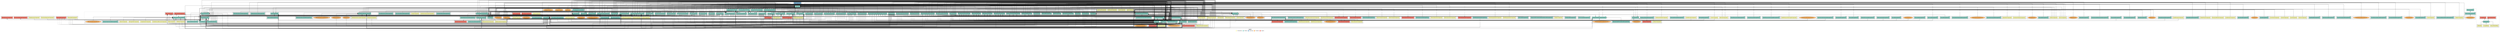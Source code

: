 digraph dependencies { node [shape="rect", style="filled", colorscheme=set312]; ranksep=0.4; compound=false; remincross=true; splines=true; splines=ortho; rankdir=LR; rankdir=TB; rankdir=BT; label=<<table BORDER="0"> <tr> <td colspan="5" align="center"><b>Legend</b></td> </tr> <tr> <td> <table BORDER="0"> <tr> <td bgcolor="#ffffb3" width="20"></td> <td>  Declarations</td> </tr> </table> </td> <td> <table BORDER="0"> <tr> <td bgcolor="#8dd3c7" width="20"></td> <td>  Module</td> </tr> </table> </td> <td> <table BORDER="0"> <tr> <td bgcolor="#80b1d3" width="20"></td> <td>  Bootstrap</td> </tr> </table> </td> <td> <table BORDER="0"> <tr> <td bgcolor="#fdb462" width="20"></td> <td>  Providers</td> </tr> </table> </td> <td> <table BORDER="0"> <tr> <td bgcolor="#fb8072" width="20"></td> <td>  Exports</td> </tr> </table> </td> </tr></table>>; ratio=compress; fontname="sans-serif";  subgraph "cluster_ActasModule" { label=""; style="dotted";node [shape="folder", fillcolor=1]; subgraph cluster_ActasModule_declarations { style="solid";node [style="filled", shape="rect"]; node [fillcolor=2]; "ActasComponent"; node [fillcolor=2]; "MenuLateralComponent"; node [fillcolor=2]; "ListaComponent"; node [fillcolor=2]; "VerComponent"; node [fillcolor=2]; "FormularioComponent"; }  "ActasComponent" -> "ActasModule" [style="solid", lhead="cluster_ActasModule" ltail="cluster_ActasModule_declarations"]; subgraph "cluster_ActasModule_ActasComponent_providers" { style="solid";  }  "MenuLateralComponent" -> "ActasModule" [style="solid", lhead="cluster_ActasModule" ltail="cluster_ActasModule_declarations"]; subgraph "cluster_ActasModule_MenuLateralComponent_providers" { style="solid";  }  "ListaComponent" -> "ActasModule" [style="solid", lhead="cluster_ActasModule" ltail="cluster_ActasModule_declarations"]; subgraph "cluster_ActasModule_ListaComponent_providers" { style="solid";  }  "VerComponent" -> "ActasModule" [style="solid", lhead="cluster_ActasModule" ltail="cluster_ActasModule_declarations"]; subgraph "cluster_ActasModule_VerComponent_providers" { style="solid";  }  "FormularioComponent" -> "ActasModule" [style="solid", lhead="cluster_ActasModule" ltail="cluster_ActasModule_declarations"]; subgraph "cluster_ActasModule_FormularioComponent_providers" { style="solid";  }    subgraph cluster_ActasModule_imports { style="solid"; node [style="filled", fillcolor=1, shape="rect"];    "HubModule" [label="HubModule", shape="folder"];    "PerfilModule" [label="PerfilModule", shape="folder"];    "BloquearPantallaModule" [label="BloquearPantallaModule", shape="folder"];    "PaginacionModule" [label="PaginacionModule", shape="folder"];    "BuscarInsumosModule" [label="BuscarInsumosModule", shape="folder"];    "ActasRoutingModule" [label="ActasRoutingModule", shape="folder"];    "IndexFarmaciaModule" [label="IndexFarmaciaModule", shape="folder"];   }    "HubModule" -> "ActasModule" [lhead="cluster_ActasModule", ltail="cluster_ActasModule_imports"];    "PerfilModule" -> "ActasModule" [lhead="cluster_ActasModule", ltail="cluster_ActasModule_imports"];    "BloquearPantallaModule" -> "ActasModule" [lhead="cluster_ActasModule", ltail="cluster_ActasModule_imports"];    "PaginacionModule" -> "ActasModule" [lhead="cluster_ActasModule", ltail="cluster_ActasModule_imports"];    "BuscarInsumosModule" -> "ActasModule" [lhead="cluster_ActasModule", ltail="cluster_ActasModule_imports"];    "ActasRoutingModule" -> "ActasModule" [lhead="cluster_ActasModule", ltail="cluster_ActasModule_imports"];    "IndexFarmaciaModule" -> "ActasModule" [lhead="cluster_ActasModule", ltail="cluster_ActasModule_imports"];     subgraph cluster_ActasModule_exports { style="solid";node [style="filled", fillcolor=4, shape="rect"];}    subgraph cluster_ActasModule_bootstrap { style="solid"; node [style="filled", fillcolor=5, shape="rect"];  }    subgraph cluster_ActasModule_providers { style="solid"; node [style="filled", fillcolor=6, shape="rect"];    "ActasService" [label="ActasService", shape="oval"];    "AlmacenesService" [label="AlmacenesService", shape="oval"];   }    "ActasService" -> "ActasModule" [lhead="cluster_ActasModule", ltail="cluster_ActasModule_providers"];    "AlmacenesService" -> "ActasModule" [lhead="cluster_ActasModule", ltail="cluster_ActasModule_providers"];     }  subgraph "cluster_ActasRoutingModule" { label=""; style="dotted";node [shape="folder", fillcolor=1]; subgraph cluster_ActasRoutingModule_declarations { style="solid";node [style="filled", shape="rect"]; }    subgraph cluster_ActasRoutingModule_imports { style="solid"; node [style="filled", fillcolor=1, shape="rect"];   }     subgraph cluster_ActasRoutingModule_exports { style="solid";node [style="filled", fillcolor=4, shape="rect"];}    subgraph cluster_ActasRoutingModule_bootstrap { style="solid"; node [style="filled", fillcolor=5, shape="rect"];  }    subgraph cluster_ActasRoutingModule_providers { style="solid"; node [style="filled", fillcolor=6, shape="rect"];   }     }  subgraph "cluster_AdministradorCentralModule" { label=""; style="dotted";node [shape="folder", fillcolor=1]; subgraph cluster_AdministradorCentralModule_declarations { style="solid";node [style="filled", shape="rect"]; node [fillcolor=2]; "PedidosComponent"; node [fillcolor=2]; "AbastoComponent"; node [fillcolor=2]; "TransferenciasRecursosComponent"; node [fillcolor=2]; "MenuComponent"; node [fillcolor=2]; "MenuLateralComponent"; node [fillcolor=2]; "EntregasMesComponent"; node [fillcolor=2]; "CumplimientoComponent"; }  "PedidosComponent" -> "AdministradorCentralModule" [style="solid", lhead="cluster_AdministradorCentralModule" ltail="cluster_AdministradorCentralModule_declarations"]; subgraph "cluster_AdministradorCentralModule_PedidosComponent_providers" { style="solid";  }  "AbastoComponent" -> "AdministradorCentralModule" [style="solid", lhead="cluster_AdministradorCentralModule" ltail="cluster_AdministradorCentralModule_declarations"]; subgraph "cluster_AdministradorCentralModule_AbastoComponent_providers" { style="solid";  }  "TransferenciasRecursosComponent" -> "AdministradorCentralModule" [style="solid", lhead="cluster_AdministradorCentralModule" ltail="cluster_AdministradorCentralModule_declarations"]; subgraph "cluster_AdministradorCentralModule_TransferenciasRecursosComponent_providers" { style="solid";  }  "MenuComponent" -> "AdministradorCentralModule" [style="solid", lhead="cluster_AdministradorCentralModule" ltail="cluster_AdministradorCentralModule_declarations"]; subgraph "cluster_AdministradorCentralModule_MenuComponent_providers" { style="solid";  }  "MenuLateralComponent" -> "AdministradorCentralModule" [style="solid", lhead="cluster_AdministradorCentralModule" ltail="cluster_AdministradorCentralModule_declarations"]; subgraph "cluster_AdministradorCentralModule_MenuLateralComponent_providers" { style="solid";  }  "EntregasMesComponent" -> "AdministradorCentralModule" [style="solid", lhead="cluster_AdministradorCentralModule" ltail="cluster_AdministradorCentralModule_declarations"]; subgraph "cluster_AdministradorCentralModule_EntregasMesComponent_providers" { style="solid";  }  "CumplimientoComponent" -> "AdministradorCentralModule" [style="solid", lhead="cluster_AdministradorCentralModule" ltail="cluster_AdministradorCentralModule_declarations"]; subgraph "cluster_AdministradorCentralModule_CumplimientoComponent_providers" { style="solid";  }    subgraph cluster_AdministradorCentralModule_imports { style="solid"; node [style="filled", fillcolor=1, shape="rect"];    "HubModule" [label="HubModule", shape="folder"];    "PerfilModule" [label="PerfilModule", shape="folder"];    "BloquearPantallaModule" [label="BloquearPantallaModule", shape="folder"];    "PaginacionModule" [label="PaginacionModule", shape="folder"];    "AdministradorCentralRoutingModule" [label="AdministradorCentralRoutingModule", shape="folder"];   }    "HubModule" -> "AdministradorCentralModule" [lhead="cluster_AdministradorCentralModule", ltail="cluster_AdministradorCentralModule_imports"];    "PerfilModule" -> "AdministradorCentralModule" [lhead="cluster_AdministradorCentralModule", ltail="cluster_AdministradorCentralModule_imports"];    "BloquearPantallaModule" -> "AdministradorCentralModule" [lhead="cluster_AdministradorCentralModule", ltail="cluster_AdministradorCentralModule_imports"];    "PaginacionModule" -> "AdministradorCentralModule" [lhead="cluster_AdministradorCentralModule", ltail="cluster_AdministradorCentralModule_imports"];    "AdministradorCentralRoutingModule" -> "AdministradorCentralModule" [lhead="cluster_AdministradorCentralModule", ltail="cluster_AdministradorCentralModule_imports"];     subgraph cluster_AdministradorCentralModule_exports { style="solid";node [style="filled", fillcolor=4, shape="rect"];"MenuLateralComponent " [label="MenuLateralComponent ", shape="rect"]"MenuComponent " [label="MenuComponent ", shape="rect"]}  "AdministradorCentralModule" -> "MenuLateralComponent " [style="dashed", ltail="cluster_AdministradorCentralModule" lhead="cluster_AdministradorCentralModule_exports"];  "AdministradorCentralModule" -> "MenuComponent " [style="dashed", ltail="cluster_AdministradorCentralModule" lhead="cluster_AdministradorCentralModule_exports"];    subgraph cluster_AdministradorCentralModule_bootstrap { style="solid"; node [style="filled", fillcolor=5, shape="rect"];  }    subgraph cluster_AdministradorCentralModule_providers { style="solid"; node [style="filled", fillcolor=6, shape="rect"];    "AdministradorCentralService" [label="AdministradorCentralService", shape="oval"];   }    "AdministradorCentralService" -> "AdministradorCentralModule" [lhead="cluster_AdministradorCentralModule", ltail="cluster_AdministradorCentralModule_providers"];     }  subgraph "cluster_AdministradorCentralRoutingModule" { label=""; style="dotted";node [shape="folder", fillcolor=1]; subgraph cluster_AdministradorCentralRoutingModule_declarations { style="solid";node [style="filled", shape="rect"]; }    subgraph cluster_AdministradorCentralRoutingModule_imports { style="solid"; node [style="filled", fillcolor=1, shape="rect"];   }     subgraph cluster_AdministradorCentralRoutingModule_exports { style="solid";node [style="filled", fillcolor=4, shape="rect"];}    subgraph cluster_AdministradorCentralRoutingModule_bootstrap { style="solid"; node [style="filled", fillcolor=5, shape="rect"];  }    subgraph cluster_AdministradorCentralRoutingModule_providers { style="solid"; node [style="filled", fillcolor=6, shape="rect"];   }     }  subgraph "cluster_AdministradorProveedoresModule" { label=""; style="dotted";node [shape="folder", fillcolor=1]; subgraph cluster_AdministradorProveedoresModule_declarations { style="solid";node [style="filled", shape="rect"]; node [fillcolor=2]; "PedidosComponent"; node [fillcolor=2]; "MenuComponent"; }  "PedidosComponent" -> "AdministradorProveedoresModule" [style="solid", lhead="cluster_AdministradorProveedoresModule" ltail="cluster_AdministradorProveedoresModule_declarations"]; subgraph "cluster_AdministradorProveedoresModule_PedidosComponent_providers" { style="solid";  }  "MenuComponent" -> "AdministradorProveedoresModule" [style="solid", lhead="cluster_AdministradorProveedoresModule" ltail="cluster_AdministradorProveedoresModule_declarations"]; subgraph "cluster_AdministradorProveedoresModule_MenuComponent_providers" { style="solid";  }    subgraph cluster_AdministradorProveedoresModule_imports { style="solid"; node [style="filled", fillcolor=1, shape="rect"];    "HubModule" [label="HubModule", shape="folder"];    "PerfilModule" [label="PerfilModule", shape="folder"];    "BloquearPantallaModule" [label="BloquearPantallaModule", shape="folder"];    "PaginacionModule" [label="PaginacionModule", shape="folder"];    "AdministradorProveedoresRoutingModule" [label="AdministradorProveedoresRoutingModule", shape="folder"];   }    "HubModule" -> "AdministradorProveedoresModule" [lhead="cluster_AdministradorProveedoresModule", ltail="cluster_AdministradorProveedoresModule_imports"];    "PerfilModule" -> "AdministradorProveedoresModule" [lhead="cluster_AdministradorProveedoresModule", ltail="cluster_AdministradorProveedoresModule_imports"];    "BloquearPantallaModule" -> "AdministradorProveedoresModule" [lhead="cluster_AdministradorProveedoresModule", ltail="cluster_AdministradorProveedoresModule_imports"];    "PaginacionModule" -> "AdministradorProveedoresModule" [lhead="cluster_AdministradorProveedoresModule", ltail="cluster_AdministradorProveedoresModule_imports"];    "AdministradorProveedoresRoutingModule" -> "AdministradorProveedoresModule" [lhead="cluster_AdministradorProveedoresModule", ltail="cluster_AdministradorProveedoresModule_imports"];     subgraph cluster_AdministradorProveedoresModule_exports { style="solid";node [style="filled", fillcolor=4, shape="rect"];}    subgraph cluster_AdministradorProveedoresModule_bootstrap { style="solid"; node [style="filled", fillcolor=5, shape="rect"];  }    subgraph cluster_AdministradorProveedoresModule_providers { style="solid"; node [style="filled", fillcolor=6, shape="rect"];    "AdministradorProveedoresService" [label="AdministradorProveedoresService", shape="oval"];   }    "AdministradorProveedoresService" -> "AdministradorProveedoresModule" [lhead="cluster_AdministradorProveedoresModule", ltail="cluster_AdministradorProveedoresModule_providers"];     }  subgraph "cluster_AdministradorProveedoresRoutingModule" { label=""; style="dotted";node [shape="folder", fillcolor=1]; subgraph cluster_AdministradorProveedoresRoutingModule_declarations { style="solid";node [style="filled", shape="rect"]; }    subgraph cluster_AdministradorProveedoresRoutingModule_imports { style="solid"; node [style="filled", fillcolor=1, shape="rect"];   }     subgraph cluster_AdministradorProveedoresRoutingModule_exports { style="solid";node [style="filled", fillcolor=4, shape="rect"];}    subgraph cluster_AdministradorProveedoresRoutingModule_bootstrap { style="solid"; node [style="filled", fillcolor=5, shape="rect"];  }    subgraph cluster_AdministradorProveedoresRoutingModule_providers { style="solid"; node [style="filled", fillcolor=6, shape="rect"];   }     }  subgraph "cluster_AjusteMasInventarioModule" { label=""; style="dotted";node [shape="folder", fillcolor=1]; subgraph cluster_AjusteMasInventarioModule_declarations { style="solid";node [style="filled", shape="rect"]; node [fillcolor=2]; "ListaComponent"; node [fillcolor=2]; "FormularioComponent"; }  "ListaComponent" -> "AjusteMasInventarioModule" [style="solid", lhead="cluster_AjusteMasInventarioModule" ltail="cluster_AjusteMasInventarioModule_declarations"]; subgraph "cluster_AjusteMasInventarioModule_ListaComponent_providers" { style="solid";  }  "FormularioComponent" -> "AjusteMasInventarioModule" [style="solid", lhead="cluster_AjusteMasInventarioModule" ltail="cluster_AjusteMasInventarioModule_declarations"]; subgraph "cluster_AjusteMasInventarioModule_FormularioComponent_providers" { style="solid";  }    subgraph cluster_AjusteMasInventarioModule_imports { style="solid"; node [style="filled", fillcolor=1, shape="rect"];    "AjusteMasInventarioRoutingModule" [label="AjusteMasInventarioRoutingModule", shape="folder"];    "HubModule" [label="HubModule", shape="folder"];    "PerfilModule" [label="PerfilModule", shape="folder"];    "BloquearPantallaModule" [label="BloquearPantallaModule", shape="folder"];    "PaginacionModule" [label="PaginacionModule", shape="folder"];    "IndexInventarioModule" [label="IndexInventarioModule", shape="folder"];    "CrudModule" [label="CrudModule", shape="folder"];   }    "AjusteMasInventarioRoutingModule" -> "AjusteMasInventarioModule" [lhead="cluster_AjusteMasInventarioModule", ltail="cluster_AjusteMasInventarioModule_imports"];    "HubModule" -> "AjusteMasInventarioModule" [lhead="cluster_AjusteMasInventarioModule", ltail="cluster_AjusteMasInventarioModule_imports"];    "PerfilModule" -> "AjusteMasInventarioModule" [lhead="cluster_AjusteMasInventarioModule", ltail="cluster_AjusteMasInventarioModule_imports"];    "BloquearPantallaModule" -> "AjusteMasInventarioModule" [lhead="cluster_AjusteMasInventarioModule", ltail="cluster_AjusteMasInventarioModule_imports"];    "PaginacionModule" -> "AjusteMasInventarioModule" [lhead="cluster_AjusteMasInventarioModule", ltail="cluster_AjusteMasInventarioModule_imports"];    "IndexInventarioModule" -> "AjusteMasInventarioModule" [lhead="cluster_AjusteMasInventarioModule", ltail="cluster_AjusteMasInventarioModule_imports"];    "CrudModule" -> "AjusteMasInventarioModule" [lhead="cluster_AjusteMasInventarioModule", ltail="cluster_AjusteMasInventarioModule_imports"];     subgraph cluster_AjusteMasInventarioModule_exports { style="solid";node [style="filled", fillcolor=4, shape="rect"];}    subgraph cluster_AjusteMasInventarioModule_bootstrap { style="solid"; node [style="filled", fillcolor=5, shape="rect"];  }    subgraph cluster_AjusteMasInventarioModule_providers { style="solid"; node [style="filled", fillcolor=6, shape="rect"];    "AuthService" [label="AuthService", shape="oval"];    "CrudService" [label="CrudService", shape="oval"];   }    "AuthService" -> "AjusteMasInventarioModule" [lhead="cluster_AjusteMasInventarioModule", ltail="cluster_AjusteMasInventarioModule_providers"];    "CrudService" -> "AjusteMasInventarioModule" [lhead="cluster_AjusteMasInventarioModule", ltail="cluster_AjusteMasInventarioModule_providers"];     }  subgraph "cluster_AjusteMasInventarioRoutingModule" { label=""; style="dotted";node [shape="folder", fillcolor=1]; subgraph cluster_AjusteMasInventarioRoutingModule_declarations { style="solid";node [style="filled", shape="rect"]; }    subgraph cluster_AjusteMasInventarioRoutingModule_imports { style="solid"; node [style="filled", fillcolor=1, shape="rect"];   }     subgraph cluster_AjusteMasInventarioRoutingModule_exports { style="solid";node [style="filled", fillcolor=4, shape="rect"];}    subgraph cluster_AjusteMasInventarioRoutingModule_bootstrap { style="solid"; node [style="filled", fillcolor=5, shape="rect"];  }    subgraph cluster_AjusteMasInventarioRoutingModule_providers { style="solid"; node [style="filled", fillcolor=6, shape="rect"];   }     }  subgraph "cluster_AjusteMenosInventarioModule" { label=""; style="dotted";node [shape="folder", fillcolor=1]; subgraph cluster_AjusteMenosInventarioModule_declarations { style="solid";node [style="filled", shape="rect"]; node [fillcolor=2]; "ListaComponent"; node [fillcolor=2]; "FormularioComponent"; }  "ListaComponent" -> "AjusteMenosInventarioModule" [style="solid", lhead="cluster_AjusteMenosInventarioModule" ltail="cluster_AjusteMenosInventarioModule_declarations"]; subgraph "cluster_AjusteMenosInventarioModule_ListaComponent_providers" { style="solid";  }  "FormularioComponent" -> "AjusteMenosInventarioModule" [style="solid", lhead="cluster_AjusteMenosInventarioModule" ltail="cluster_AjusteMenosInventarioModule_declarations"]; subgraph "cluster_AjusteMenosInventarioModule_FormularioComponent_providers" { style="solid";  }    subgraph cluster_AjusteMenosInventarioModule_imports { style="solid"; node [style="filled", fillcolor=1, shape="rect"];    "AjusteMenosInventarioRoutingModule" [label="AjusteMenosInventarioRoutingModule", shape="folder"];    "HubModule" [label="HubModule", shape="folder"];    "PerfilModule" [label="PerfilModule", shape="folder"];    "BloquearPantallaModule" [label="BloquearPantallaModule", shape="folder"];    "PaginacionModule" [label="PaginacionModule", shape="folder"];    "IndexInventarioModule" [label="IndexInventarioModule", shape="folder"];    "CrudModule" [label="CrudModule", shape="folder"];   }    "AjusteMenosInventarioRoutingModule" -> "AjusteMenosInventarioModule" [lhead="cluster_AjusteMenosInventarioModule", ltail="cluster_AjusteMenosInventarioModule_imports"];    "HubModule" -> "AjusteMenosInventarioModule" [lhead="cluster_AjusteMenosInventarioModule", ltail="cluster_AjusteMenosInventarioModule_imports"];    "PerfilModule" -> "AjusteMenosInventarioModule" [lhead="cluster_AjusteMenosInventarioModule", ltail="cluster_AjusteMenosInventarioModule_imports"];    "BloquearPantallaModule" -> "AjusteMenosInventarioModule" [lhead="cluster_AjusteMenosInventarioModule", ltail="cluster_AjusteMenosInventarioModule_imports"];    "PaginacionModule" -> "AjusteMenosInventarioModule" [lhead="cluster_AjusteMenosInventarioModule", ltail="cluster_AjusteMenosInventarioModule_imports"];    "IndexInventarioModule" -> "AjusteMenosInventarioModule" [lhead="cluster_AjusteMenosInventarioModule", ltail="cluster_AjusteMenosInventarioModule_imports"];    "CrudModule" -> "AjusteMenosInventarioModule" [lhead="cluster_AjusteMenosInventarioModule", ltail="cluster_AjusteMenosInventarioModule_imports"];     subgraph cluster_AjusteMenosInventarioModule_exports { style="solid";node [style="filled", fillcolor=4, shape="rect"];}    subgraph cluster_AjusteMenosInventarioModule_bootstrap { style="solid"; node [style="filled", fillcolor=5, shape="rect"];  }    subgraph cluster_AjusteMenosInventarioModule_providers { style="solid"; node [style="filled", fillcolor=6, shape="rect"];    "AuthService" [label="AuthService", shape="oval"];    "CrudService" [label="CrudService", shape="oval"];   }    "AuthService" -> "AjusteMenosInventarioModule" [lhead="cluster_AjusteMenosInventarioModule", ltail="cluster_AjusteMenosInventarioModule_providers"];    "CrudService" -> "AjusteMenosInventarioModule" [lhead="cluster_AjusteMenosInventarioModule", ltail="cluster_AjusteMenosInventarioModule_providers"];     }  subgraph "cluster_AjusteMenosInventarioRoutingModule" { label=""; style="dotted";node [shape="folder", fillcolor=1]; subgraph cluster_AjusteMenosInventarioRoutingModule_declarations { style="solid";node [style="filled", shape="rect"]; }    subgraph cluster_AjusteMenosInventarioRoutingModule_imports { style="solid"; node [style="filled", fillcolor=1, shape="rect"];   }     subgraph cluster_AjusteMenosInventarioRoutingModule_exports { style="solid";node [style="filled", fillcolor=4, shape="rect"];}    subgraph cluster_AjusteMenosInventarioRoutingModule_bootstrap { style="solid"; node [style="filled", fillcolor=5, shape="rect"];  }    subgraph cluster_AjusteMenosInventarioRoutingModule_providers { style="solid"; node [style="filled", fillcolor=6, shape="rect"];   }     }  subgraph "cluster_AlmacenesModule" { label=""; style="dotted";node [shape="folder", fillcolor=1]; subgraph cluster_AlmacenesModule_declarations { style="solid";node [style="filled", shape="rect"]; node [fillcolor=2]; "ListaComponent"; node [fillcolor=2]; "FormularioComponent"; }  "ListaComponent" -> "AlmacenesModule" [style="solid", lhead="cluster_AlmacenesModule" ltail="cluster_AlmacenesModule_declarations"]; subgraph "cluster_AlmacenesModule_ListaComponent_providers" { style="solid";  }  "FormularioComponent" -> "AlmacenesModule" [style="solid", lhead="cluster_AlmacenesModule" ltail="cluster_AlmacenesModule_declarations"]; subgraph "cluster_AlmacenesModule_FormularioComponent_providers" { style="solid";  }    subgraph cluster_AlmacenesModule_imports { style="solid"; node [style="filled", fillcolor=1, shape="rect"];    "AlmacenesRoutingModule" [label="AlmacenesRoutingModule", shape="folder"];    "HubModule" [label="HubModule", shape="folder"];    "PerfilModule" [label="PerfilModule", shape="folder"];    "BloquearPantallaModule" [label="BloquearPantallaModule", shape="folder"];    "PaginacionModule" [label="PaginacionModule", shape="folder"];    "MenuPanelModule" [label="MenuPanelModule", shape="folder"];    "MenuAsidePanelModule" [label="MenuAsidePanelModule", shape="folder"];    "CrudModule" [label="CrudModule", shape="folder"];    "ParcialModule" [label="ParcialModule", shape="folder"];   }    "AlmacenesRoutingModule" -> "AlmacenesModule" [lhead="cluster_AlmacenesModule", ltail="cluster_AlmacenesModule_imports"];    "HubModule" -> "AlmacenesModule" [lhead="cluster_AlmacenesModule", ltail="cluster_AlmacenesModule_imports"];    "PerfilModule" -> "AlmacenesModule" [lhead="cluster_AlmacenesModule", ltail="cluster_AlmacenesModule_imports"];    "BloquearPantallaModule" -> "AlmacenesModule" [lhead="cluster_AlmacenesModule", ltail="cluster_AlmacenesModule_imports"];    "PaginacionModule" -> "AlmacenesModule" [lhead="cluster_AlmacenesModule", ltail="cluster_AlmacenesModule_imports"];    "MenuPanelModule" -> "AlmacenesModule" [lhead="cluster_AlmacenesModule", ltail="cluster_AlmacenesModule_imports"];    "MenuAsidePanelModule" -> "AlmacenesModule" [lhead="cluster_AlmacenesModule", ltail="cluster_AlmacenesModule_imports"];    "CrudModule" -> "AlmacenesModule" [lhead="cluster_AlmacenesModule", ltail="cluster_AlmacenesModule_imports"];    "ParcialModule" -> "AlmacenesModule" [lhead="cluster_AlmacenesModule", ltail="cluster_AlmacenesModule_imports"];     subgraph cluster_AlmacenesModule_exports { style="solid";node [style="filled", fillcolor=4, shape="rect"];}    subgraph cluster_AlmacenesModule_bootstrap { style="solid"; node [style="filled", fillcolor=5, shape="rect"];  }    subgraph cluster_AlmacenesModule_providers { style="solid"; node [style="filled", fillcolor=6, shape="rect"];    "AuthService" [label="AuthService", shape="oval"];    "CrudService" [label="CrudService", shape="oval"];   }    "AuthService" -> "AlmacenesModule" [lhead="cluster_AlmacenesModule", ltail="cluster_AlmacenesModule_providers"];    "CrudService" -> "AlmacenesModule" [lhead="cluster_AlmacenesModule", ltail="cluster_AlmacenesModule_providers"];     }  subgraph "cluster_AlmacenesRoutingModule" { label=""; style="dotted";node [shape="folder", fillcolor=1]; subgraph cluster_AlmacenesRoutingModule_declarations { style="solid";node [style="filled", shape="rect"]; }    subgraph cluster_AlmacenesRoutingModule_imports { style="solid"; node [style="filled", fillcolor=1, shape="rect"];   }     subgraph cluster_AlmacenesRoutingModule_exports { style="solid";node [style="filled", fillcolor=4, shape="rect"];}    subgraph cluster_AlmacenesRoutingModule_bootstrap { style="solid"; node [style="filled", fillcolor=5, shape="rect"];  }    subgraph cluster_AlmacenesRoutingModule_providers { style="solid"; node [style="filled", fillcolor=6, shape="rect"];   }     }  subgraph "cluster_AlmacenesRoutingModule" { label=""; style="dotted";node [shape="folder", fillcolor=1]; subgraph cluster_AlmacenesRoutingModule_declarations { style="solid";node [style="filled", shape="rect"]; }    subgraph cluster_AlmacenesRoutingModule_imports { style="solid"; node [style="filled", fillcolor=1, shape="rect"];   }     subgraph cluster_AlmacenesRoutingModule_exports { style="solid";node [style="filled", fillcolor=4, shape="rect"];}    subgraph cluster_AlmacenesRoutingModule_bootstrap { style="solid"; node [style="filled", fillcolor=5, shape="rect"];  }    subgraph cluster_AlmacenesRoutingModule_providers { style="solid"; node [style="filled", fillcolor=6, shape="rect"];   }     }  subgraph "cluster_AppModule" { label=""; style="dotted";node [shape="folder", fillcolor=1]; subgraph cluster_AppModule_declarations { style="solid";node [style="filled", shape="rect"]; node [fillcolor=2]; "AppComponent"; node [fillcolor=2]; "LoginComponent"; node [fillcolor=2]; "DashboardComponent"; node [fillcolor=2]; "NotFoundComponent"; }  "AppComponent" -> "AppModule" [style="solid", lhead="cluster_AppModule" ltail="cluster_AppModule_declarations"]; subgraph "cluster_AppModule_AppComponent_providers" { style="solid";  }  "LoginComponent" -> "AppModule" [style="solid", lhead="cluster_AppModule" ltail="cluster_AppModule_declarations"]; subgraph "cluster_AppModule_LoginComponent_providers" { style="solid";  }  "DashboardComponent" -> "AppModule" [style="solid", lhead="cluster_AppModule" ltail="cluster_AppModule_declarations"]; subgraph "cluster_AppModule_DashboardComponent_providers" { style="solid";  }  "NotFoundComponent" -> "AppModule" [style="solid", lhead="cluster_AppModule" ltail="cluster_AppModule_declarations"]; subgraph "cluster_AppModule_NotFoundComponent_providers" { style="solid";  }    subgraph cluster_AppModule_imports { style="solid"; node [style="filled", fillcolor=1, shape="rect"];    "AppRoutingModule" [label="AppRoutingModule", shape="folder"];    "HubModule" [label="HubModule", shape="folder"];    "PerfilModule" [label="PerfilModule", shape="folder"];    "BloquearPantallaModule" [label="BloquearPantallaModule", shape="folder"];    "SyncModule" [label="SyncModule", shape="folder"];    "OpcionesAvanzadasModule" [label="OpcionesAvanzadasModule", shape="folder"];    "RolesModule" [label="RolesModule", shape="folder"];    "UsuariosModule" [label="UsuariosModule", shape="folder"];    "MisAlmacenesModule" [label="MisAlmacenesModule", shape="folder"];    "MisTurnosModule" [label="MisTurnosModule", shape="folder"];    "MisClavesModule" [label="MisClavesModule", shape="folder"];    "MisServiciosModule" [label="MisServiciosModule", shape="folder"];    "MisFirmantesModule" [label="MisFirmantesModule", shape="folder"];    "AdministradorCentralModule" [label="AdministradorCentralModule", shape="folder"];    "AsignacionProveedoresPedidosAlternosModule" [label="AsignacionProveedoresPedidosAlternosModule", shape="folder"];    "ValidacionPedidosAlternosModule" [label="ValidacionPedidosAlternosModule", shape="folder"];    "AdministradorProveedoresModule" [label="AdministradorProveedoresModule", shape="folder"];    "IndexFarmaciaSubrrogadaModule" [label="IndexFarmaciaSubrrogadaModule", shape="folder"];    "IndexFarmaciaModule" [label="IndexFarmaciaModule", shape="folder"];    "PedidosModule" [label="PedidosModule", shape="folder"];    "InicializacionInventarioModule" [label="InicializacionInventarioModule", shape="folder"];    "EntregasModule" [label="EntregasModule", shape="folder"];    "EntradasEstandarModule" [label="EntradasEstandarModule", shape="folder"];    "SalidasEstandarModule" [label="SalidasEstandarModule", shape="folder"];    "TransferenciaAlmacenModule" [label="TransferenciaAlmacenModule", shape="folder"];    "InventarioModule" [label="InventarioModule", shape="folder"];    "AjusteMasInventarioModule" [label="AjusteMasInventarioModule", shape="folder"];    "AjusteMenosInventarioModule" [label="AjusteMenosInventarioModule", shape="folder"];    "CorreccionesModule" [label="CorreccionesModule", shape="folder"];    "MovimientosGeneralesModule" [label="MovimientosGeneralesModule", shape="folder"];    "SalidasRecetasModule" [label="SalidasRecetasModule", shape="folder"];    "DashboardSalidasModule" [label="DashboardSalidasModule", shape="folder"];    "ClavesBasicasModule" [label="ClavesBasicasModule", shape="folder"];    "IndexInventarioModule" [label="IndexInventarioModule", shape="folder"];    "IndexAlmacenArticulosModule" [label="IndexAlmacenArticulosModule", shape="folder"];    "IndexCatalogoModule" [label="IndexCatalogoModule", shape="folder"];    "ViasAdministracionModule" [label="ViasAdministracionModule", shape="folder"];    "ServiciosModule" [label="ServiciosModule", shape="folder"];    "GruposInsumosModule" [label="GruposInsumosModule", shape="folder"];    "PresentacionMedicamentoModule" [label="PresentacionMedicamentoModule", shape="folder"];    "TipoPedidoModule" [label="TipoPedidoModule", shape="folder"];    "TiposMovimientosModule" [label="TiposMovimientosModule", shape="folder"];    "TiposInsumosModule" [label="TiposInsumosModule", shape="folder"];    "FormaFarmaceuticaModule" [label="FormaFarmaceuticaModule", shape="folder"];    "ServidoresModule" [label="ServidoresModule", shape="folder"];    "AlmacenesModule" [label="AlmacenesModule", shape="folder"];    "ProveedoresModule" [label="ProveedoresModule", shape="folder"];    "MarcasModule" [label="MarcasModule", shape="folder"];    "PacienteModule" [label="PacienteModule", shape="folder"];    "ProgramaModule" [label="ProgramaModule", shape="folder"];    "UnidadesMedidaModule" [label="UnidadesMedidaModule", shape="folder"];    "UnidadesMedicasModule" [label="UnidadesMedicasModule", shape="folder"];    "MaterialCuracionModule" [label="MaterialCuracionModule", shape="folder"];    "MedicamentosModule" [label="MedicamentosModule", shape="folder"];    "CategoriasModule" [label="CategoriasModule", shape="folder"];    "ArticulosModule" [label="ArticulosModule", shape="folder"];    "IndexLaboratorioModule" [label="IndexLaboratorioModule", shape="folder"];    "EntradasLaboratorioModule" [label="EntradasLaboratorioModule", shape="folder"];    "SalidasLaboratorioModule" [label="SalidasLaboratorioModule", shape="folder"];    "IndexEquipamientoModule" [label="IndexEquipamientoModule", shape="folder"];    "SincronizarRecetasModule" [label="SincronizarRecetasModule", shape="folder"];    "EgresoModule" [label="EgresoModule", shape="folder"];    "AvancesModule" [label="AvancesModule", shape="folder"];    "WildcardRoutingModule" [label="WildcardRoutingModule", shape="folder"];   }    "AppRoutingModule" -> "AppModule" [lhead="cluster_AppModule", ltail="cluster_AppModule_imports"];    "HubModule" -> "AppModule" [lhead="cluster_AppModule", ltail="cluster_AppModule_imports"];    "PerfilModule" -> "AppModule" [lhead="cluster_AppModule", ltail="cluster_AppModule_imports"];    "BloquearPantallaModule" -> "AppModule" [lhead="cluster_AppModule", ltail="cluster_AppModule_imports"];    "SyncModule" -> "AppModule" [lhead="cluster_AppModule", ltail="cluster_AppModule_imports"];    "OpcionesAvanzadasModule" -> "AppModule" [lhead="cluster_AppModule", ltail="cluster_AppModule_imports"];    "RolesModule" -> "AppModule" [lhead="cluster_AppModule", ltail="cluster_AppModule_imports"];    "UsuariosModule" -> "AppModule" [lhead="cluster_AppModule", ltail="cluster_AppModule_imports"];    "MisAlmacenesModule" -> "AppModule" [lhead="cluster_AppModule", ltail="cluster_AppModule_imports"];    "MisTurnosModule" -> "AppModule" [lhead="cluster_AppModule", ltail="cluster_AppModule_imports"];    "MisClavesModule" -> "AppModule" [lhead="cluster_AppModule", ltail="cluster_AppModule_imports"];    "MisServiciosModule" -> "AppModule" [lhead="cluster_AppModule", ltail="cluster_AppModule_imports"];    "MisFirmantesModule" -> "AppModule" [lhead="cluster_AppModule", ltail="cluster_AppModule_imports"];    "AdministradorCentralModule" -> "AppModule" [lhead="cluster_AppModule", ltail="cluster_AppModule_imports"];    "AsignacionProveedoresPedidosAlternosModule" -> "AppModule" [lhead="cluster_AppModule", ltail="cluster_AppModule_imports"];    "ValidacionPedidosAlternosModule" -> "AppModule" [lhead="cluster_AppModule", ltail="cluster_AppModule_imports"];    "AdministradorProveedoresModule" -> "AppModule" [lhead="cluster_AppModule", ltail="cluster_AppModule_imports"];    "IndexFarmaciaSubrrogadaModule" -> "AppModule" [lhead="cluster_AppModule", ltail="cluster_AppModule_imports"];    "IndexFarmaciaModule" -> "AppModule" [lhead="cluster_AppModule", ltail="cluster_AppModule_imports"];    "PedidosModule" -> "AppModule" [lhead="cluster_AppModule", ltail="cluster_AppModule_imports"];    "InicializacionInventarioModule" -> "AppModule" [lhead="cluster_AppModule", ltail="cluster_AppModule_imports"];    "EntregasModule" -> "AppModule" [lhead="cluster_AppModule", ltail="cluster_AppModule_imports"];    "EntradasEstandarModule" -> "AppModule" [lhead="cluster_AppModule", ltail="cluster_AppModule_imports"];    "SalidasEstandarModule" -> "AppModule" [lhead="cluster_AppModule", ltail="cluster_AppModule_imports"];    "TransferenciaAlmacenModule" -> "AppModule" [lhead="cluster_AppModule", ltail="cluster_AppModule_imports"];    "InventarioModule" -> "AppModule" [lhead="cluster_AppModule", ltail="cluster_AppModule_imports"];    "AjusteMasInventarioModule" -> "AppModule" [lhead="cluster_AppModule", ltail="cluster_AppModule_imports"];    "AjusteMenosInventarioModule" -> "AppModule" [lhead="cluster_AppModule", ltail="cluster_AppModule_imports"];    "CorreccionesModule" -> "AppModule" [lhead="cluster_AppModule", ltail="cluster_AppModule_imports"];    "MovimientosGeneralesModule" -> "AppModule" [lhead="cluster_AppModule", ltail="cluster_AppModule_imports"];    "SalidasRecetasModule" -> "AppModule" [lhead="cluster_AppModule", ltail="cluster_AppModule_imports"];    "DashboardSalidasModule" -> "AppModule" [lhead="cluster_AppModule", ltail="cluster_AppModule_imports"];    "ClavesBasicasModule" -> "AppModule" [lhead="cluster_AppModule", ltail="cluster_AppModule_imports"];    "IndexInventarioModule" -> "AppModule" [lhead="cluster_AppModule", ltail="cluster_AppModule_imports"];    "IndexAlmacenArticulosModule" -> "AppModule" [lhead="cluster_AppModule", ltail="cluster_AppModule_imports"];    "IndexCatalogoModule" -> "AppModule" [lhead="cluster_AppModule", ltail="cluster_AppModule_imports"];    "ViasAdministracionModule" -> "AppModule" [lhead="cluster_AppModule", ltail="cluster_AppModule_imports"];    "ServiciosModule" -> "AppModule" [lhead="cluster_AppModule", ltail="cluster_AppModule_imports"];    "GruposInsumosModule" -> "AppModule" [lhead="cluster_AppModule", ltail="cluster_AppModule_imports"];    "PresentacionMedicamentoModule" -> "AppModule" [lhead="cluster_AppModule", ltail="cluster_AppModule_imports"];    "TipoPedidoModule" -> "AppModule" [lhead="cluster_AppModule", ltail="cluster_AppModule_imports"];    "TiposMovimientosModule" -> "AppModule" [lhead="cluster_AppModule", ltail="cluster_AppModule_imports"];    "TiposInsumosModule" -> "AppModule" [lhead="cluster_AppModule", ltail="cluster_AppModule_imports"];    "FormaFarmaceuticaModule" -> "AppModule" [lhead="cluster_AppModule", ltail="cluster_AppModule_imports"];    "ServidoresModule" -> "AppModule" [lhead="cluster_AppModule", ltail="cluster_AppModule_imports"];    "AlmacenesModule" -> "AppModule" [lhead="cluster_AppModule", ltail="cluster_AppModule_imports"];    "ProveedoresModule" -> "AppModule" [lhead="cluster_AppModule", ltail="cluster_AppModule_imports"];    "MarcasModule" -> "AppModule" [lhead="cluster_AppModule", ltail="cluster_AppModule_imports"];    "PacienteModule" -> "AppModule" [lhead="cluster_AppModule", ltail="cluster_AppModule_imports"];    "ProgramaModule" -> "AppModule" [lhead="cluster_AppModule", ltail="cluster_AppModule_imports"];    "UnidadesMedidaModule" -> "AppModule" [lhead="cluster_AppModule", ltail="cluster_AppModule_imports"];    "UnidadesMedicasModule" -> "AppModule" [lhead="cluster_AppModule", ltail="cluster_AppModule_imports"];    "MaterialCuracionModule" -> "AppModule" [lhead="cluster_AppModule", ltail="cluster_AppModule_imports"];    "MedicamentosModule" -> "AppModule" [lhead="cluster_AppModule", ltail="cluster_AppModule_imports"];    "CategoriasModule" -> "AppModule" [lhead="cluster_AppModule", ltail="cluster_AppModule_imports"];    "ArticulosModule" -> "AppModule" [lhead="cluster_AppModule", ltail="cluster_AppModule_imports"];    "IndexLaboratorioModule" -> "AppModule" [lhead="cluster_AppModule", ltail="cluster_AppModule_imports"];    "EntradasLaboratorioModule" -> "AppModule" [lhead="cluster_AppModule", ltail="cluster_AppModule_imports"];    "SalidasLaboratorioModule" -> "AppModule" [lhead="cluster_AppModule", ltail="cluster_AppModule_imports"];    "IndexEquipamientoModule" -> "AppModule" [lhead="cluster_AppModule", ltail="cluster_AppModule_imports"];    "SincronizarRecetasModule" -> "AppModule" [lhead="cluster_AppModule", ltail="cluster_AppModule_imports"];    "EgresoModule" -> "AppModule" [lhead="cluster_AppModule", ltail="cluster_AppModule_imports"];    "AvancesModule" -> "AppModule" [lhead="cluster_AppModule", ltail="cluster_AppModule_imports"];    "WildcardRoutingModule" -> "AppModule" [lhead="cluster_AppModule", ltail="cluster_AppModule_imports"];     subgraph cluster_AppModule_exports { style="solid";node [style="filled", fillcolor=4, shape="rect"];}    subgraph cluster_AppModule_bootstrap { style="solid"; node [style="filled", fillcolor=5, shape="rect"];  "AppComponent " [label="AppComponent ", shape="rect"]  }  "AppModule" -> "AppComponent " [style="dotted", lhead="cluster_AppModule_bootstrap" ltail="cluster_AppModule"];    subgraph cluster_AppModule_providers { style="solid"; node [style="filled", fillcolor=6, shape="rect"];    "AuthGuard" [label="AuthGuard", shape="oval"];    "PermisosGuard" [label="PermisosGuard", shape="oval"];    "AuthService" [label="AuthService", shape="oval"];    "JwtRequestService" [label="JwtRequestService", shape="oval"];   }    "AuthGuard" -> "AppModule" [lhead="cluster_AppModule", ltail="cluster_AppModule_providers"];    "PermisosGuard" -> "AppModule" [lhead="cluster_AppModule", ltail="cluster_AppModule_providers"];    "AuthService" -> "AppModule" [lhead="cluster_AppModule", ltail="cluster_AppModule_providers"];    "JwtRequestService" -> "AppModule" [lhead="cluster_AppModule", ltail="cluster_AppModule_providers"];     }  subgraph "cluster_AppRoutingModule" { label=""; style="dotted";node [shape="folder", fillcolor=1]; subgraph cluster_AppRoutingModule_declarations { style="solid";node [style="filled", shape="rect"]; }    subgraph cluster_AppRoutingModule_imports { style="solid"; node [style="filled", fillcolor=1, shape="rect"];   }     subgraph cluster_AppRoutingModule_exports { style="solid";node [style="filled", fillcolor=4, shape="rect"];}    subgraph cluster_AppRoutingModule_bootstrap { style="solid"; node [style="filled", fillcolor=5, shape="rect"];  }    subgraph cluster_AppRoutingModule_providers { style="solid"; node [style="filled", fillcolor=6, shape="rect"];   }     }  subgraph "cluster_ArticulosModule" { label=""; style="dotted";node [shape="folder", fillcolor=1]; subgraph cluster_ArticulosModule_declarations { style="solid";node [style="filled", shape="rect"]; node [fillcolor=2]; "ListaComponent"; node [fillcolor=2]; "FormularioComponent"; }  "ListaComponent" -> "ArticulosModule" [style="solid", lhead="cluster_ArticulosModule" ltail="cluster_ArticulosModule_declarations"]; subgraph "cluster_ArticulosModule_ListaComponent_providers" { style="solid";  }  "FormularioComponent" -> "ArticulosModule" [style="solid", lhead="cluster_ArticulosModule" ltail="cluster_ArticulosModule_declarations"]; subgraph "cluster_ArticulosModule_FormularioComponent_providers" { style="solid";  }    subgraph cluster_ArticulosModule_imports { style="solid"; node [style="filled", fillcolor=1, shape="rect"];    "ArticulosRoutingModule" [label="ArticulosRoutingModule", shape="folder"];    "HubModule" [label="HubModule", shape="folder"];    "PerfilModule" [label="PerfilModule", shape="folder"];    "BloquearPantallaModule" [label="BloquearPantallaModule", shape="folder"];    "PaginacionModule" [label="PaginacionModule", shape="folder"];    "MenuPanelModule" [label="MenuPanelModule", shape="folder"];    "MenuAsidePanelModule" [label="MenuAsidePanelModule", shape="folder"];    "CrudModule" [label="CrudModule", shape="folder"];    "ParcialModule" [label="ParcialModule", shape="folder"];   }    "ArticulosRoutingModule" -> "ArticulosModule" [lhead="cluster_ArticulosModule", ltail="cluster_ArticulosModule_imports"];    "HubModule" -> "ArticulosModule" [lhead="cluster_ArticulosModule", ltail="cluster_ArticulosModule_imports"];    "PerfilModule" -> "ArticulosModule" [lhead="cluster_ArticulosModule", ltail="cluster_ArticulosModule_imports"];    "BloquearPantallaModule" -> "ArticulosModule" [lhead="cluster_ArticulosModule", ltail="cluster_ArticulosModule_imports"];    "PaginacionModule" -> "ArticulosModule" [lhead="cluster_ArticulosModule", ltail="cluster_ArticulosModule_imports"];    "MenuPanelModule" -> "ArticulosModule" [lhead="cluster_ArticulosModule", ltail="cluster_ArticulosModule_imports"];    "MenuAsidePanelModule" -> "ArticulosModule" [lhead="cluster_ArticulosModule", ltail="cluster_ArticulosModule_imports"];    "CrudModule" -> "ArticulosModule" [lhead="cluster_ArticulosModule", ltail="cluster_ArticulosModule_imports"];    "ParcialModule" -> "ArticulosModule" [lhead="cluster_ArticulosModule", ltail="cluster_ArticulosModule_imports"];     subgraph cluster_ArticulosModule_exports { style="solid";node [style="filled", fillcolor=4, shape="rect"];}    subgraph cluster_ArticulosModule_bootstrap { style="solid"; node [style="filled", fillcolor=5, shape="rect"];  }    subgraph cluster_ArticulosModule_providers { style="solid"; node [style="filled", fillcolor=6, shape="rect"];    "AuthService" [label="AuthService", shape="oval"];    "CrudService" [label="CrudService", shape="oval"];   }    "AuthService" -> "ArticulosModule" [lhead="cluster_ArticulosModule", ltail="cluster_ArticulosModule_providers"];    "CrudService" -> "ArticulosModule" [lhead="cluster_ArticulosModule", ltail="cluster_ArticulosModule_providers"];     }  subgraph "cluster_ArticulosRoutingModule" { label=""; style="dotted";node [shape="folder", fillcolor=1]; subgraph cluster_ArticulosRoutingModule_declarations { style="solid";node [style="filled", shape="rect"]; }    subgraph cluster_ArticulosRoutingModule_imports { style="solid"; node [style="filled", fillcolor=1, shape="rect"];   }     subgraph cluster_ArticulosRoutingModule_exports { style="solid";node [style="filled", fillcolor=4, shape="rect"];}    subgraph cluster_ArticulosRoutingModule_bootstrap { style="solid"; node [style="filled", fillcolor=5, shape="rect"];  }    subgraph cluster_ArticulosRoutingModule_providers { style="solid"; node [style="filled", fillcolor=6, shape="rect"];   }     }  subgraph "cluster_AsignacionProveedoresPedidosAlternosModule" { label=""; style="dotted";node [shape="folder", fillcolor=1]; subgraph cluster_AsignacionProveedoresPedidosAlternosModule_declarations { style="solid";node [style="filled", shape="rect"]; node [fillcolor=2]; "ListaComponent"; node [fillcolor=2]; "AsignarComponent"; }  "ListaComponent" -> "AsignacionProveedoresPedidosAlternosModule" [style="solid", lhead="cluster_AsignacionProveedoresPedidosAlternosModule" ltail="cluster_AsignacionProveedoresPedidosAlternosModule_declarations"]; subgraph "cluster_AsignacionProveedoresPedidosAlternosModule_ListaComponent_providers" { style="solid";  }  "AsignarComponent" -> "AsignacionProveedoresPedidosAlternosModule" [style="solid", lhead="cluster_AsignacionProveedoresPedidosAlternosModule" ltail="cluster_AsignacionProveedoresPedidosAlternosModule_declarations"]; subgraph "cluster_AsignacionProveedoresPedidosAlternosModule_AsignarComponent_providers" { style="solid";  }    subgraph cluster_AsignacionProveedoresPedidosAlternosModule_imports { style="solid"; node [style="filled", fillcolor=1, shape="rect"];    "HubModule" [label="HubModule", shape="folder"];    "PerfilModule" [label="PerfilModule", shape="folder"];    "BloquearPantallaModule" [label="BloquearPantallaModule", shape="folder"];    "PaginacionModule" [label="PaginacionModule", shape="folder"];    "AdministradorCentralModule" [label="AdministradorCentralModule", shape="folder"];    "AsignacionProveedoresPedidosAlternosRoutingModule" [label="AsignacionProveedoresPedidosAlternosRoutingModule", shape="folder"];   }    "HubModule" -> "AsignacionProveedoresPedidosAlternosModule" [lhead="cluster_AsignacionProveedoresPedidosAlternosModule", ltail="cluster_AsignacionProveedoresPedidosAlternosModule_imports"];    "PerfilModule" -> "AsignacionProveedoresPedidosAlternosModule" [lhead="cluster_AsignacionProveedoresPedidosAlternosModule", ltail="cluster_AsignacionProveedoresPedidosAlternosModule_imports"];    "BloquearPantallaModule" -> "AsignacionProveedoresPedidosAlternosModule" [lhead="cluster_AsignacionProveedoresPedidosAlternosModule", ltail="cluster_AsignacionProveedoresPedidosAlternosModule_imports"];    "PaginacionModule" -> "AsignacionProveedoresPedidosAlternosModule" [lhead="cluster_AsignacionProveedoresPedidosAlternosModule", ltail="cluster_AsignacionProveedoresPedidosAlternosModule_imports"];    "AdministradorCentralModule" -> "AsignacionProveedoresPedidosAlternosModule" [lhead="cluster_AsignacionProveedoresPedidosAlternosModule", ltail="cluster_AsignacionProveedoresPedidosAlternosModule_imports"];    "AsignacionProveedoresPedidosAlternosRoutingModule" -> "AsignacionProveedoresPedidosAlternosModule" [lhead="cluster_AsignacionProveedoresPedidosAlternosModule", ltail="cluster_AsignacionProveedoresPedidosAlternosModule_imports"];     subgraph cluster_AsignacionProveedoresPedidosAlternosModule_exports { style="solid";node [style="filled", fillcolor=4, shape="rect"];}    subgraph cluster_AsignacionProveedoresPedidosAlternosModule_bootstrap { style="solid"; node [style="filled", fillcolor=5, shape="rect"];  }    subgraph cluster_AsignacionProveedoresPedidosAlternosModule_providers { style="solid"; node [style="filled", fillcolor=6, shape="rect"];   }     }  subgraph "cluster_AsignacionProveedoresPedidosAlternosRoutingModule" { label=""; style="dotted";node [shape="folder", fillcolor=1]; subgraph cluster_AsignacionProveedoresPedidosAlternosRoutingModule_declarations { style="solid";node [style="filled", shape="rect"]; }    subgraph cluster_AsignacionProveedoresPedidosAlternosRoutingModule_imports { style="solid"; node [style="filled", fillcolor=1, shape="rect"];   }     subgraph cluster_AsignacionProveedoresPedidosAlternosRoutingModule_exports { style="solid";node [style="filled", fillcolor=4, shape="rect"];}    subgraph cluster_AsignacionProveedoresPedidosAlternosRoutingModule_bootstrap { style="solid"; node [style="filled", fillcolor=5, shape="rect"];  }    subgraph cluster_AsignacionProveedoresPedidosAlternosRoutingModule_providers { style="solid"; node [style="filled", fillcolor=6, shape="rect"];   }     }  subgraph "cluster_AvancesModule" { label=""; style="dotted";node [shape="folder", fillcolor=1]; subgraph cluster_AvancesModule_declarations { style="solid";node [style="filled", shape="rect"]; node [fillcolor=2]; "ListaComponent"; node [fillcolor=2]; "DetalleComponent"; }  "ListaComponent" -> "AvancesModule" [style="solid", lhead="cluster_AvancesModule" ltail="cluster_AvancesModule_declarations"]; subgraph "cluster_AvancesModule_ListaComponent_providers" { style="solid";  }  "DetalleComponent" -> "AvancesModule" [style="solid", lhead="cluster_AvancesModule" ltail="cluster_AvancesModule_declarations"]; subgraph "cluster_AvancesModule_DetalleComponent_providers" { style="solid";  }    subgraph cluster_AvancesModule_imports { style="solid"; node [style="filled", fillcolor=1, shape="rect"];    "AvancesRoutingModule" [label="AvancesRoutingModule", shape="folder"];    "PaginacionModule" [label="PaginacionModule", shape="folder"];    "MenuModule" [label="MenuModule", shape="folder"];   }    "AvancesRoutingModule" -> "AvancesModule" [lhead="cluster_AvancesModule", ltail="cluster_AvancesModule_imports"];    "PaginacionModule" -> "AvancesModule" [lhead="cluster_AvancesModule", ltail="cluster_AvancesModule_imports"];    "MenuModule" -> "AvancesModule" [lhead="cluster_AvancesModule", ltail="cluster_AvancesModule_imports"];     subgraph cluster_AvancesModule_exports { style="solid";node [style="filled", fillcolor=4, shape="rect"];}    subgraph cluster_AvancesModule_bootstrap { style="solid"; node [style="filled", fillcolor=5, shape="rect"];  }    subgraph cluster_AvancesModule_providers { style="solid"; node [style="filled", fillcolor=6, shape="rect"];    "AuthService" [label="AuthService", shape="oval"];    "AvanceService" [label="AvanceService", shape="oval"];   }    "AuthService" -> "AvancesModule" [lhead="cluster_AvancesModule", ltail="cluster_AvancesModule_providers"];    "AvanceService" -> "AvancesModule" [lhead="cluster_AvancesModule", ltail="cluster_AvancesModule_providers"];     }  subgraph "cluster_AvancesRoutingModule" { label=""; style="dotted";node [shape="folder", fillcolor=1]; subgraph cluster_AvancesRoutingModule_declarations { style="solid";node [style="filled", shape="rect"]; }    subgraph cluster_AvancesRoutingModule_imports { style="solid"; node [style="filled", fillcolor=1, shape="rect"];   }     subgraph cluster_AvancesRoutingModule_exports { style="solid";node [style="filled", fillcolor=4, shape="rect"];}    subgraph cluster_AvancesRoutingModule_bootstrap { style="solid"; node [style="filled", fillcolor=5, shape="rect"];  }    subgraph cluster_AvancesRoutingModule_providers { style="solid"; node [style="filled", fillcolor=6, shape="rect"];   }     }  subgraph "cluster_BloquearPantallaModule" { label=""; style="dotted";node [shape="folder", fillcolor=1]; subgraph cluster_BloquearPantallaModule_declarations { style="solid";node [style="filled", shape="rect"]; node [fillcolor=2]; "BloquearPantallaComponent"; }  "BloquearPantallaComponent" -> "BloquearPantallaModule" [style="solid", lhead="cluster_BloquearPantallaModule" ltail="cluster_BloquearPantallaModule_declarations"]; subgraph "cluster_BloquearPantallaModule_BloquearPantallaComponent_providers" { style="solid";  }    subgraph cluster_BloquearPantallaModule_imports { style="solid"; node [style="filled", fillcolor=1, shape="rect"];   }     subgraph cluster_BloquearPantallaModule_exports { style="solid";node [style="filled", fillcolor=4, shape="rect"];"BloquearPantallaComponent " [label="BloquearPantallaComponent ", shape="rect"]}  "BloquearPantallaModule" -> "BloquearPantallaComponent " [style="dashed", ltail="cluster_BloquearPantallaModule" lhead="cluster_BloquearPantallaModule_exports"];    subgraph cluster_BloquearPantallaModule_bootstrap { style="solid"; node [style="filled", fillcolor=5, shape="rect"];  }    subgraph cluster_BloquearPantallaModule_providers { style="solid"; node [style="filled", fillcolor=6, shape="rect"];    "BloquearPantallaService" [label="BloquearPantallaService", shape="oval"];   }    "BloquearPantallaService" -> "BloquearPantallaModule" [lhead="cluster_BloquearPantallaModule", ltail="cluster_BloquearPantallaModule_providers"];     }  subgraph "cluster_BuscarInsumosModule" { label=""; style="dotted";node [shape="folder", fillcolor=1]; subgraph cluster_BuscarInsumosModule_declarations { style="solid";node [style="filled", shape="rect"]; node [fillcolor=2]; "BuscarInsumosComponent"; }  "BuscarInsumosComponent" -> "BuscarInsumosModule" [style="solid", lhead="cluster_BuscarInsumosModule" ltail="cluster_BuscarInsumosModule_declarations"]; subgraph "cluster_BuscarInsumosModule_BuscarInsumosComponent_providers" { style="solid";  }    subgraph cluster_BuscarInsumosModule_imports { style="solid"; node [style="filled", fillcolor=1, shape="rect"];    "PaginacionModule" [label="PaginacionModule", shape="folder"];   }    "PaginacionModule" -> "BuscarInsumosModule" [lhead="cluster_BuscarInsumosModule", ltail="cluster_BuscarInsumosModule_imports"];     subgraph cluster_BuscarInsumosModule_exports { style="solid";node [style="filled", fillcolor=4, shape="rect"];"BuscarInsumosComponent " [label="BuscarInsumosComponent ", shape="rect"]}  "BuscarInsumosModule" -> "BuscarInsumosComponent " [style="dashed", ltail="cluster_BuscarInsumosModule" lhead="cluster_BuscarInsumosModule_exports"];    subgraph cluster_BuscarInsumosModule_bootstrap { style="solid"; node [style="filled", fillcolor=5, shape="rect"];  }    subgraph cluster_BuscarInsumosModule_providers { style="solid"; node [style="filled", fillcolor=6, shape="rect"];    "BuscarInsumosService" [label="BuscarInsumosService", shape="oval"];   }    "BuscarInsumosService" -> "BuscarInsumosModule" [lhead="cluster_BuscarInsumosModule", ltail="cluster_BuscarInsumosModule_providers"];     }  subgraph "cluster_BuscarInsumosMovimientosModule" { label=""; style="dotted";node [shape="folder", fillcolor=1]; subgraph cluster_BuscarInsumosMovimientosModule_declarations { style="solid";node [style="filled", shape="rect"]; node [fillcolor=2]; "BuscarInsumosComponent"; }  "BuscarInsumosComponent" -> "BuscarInsumosMovimientosModule" [style="solid", lhead="cluster_BuscarInsumosMovimientosModule" ltail="cluster_BuscarInsumosMovimientosModule_declarations"]; subgraph "cluster_BuscarInsumosMovimientosModule_BuscarInsumosComponent_providers" { style="solid";  }    subgraph cluster_BuscarInsumosMovimientosModule_imports { style="solid"; node [style="filled", fillcolor=1, shape="rect"];    "PaginacionModule" [label="PaginacionModule", shape="folder"];   }    "PaginacionModule" -> "BuscarInsumosMovimientosModule" [lhead="cluster_BuscarInsumosMovimientosModule", ltail="cluster_BuscarInsumosMovimientosModule_imports"];     subgraph cluster_BuscarInsumosMovimientosModule_exports { style="solid";node [style="filled", fillcolor=4, shape="rect"];"BuscarInsumosComponent " [label="BuscarInsumosComponent ", shape="rect"]}  "BuscarInsumosMovimientosModule" -> "BuscarInsumosComponent " [style="dashed", ltail="cluster_BuscarInsumosMovimientosModule" lhead="cluster_BuscarInsumosMovimientosModule_exports"];    subgraph cluster_BuscarInsumosMovimientosModule_bootstrap { style="solid"; node [style="filled", fillcolor=5, shape="rect"];  }    subgraph cluster_BuscarInsumosMovimientosModule_providers { style="solid"; node [style="filled", fillcolor=6, shape="rect"];    "BuscarInsumosService" [label="BuscarInsumosService", shape="oval"];   }    "BuscarInsumosService" -> "BuscarInsumosMovimientosModule" [lhead="cluster_BuscarInsumosMovimientosModule", ltail="cluster_BuscarInsumosMovimientosModule_providers"];     }  subgraph "cluster_CaducadosModule" { label=""; style="dotted";node [shape="folder", fillcolor=1]; subgraph cluster_CaducadosModule_declarations { style="solid";node [style="filled", shape="rect"]; node [fillcolor=2]; "ListaComponent"; }  "ListaComponent" -> "CaducadosModule" [style="solid", lhead="cluster_CaducadosModule" ltail="cluster_CaducadosModule_declarations"]; subgraph "cluster_CaducadosModule_ListaComponent_providers" { style="solid";  }    subgraph cluster_CaducadosModule_imports { style="solid"; node [style="filled", fillcolor=1, shape="rect"];    "CaducadosRoutingModule" [label="CaducadosRoutingModule", shape="folder"];    "HubModule" [label="HubModule", shape="folder"];    "PerfilModule" [label="PerfilModule", shape="folder"];    "BloquearPantallaModule" [label="BloquearPantallaModule", shape="folder"];    "PaginacionModule" [label="PaginacionModule", shape="folder"];    "IndexInventarioModule" [label="IndexInventarioModule", shape="folder"];    "CrudModule" [label="CrudModule", shape="folder"];   }    "CaducadosRoutingModule" -> "CaducadosModule" [lhead="cluster_CaducadosModule", ltail="cluster_CaducadosModule_imports"];    "HubModule" -> "CaducadosModule" [lhead="cluster_CaducadosModule", ltail="cluster_CaducadosModule_imports"];    "PerfilModule" -> "CaducadosModule" [lhead="cluster_CaducadosModule", ltail="cluster_CaducadosModule_imports"];    "BloquearPantallaModule" -> "CaducadosModule" [lhead="cluster_CaducadosModule", ltail="cluster_CaducadosModule_imports"];    "PaginacionModule" -> "CaducadosModule" [lhead="cluster_CaducadosModule", ltail="cluster_CaducadosModule_imports"];    "IndexInventarioModule" -> "CaducadosModule" [lhead="cluster_CaducadosModule", ltail="cluster_CaducadosModule_imports"];    "CrudModule" -> "CaducadosModule" [lhead="cluster_CaducadosModule", ltail="cluster_CaducadosModule_imports"];     subgraph cluster_CaducadosModule_exports { style="solid";node [style="filled", fillcolor=4, shape="rect"];}    subgraph cluster_CaducadosModule_bootstrap { style="solid"; node [style="filled", fillcolor=5, shape="rect"];  }    subgraph cluster_CaducadosModule_providers { style="solid"; node [style="filled", fillcolor=6, shape="rect"];    "AuthService" [label="AuthService", shape="oval"];    "CrudService" [label="CrudService", shape="oval"];   }    "AuthService" -> "CaducadosModule" [lhead="cluster_CaducadosModule", ltail="cluster_CaducadosModule_providers"];    "CrudService" -> "CaducadosModule" [lhead="cluster_CaducadosModule", ltail="cluster_CaducadosModule_providers"];     }  subgraph "cluster_CaducadosRoutingModule" { label=""; style="dotted";node [shape="folder", fillcolor=1]; subgraph cluster_CaducadosRoutingModule_declarations { style="solid";node [style="filled", shape="rect"]; }    subgraph cluster_CaducadosRoutingModule_imports { style="solid"; node [style="filled", fillcolor=1, shape="rect"];   }     subgraph cluster_CaducadosRoutingModule_exports { style="solid";node [style="filled", fillcolor=4, shape="rect"];}    subgraph cluster_CaducadosRoutingModule_bootstrap { style="solid"; node [style="filled", fillcolor=5, shape="rect"];  }    subgraph cluster_CaducadosRoutingModule_providers { style="solid"; node [style="filled", fillcolor=6, shape="rect"];   }     }  subgraph "cluster_CategoriasModule" { label=""; style="dotted";node [shape="folder", fillcolor=1]; subgraph cluster_CategoriasModule_declarations { style="solid";node [style="filled", shape="rect"]; node [fillcolor=2]; "ListaComponent"; node [fillcolor=2]; "FormularioComponent"; }  "ListaComponent" -> "CategoriasModule" [style="solid", lhead="cluster_CategoriasModule" ltail="cluster_CategoriasModule_declarations"]; subgraph "cluster_CategoriasModule_ListaComponent_providers" { style="solid";  }  "FormularioComponent" -> "CategoriasModule" [style="solid", lhead="cluster_CategoriasModule" ltail="cluster_CategoriasModule_declarations"]; subgraph "cluster_CategoriasModule_FormularioComponent_providers" { style="solid";  }    subgraph cluster_CategoriasModule_imports { style="solid"; node [style="filled", fillcolor=1, shape="rect"];    "CategoriasRoutingModule" [label="CategoriasRoutingModule", shape="folder"];    "HubModule" [label="HubModule", shape="folder"];    "PerfilModule" [label="PerfilModule", shape="folder"];    "BloquearPantallaModule" [label="BloquearPantallaModule", shape="folder"];    "PaginacionModule" [label="PaginacionModule", shape="folder"];    "MenuPanelModule" [label="MenuPanelModule", shape="folder"];    "MenuAsidePanelModule" [label="MenuAsidePanelModule", shape="folder"];    "CrudModule" [label="CrudModule", shape="folder"];    "ParcialModule" [label="ParcialModule", shape="folder"];   }    "CategoriasRoutingModule" -> "CategoriasModule" [lhead="cluster_CategoriasModule", ltail="cluster_CategoriasModule_imports"];    "HubModule" -> "CategoriasModule" [lhead="cluster_CategoriasModule", ltail="cluster_CategoriasModule_imports"];    "PerfilModule" -> "CategoriasModule" [lhead="cluster_CategoriasModule", ltail="cluster_CategoriasModule_imports"];    "BloquearPantallaModule" -> "CategoriasModule" [lhead="cluster_CategoriasModule", ltail="cluster_CategoriasModule_imports"];    "PaginacionModule" -> "CategoriasModule" [lhead="cluster_CategoriasModule", ltail="cluster_CategoriasModule_imports"];    "MenuPanelModule" -> "CategoriasModule" [lhead="cluster_CategoriasModule", ltail="cluster_CategoriasModule_imports"];    "MenuAsidePanelModule" -> "CategoriasModule" [lhead="cluster_CategoriasModule", ltail="cluster_CategoriasModule_imports"];    "CrudModule" -> "CategoriasModule" [lhead="cluster_CategoriasModule", ltail="cluster_CategoriasModule_imports"];    "ParcialModule" -> "CategoriasModule" [lhead="cluster_CategoriasModule", ltail="cluster_CategoriasModule_imports"];     subgraph cluster_CategoriasModule_exports { style="solid";node [style="filled", fillcolor=4, shape="rect"];}    subgraph cluster_CategoriasModule_bootstrap { style="solid"; node [style="filled", fillcolor=5, shape="rect"];  }    subgraph cluster_CategoriasModule_providers { style="solid"; node [style="filled", fillcolor=6, shape="rect"];    "AuthService" [label="AuthService", shape="oval"];    "CrudService" [label="CrudService", shape="oval"];   }    "AuthService" -> "CategoriasModule" [lhead="cluster_CategoriasModule", ltail="cluster_CategoriasModule_providers"];    "CrudService" -> "CategoriasModule" [lhead="cluster_CategoriasModule", ltail="cluster_CategoriasModule_providers"];     }  subgraph "cluster_CategoriasRoutingModule" { label=""; style="dotted";node [shape="folder", fillcolor=1]; subgraph cluster_CategoriasRoutingModule_declarations { style="solid";node [style="filled", shape="rect"]; }    subgraph cluster_CategoriasRoutingModule_imports { style="solid"; node [style="filled", fillcolor=1, shape="rect"];   }     subgraph cluster_CategoriasRoutingModule_exports { style="solid";node [style="filled", fillcolor=4, shape="rect"];}    subgraph cluster_CategoriasRoutingModule_bootstrap { style="solid"; node [style="filled", fillcolor=5, shape="rect"];  }    subgraph cluster_CategoriasRoutingModule_providers { style="solid"; node [style="filled", fillcolor=6, shape="rect"];   }     }  subgraph "cluster_ClavesBasicasModule" { label=""; style="dotted";node [shape="folder", fillcolor=1]; subgraph cluster_ClavesBasicasModule_declarations { style="solid";node [style="filled", shape="rect"]; node [fillcolor=2]; "ListaComponent"; node [fillcolor=2]; "FormularioComponent"; node [fillcolor=2]; "ListaCluesComponent"; }  "ListaComponent" -> "ClavesBasicasModule" [style="solid", lhead="cluster_ClavesBasicasModule" ltail="cluster_ClavesBasicasModule_declarations"]; subgraph "cluster_ClavesBasicasModule_ListaComponent_providers" { style="solid";  }  "FormularioComponent" -> "ClavesBasicasModule" [style="solid", lhead="cluster_ClavesBasicasModule" ltail="cluster_ClavesBasicasModule_declarations"]; subgraph "cluster_ClavesBasicasModule_FormularioComponent_providers" { style="solid";  }  "ListaCluesComponent" -> "ClavesBasicasModule" [style="solid", lhead="cluster_ClavesBasicasModule" ltail="cluster_ClavesBasicasModule_declarations"]; subgraph "cluster_ClavesBasicasModule_ListaCluesComponent_providers" { style="solid";  }    subgraph cluster_ClavesBasicasModule_imports { style="solid"; node [style="filled", fillcolor=1, shape="rect"];    "ClavesBasicasRoutingModule" [label="ClavesBasicasRoutingModule", shape="folder"];    "HubModule" [label="HubModule", shape="folder"];    "PerfilModule" [label="PerfilModule", shape="folder"];    "BloquearPantallaModule" [label="BloquearPantallaModule", shape="folder"];    "PaginacionModule" [label="PaginacionModule", shape="folder"];    "IndexFarmaciaModule" [label="IndexFarmaciaModule", shape="folder"];    "BuscarInsumosModule" [label="BuscarInsumosModule", shape="folder"];    "AdministradorCentralModule" [label="AdministradorCentralModule", shape="folder"];   }    "ClavesBasicasRoutingModule" -> "ClavesBasicasModule" [lhead="cluster_ClavesBasicasModule", ltail="cluster_ClavesBasicasModule_imports"];    "HubModule" -> "ClavesBasicasModule" [lhead="cluster_ClavesBasicasModule", ltail="cluster_ClavesBasicasModule_imports"];    "PerfilModule" -> "ClavesBasicasModule" [lhead="cluster_ClavesBasicasModule", ltail="cluster_ClavesBasicasModule_imports"];    "BloquearPantallaModule" -> "ClavesBasicasModule" [lhead="cluster_ClavesBasicasModule", ltail="cluster_ClavesBasicasModule_imports"];    "PaginacionModule" -> "ClavesBasicasModule" [lhead="cluster_ClavesBasicasModule", ltail="cluster_ClavesBasicasModule_imports"];    "IndexFarmaciaModule" -> "ClavesBasicasModule" [lhead="cluster_ClavesBasicasModule", ltail="cluster_ClavesBasicasModule_imports"];    "BuscarInsumosModule" -> "ClavesBasicasModule" [lhead="cluster_ClavesBasicasModule", ltail="cluster_ClavesBasicasModule_imports"];    "AdministradorCentralModule" -> "ClavesBasicasModule" [lhead="cluster_ClavesBasicasModule", ltail="cluster_ClavesBasicasModule_imports"];     subgraph cluster_ClavesBasicasModule_exports { style="solid";node [style="filled", fillcolor=4, shape="rect"];}    subgraph cluster_ClavesBasicasModule_bootstrap { style="solid"; node [style="filled", fillcolor=5, shape="rect"];  }    subgraph cluster_ClavesBasicasModule_providers { style="solid"; node [style="filled", fillcolor=6, shape="rect"];   }     }  subgraph "cluster_ClavesBasicasRoutingModule" { label=""; style="dotted";node [shape="folder", fillcolor=1]; subgraph cluster_ClavesBasicasRoutingModule_declarations { style="solid";node [style="filled", shape="rect"]; }    subgraph cluster_ClavesBasicasRoutingModule_imports { style="solid"; node [style="filled", fillcolor=1, shape="rect"];   }     subgraph cluster_ClavesBasicasRoutingModule_exports { style="solid";node [style="filled", fillcolor=4, shape="rect"];}    subgraph cluster_ClavesBasicasRoutingModule_bootstrap { style="solid"; node [style="filled", fillcolor=5, shape="rect"];  }    subgraph cluster_ClavesBasicasRoutingModule_providers { style="solid"; node [style="filled", fillcolor=6, shape="rect"];   }     }  subgraph "cluster_ClavesRoutingModule" { label=""; style="dotted";node [shape="folder", fillcolor=1]; subgraph cluster_ClavesRoutingModule_declarations { style="solid";node [style="filled", shape="rect"]; }    subgraph cluster_ClavesRoutingModule_imports { style="solid"; node [style="filled", fillcolor=1, shape="rect"];   }     subgraph cluster_ClavesRoutingModule_exports { style="solid";node [style="filled", fillcolor=4, shape="rect"];}    subgraph cluster_ClavesRoutingModule_bootstrap { style="solid"; node [style="filled", fillcolor=5, shape="rect"];  }    subgraph cluster_ClavesRoutingModule_providers { style="solid"; node [style="filled", fillcolor=6, shape="rect"];   }     }  subgraph "cluster_CorreccionesModule" { label=""; style="dotted";node [shape="folder", fillcolor=1]; subgraph cluster_CorreccionesModule_declarations { style="solid";node [style="filled", shape="rect"]; node [fillcolor=2]; "ListaComponent"; node [fillcolor=2]; "FormularioComponent"; }  "ListaComponent" -> "CorreccionesModule" [style="solid", lhead="cluster_CorreccionesModule" ltail="cluster_CorreccionesModule_declarations"]; subgraph "cluster_CorreccionesModule_ListaComponent_providers" { style="solid";  }  "FormularioComponent" -> "CorreccionesModule" [style="solid", lhead="cluster_CorreccionesModule" ltail="cluster_CorreccionesModule_declarations"]; subgraph "cluster_CorreccionesModule_FormularioComponent_providers" { style="solid";  }    subgraph cluster_CorreccionesModule_imports { style="solid"; node [style="filled", fillcolor=1, shape="rect"];    "CorreccionesRoutingModule" [label="CorreccionesRoutingModule", shape="folder"];    "HubModule" [label="HubModule", shape="folder"];    "PerfilModule" [label="PerfilModule", shape="folder"];    "BloquearPantallaModule" [label="BloquearPantallaModule", shape="folder"];    "PaginacionModule" [label="PaginacionModule", shape="folder"];    "IndexInventarioModule" [label="IndexInventarioModule", shape="folder"];    "CrudModule" [label="CrudModule", shape="folder"];   }    "CorreccionesRoutingModule" -> "CorreccionesModule" [lhead="cluster_CorreccionesModule", ltail="cluster_CorreccionesModule_imports"];    "HubModule" -> "CorreccionesModule" [lhead="cluster_CorreccionesModule", ltail="cluster_CorreccionesModule_imports"];    "PerfilModule" -> "CorreccionesModule" [lhead="cluster_CorreccionesModule", ltail="cluster_CorreccionesModule_imports"];    "BloquearPantallaModule" -> "CorreccionesModule" [lhead="cluster_CorreccionesModule", ltail="cluster_CorreccionesModule_imports"];    "PaginacionModule" -> "CorreccionesModule" [lhead="cluster_CorreccionesModule", ltail="cluster_CorreccionesModule_imports"];    "IndexInventarioModule" -> "CorreccionesModule" [lhead="cluster_CorreccionesModule", ltail="cluster_CorreccionesModule_imports"];    "CrudModule" -> "CorreccionesModule" [lhead="cluster_CorreccionesModule", ltail="cluster_CorreccionesModule_imports"];     subgraph cluster_CorreccionesModule_exports { style="solid";node [style="filled", fillcolor=4, shape="rect"];}    subgraph cluster_CorreccionesModule_bootstrap { style="solid"; node [style="filled", fillcolor=5, shape="rect"];  }    subgraph cluster_CorreccionesModule_providers { style="solid"; node [style="filled", fillcolor=6, shape="rect"];    "AuthService" [label="AuthService", shape="oval"];    "CrudService" [label="CrudService", shape="oval"];   }    "AuthService" -> "CorreccionesModule" [lhead="cluster_CorreccionesModule", ltail="cluster_CorreccionesModule_providers"];    "CrudService" -> "CorreccionesModule" [lhead="cluster_CorreccionesModule", ltail="cluster_CorreccionesModule_providers"];     }  subgraph "cluster_CorreccionesRoutingModule" { label=""; style="dotted";node [shape="folder", fillcolor=1]; subgraph cluster_CorreccionesRoutingModule_declarations { style="solid";node [style="filled", shape="rect"]; }    subgraph cluster_CorreccionesRoutingModule_imports { style="solid"; node [style="filled", fillcolor=1, shape="rect"];   }     subgraph cluster_CorreccionesRoutingModule_exports { style="solid";node [style="filled", fillcolor=4, shape="rect"];}    subgraph cluster_CorreccionesRoutingModule_bootstrap { style="solid"; node [style="filled", fillcolor=5, shape="rect"];  }    subgraph cluster_CorreccionesRoutingModule_providers { style="solid"; node [style="filled", fillcolor=6, shape="rect"];   }     }  subgraph "cluster_CrudModule" { label=""; style="dotted";node [shape="folder", fillcolor=1]; subgraph cluster_CrudModule_declarations { style="solid";node [style="filled", shape="rect"]; node [fillcolor=2]; "ListarComponent"; node [fillcolor=2]; "FormularioComponent"; }  "ListarComponent" -> "CrudModule" [style="solid", lhead="cluster_CrudModule" ltail="cluster_CrudModule_declarations"]; subgraph "cluster_CrudModule_ListarComponent_providers" { style="solid";  }  "FormularioComponent" -> "CrudModule" [style="solid", lhead="cluster_CrudModule" ltail="cluster_CrudModule_declarations"]; subgraph "cluster_CrudModule_FormularioComponent_providers" { style="solid";  }    subgraph cluster_CrudModule_imports { style="solid"; node [style="filled", fillcolor=1, shape="rect"];   }     subgraph cluster_CrudModule_exports { style="solid";node [style="filled", fillcolor=4, shape="rect"];"ListarComponent " [label="ListarComponent ", shape="rect"]"FormularioComponent " [label="FormularioComponent ", shape="rect"]}  "CrudModule" -> "ListarComponent " [style="dashed", ltail="cluster_CrudModule" lhead="cluster_CrudModule_exports"];  "CrudModule" -> "FormularioComponent " [style="dashed", ltail="cluster_CrudModule" lhead="cluster_CrudModule_exports"];    subgraph cluster_CrudModule_bootstrap { style="solid"; node [style="filled", fillcolor=5, shape="rect"];  }    subgraph cluster_CrudModule_providers { style="solid"; node [style="filled", fillcolor=6, shape="rect"];   }     }  subgraph "cluster_DashboardSalidasModule" { label=""; style="dotted";node [shape="folder", fillcolor=1]; subgraph cluster_DashboardSalidasModule_declarations { style="solid";node [style="filled", shape="rect"]; node [fillcolor=2]; "DashboardSalidasComponent"; }  "DashboardSalidasComponent" -> "DashboardSalidasModule" [style="solid", lhead="cluster_DashboardSalidasModule" ltail="cluster_DashboardSalidasModule_declarations"]; subgraph "cluster_DashboardSalidasModule_DashboardSalidasComponent_providers" { style="solid";  }    subgraph cluster_DashboardSalidasModule_imports { style="solid"; node [style="filled", fillcolor=1, shape="rect"];    "DashboardSalidasRoutingModule" [label="DashboardSalidasRoutingModule", shape="folder"];    "GraficasModule" [label="GraficasModule", shape="folder"];    "IndexFarmaciaModule" [label="IndexFarmaciaModule", shape="folder"];   }    "DashboardSalidasRoutingModule" -> "DashboardSalidasModule" [lhead="cluster_DashboardSalidasModule", ltail="cluster_DashboardSalidasModule_imports"];    "GraficasModule" -> "DashboardSalidasModule" [lhead="cluster_DashboardSalidasModule", ltail="cluster_DashboardSalidasModule_imports"];    "IndexFarmaciaModule" -> "DashboardSalidasModule" [lhead="cluster_DashboardSalidasModule", ltail="cluster_DashboardSalidasModule_imports"];     subgraph cluster_DashboardSalidasModule_exports { style="solid";node [style="filled", fillcolor=4, shape="rect"];}    subgraph cluster_DashboardSalidasModule_bootstrap { style="solid"; node [style="filled", fillcolor=5, shape="rect"];  }    subgraph cluster_DashboardSalidasModule_providers { style="solid"; node [style="filled", fillcolor=6, shape="rect"];    "AuthService" [label="AuthService", shape="oval"];   }    "AuthService" -> "DashboardSalidasModule" [lhead="cluster_DashboardSalidasModule", ltail="cluster_DashboardSalidasModule_providers"];     }  subgraph "cluster_DashboardSalidasRoutingModule" { label=""; style="dotted";node [shape="folder", fillcolor=1]; subgraph cluster_DashboardSalidasRoutingModule_declarations { style="solid";node [style="filled", shape="rect"]; }    subgraph cluster_DashboardSalidasRoutingModule_imports { style="solid"; node [style="filled", fillcolor=1, shape="rect"];   }     subgraph cluster_DashboardSalidasRoutingModule_exports { style="solid";node [style="filled", fillcolor=4, shape="rect"];}    subgraph cluster_DashboardSalidasRoutingModule_bootstrap { style="solid"; node [style="filled", fillcolor=5, shape="rect"];  }    subgraph cluster_DashboardSalidasRoutingModule_providers { style="solid"; node [style="filled", fillcolor=6, shape="rect"];   }     }  subgraph "cluster_EgresoModule" { label=""; style="dotted";node [shape="folder", fillcolor=1]; subgraph cluster_EgresoModule_declarations { style="solid";node [style="filled", shape="rect"]; node [fillcolor=2]; "ListaComponent"; node [fillcolor=2]; "EgresoComponent"; node [fillcolor=2]; "IngresoComponent"; node [fillcolor=2]; "VerificacionComponent"; }  "ListaComponent" -> "EgresoModule" [style="solid", lhead="cluster_EgresoModule" ltail="cluster_EgresoModule_declarations"]; subgraph "cluster_EgresoModule_ListaComponent_providers" { style="solid";  }  "EgresoComponent" -> "EgresoModule" [style="solid", lhead="cluster_EgresoModule" ltail="cluster_EgresoModule_declarations"]; subgraph "cluster_EgresoModule_EgresoComponent_providers" { style="solid";  }  "IngresoComponent" -> "EgresoModule" [style="solid", lhead="cluster_EgresoModule" ltail="cluster_EgresoModule_declarations"]; subgraph "cluster_EgresoModule_IngresoComponent_providers" { style="solid";  }  "VerificacionComponent" -> "EgresoModule" [style="solid", lhead="cluster_EgresoModule" ltail="cluster_EgresoModule_declarations"]; subgraph "cluster_EgresoModule_VerificacionComponent_providers" { style="solid";  }    subgraph cluster_EgresoModule_imports { style="solid"; node [style="filled", fillcolor=1, shape="rect"];    "EgresoRoutingModule" [label="EgresoRoutingModule", shape="folder"];    "MenuModule" [label="MenuModule", shape="folder"];    "MenuLateralModule" [label="MenuLateralModule", shape="folder"];    "PaginacionModule" [label="PaginacionModule", shape="folder"];   }    "EgresoRoutingModule" -> "EgresoModule" [lhead="cluster_EgresoModule", ltail="cluster_EgresoModule_imports"];    "MenuModule" -> "EgresoModule" [lhead="cluster_EgresoModule", ltail="cluster_EgresoModule_imports"];    "MenuLateralModule" -> "EgresoModule" [lhead="cluster_EgresoModule", ltail="cluster_EgresoModule_imports"];    "PaginacionModule" -> "EgresoModule" [lhead="cluster_EgresoModule", ltail="cluster_EgresoModule_imports"];     subgraph cluster_EgresoModule_exports { style="solid";node [style="filled", fillcolor=4, shape="rect"];}    subgraph cluster_EgresoModule_bootstrap { style="solid"; node [style="filled", fillcolor=5, shape="rect"];  }    subgraph cluster_EgresoModule_providers { style="solid"; node [style="filled", fillcolor=6, shape="rect"];    "AuthService" [label="AuthService", shape="oval"];    "PacienteEgresoService" [label="PacienteEgresoService", shape="oval"];    "EgresoService" [label="EgresoService", shape="oval"];   }    "AuthService" -> "EgresoModule" [lhead="cluster_EgresoModule", ltail="cluster_EgresoModule_providers"];    "PacienteEgresoService" -> "EgresoModule" [lhead="cluster_EgresoModule", ltail="cluster_EgresoModule_providers"];    "EgresoService" -> "EgresoModule" [lhead="cluster_EgresoModule", ltail="cluster_EgresoModule_providers"];     }  subgraph "cluster_EgresoRoutingModule" { label=""; style="dotted";node [shape="folder", fillcolor=1]; subgraph cluster_EgresoRoutingModule_declarations { style="solid";node [style="filled", shape="rect"]; }    subgraph cluster_EgresoRoutingModule_imports { style="solid"; node [style="filled", fillcolor=1, shape="rect"];   }     subgraph cluster_EgresoRoutingModule_exports { style="solid";node [style="filled", fillcolor=4, shape="rect"];}    subgraph cluster_EgresoRoutingModule_bootstrap { style="solid"; node [style="filled", fillcolor=5, shape="rect"];  }    subgraph cluster_EgresoRoutingModule_providers { style="solid"; node [style="filled", fillcolor=6, shape="rect"];   }     }  subgraph "cluster_EntradasEstandarModule" { label=""; style="dotted";node [shape="folder", fillcolor=1]; subgraph cluster_EntradasEstandarModule_declarations { style="solid";node [style="filled", shape="rect"]; node [fillcolor=2]; "ListaEntradasComponent"; node [fillcolor=2]; "FormularioComponent"; }  "ListaEntradasComponent" -> "EntradasEstandarModule" [style="solid", lhead="cluster_EntradasEstandarModule" ltail="cluster_EntradasEstandarModule_declarations"]; subgraph "cluster_EntradasEstandarModule_ListaEntradasComponent_providers" { style="solid";  }  "FormularioComponent" -> "EntradasEstandarModule" [style="solid", lhead="cluster_EntradasEstandarModule" ltail="cluster_EntradasEstandarModule_declarations"]; subgraph "cluster_EntradasEstandarModule_FormularioComponent_providers" { style="solid";  }    subgraph cluster_EntradasEstandarModule_imports { style="solid"; node [style="filled", fillcolor=1, shape="rect"];    "EntradasEstandarRoutingModule" [label="EntradasEstandarRoutingModule", shape="folder"];    "HubModule" [label="HubModule", shape="folder"];    "PerfilModule" [label="PerfilModule", shape="folder"];    "BloquearPantallaModule" [label="BloquearPantallaModule", shape="folder"];    "PaginacionModule" [label="PaginacionModule", shape="folder"];    "IndexFarmaciaModule" [label="IndexFarmaciaModule", shape="folder"];    "CrudModule" [label="CrudModule", shape="folder"];   }    "EntradasEstandarRoutingModule" -> "EntradasEstandarModule" [lhead="cluster_EntradasEstandarModule", ltail="cluster_EntradasEstandarModule_imports"];    "HubModule" -> "EntradasEstandarModule" [lhead="cluster_EntradasEstandarModule", ltail="cluster_EntradasEstandarModule_imports"];    "PerfilModule" -> "EntradasEstandarModule" [lhead="cluster_EntradasEstandarModule", ltail="cluster_EntradasEstandarModule_imports"];    "BloquearPantallaModule" -> "EntradasEstandarModule" [lhead="cluster_EntradasEstandarModule", ltail="cluster_EntradasEstandarModule_imports"];    "PaginacionModule" -> "EntradasEstandarModule" [lhead="cluster_EntradasEstandarModule", ltail="cluster_EntradasEstandarModule_imports"];    "IndexFarmaciaModule" -> "EntradasEstandarModule" [lhead="cluster_EntradasEstandarModule", ltail="cluster_EntradasEstandarModule_imports"];    "CrudModule" -> "EntradasEstandarModule" [lhead="cluster_EntradasEstandarModule", ltail="cluster_EntradasEstandarModule_imports"];     subgraph cluster_EntradasEstandarModule_exports { style="solid";node [style="filled", fillcolor=4, shape="rect"];}    subgraph cluster_EntradasEstandarModule_bootstrap { style="solid"; node [style="filled", fillcolor=5, shape="rect"];  }    subgraph cluster_EntradasEstandarModule_providers { style="solid"; node [style="filled", fillcolor=6, shape="rect"];    "AuthService" [label="AuthService", shape="oval"];    "CrudService" [label="CrudService", shape="oval"];   }    "AuthService" -> "EntradasEstandarModule" [lhead="cluster_EntradasEstandarModule", ltail="cluster_EntradasEstandarModule_providers"];    "CrudService" -> "EntradasEstandarModule" [lhead="cluster_EntradasEstandarModule", ltail="cluster_EntradasEstandarModule_providers"];     }  subgraph "cluster_EntradasEstandarRoutingModule" { label=""; style="dotted";node [shape="folder", fillcolor=1]; subgraph cluster_EntradasEstandarRoutingModule_declarations { style="solid";node [style="filled", shape="rect"]; }    subgraph cluster_EntradasEstandarRoutingModule_imports { style="solid"; node [style="filled", fillcolor=1, shape="rect"];   }     subgraph cluster_EntradasEstandarRoutingModule_exports { style="solid";node [style="filled", fillcolor=4, shape="rect"];}    subgraph cluster_EntradasEstandarRoutingModule_bootstrap { style="solid"; node [style="filled", fillcolor=5, shape="rect"];  }    subgraph cluster_EntradasEstandarRoutingModule_providers { style="solid"; node [style="filled", fillcolor=6, shape="rect"];   }     }  subgraph "cluster_EntradasLaboratorioModule" { label=""; style="dotted";node [shape="folder", fillcolor=1]; subgraph cluster_EntradasLaboratorioModule_declarations { style="solid";node [style="filled", shape="rect"]; node [fillcolor=2]; "ListaComponent"; node [fillcolor=2]; "FormularioComponent"; }  "ListaComponent" -> "EntradasLaboratorioModule" [style="solid", lhead="cluster_EntradasLaboratorioModule" ltail="cluster_EntradasLaboratorioModule_declarations"]; subgraph "cluster_EntradasLaboratorioModule_ListaComponent_providers" { style="solid";  }  "FormularioComponent" -> "EntradasLaboratorioModule" [style="solid", lhead="cluster_EntradasLaboratorioModule" ltail="cluster_EntradasLaboratorioModule_declarations"]; subgraph "cluster_EntradasLaboratorioModule_FormularioComponent_providers" { style="solid";  }    subgraph cluster_EntradasLaboratorioModule_imports { style="solid"; node [style="filled", fillcolor=1, shape="rect"];    "EntradasLaboratorioRoutingModule" [label="EntradasLaboratorioRoutingModule", shape="folder"];    "HubModule" [label="HubModule", shape="folder"];    "PerfilModule" [label="PerfilModule", shape="folder"];    "BloquearPantallaModule" [label="BloquearPantallaModule", shape="folder"];    "PaginacionModule" [label="PaginacionModule", shape="folder"];    "IndexLaboratorioModule" [label="IndexLaboratorioModule", shape="folder"];    "CrudModule" [label="CrudModule", shape="folder"];   }    "EntradasLaboratorioRoutingModule" -> "EntradasLaboratorioModule" [lhead="cluster_EntradasLaboratorioModule", ltail="cluster_EntradasLaboratorioModule_imports"];    "HubModule" -> "EntradasLaboratorioModule" [lhead="cluster_EntradasLaboratorioModule", ltail="cluster_EntradasLaboratorioModule_imports"];    "PerfilModule" -> "EntradasLaboratorioModule" [lhead="cluster_EntradasLaboratorioModule", ltail="cluster_EntradasLaboratorioModule_imports"];    "BloquearPantallaModule" -> "EntradasLaboratorioModule" [lhead="cluster_EntradasLaboratorioModule", ltail="cluster_EntradasLaboratorioModule_imports"];    "PaginacionModule" -> "EntradasLaboratorioModule" [lhead="cluster_EntradasLaboratorioModule", ltail="cluster_EntradasLaboratorioModule_imports"];    "IndexLaboratorioModule" -> "EntradasLaboratorioModule" [lhead="cluster_EntradasLaboratorioModule", ltail="cluster_EntradasLaboratorioModule_imports"];    "CrudModule" -> "EntradasLaboratorioModule" [lhead="cluster_EntradasLaboratorioModule", ltail="cluster_EntradasLaboratorioModule_imports"];     subgraph cluster_EntradasLaboratorioModule_exports { style="solid";node [style="filled", fillcolor=4, shape="rect"];}    subgraph cluster_EntradasLaboratorioModule_bootstrap { style="solid"; node [style="filled", fillcolor=5, shape="rect"];  }    subgraph cluster_EntradasLaboratorioModule_providers { style="solid"; node [style="filled", fillcolor=6, shape="rect"];    "AuthService" [label="AuthService", shape="oval"];    "CrudService" [label="CrudService", shape="oval"];   }    "AuthService" -> "EntradasLaboratorioModule" [lhead="cluster_EntradasLaboratorioModule", ltail="cluster_EntradasLaboratorioModule_providers"];    "CrudService" -> "EntradasLaboratorioModule" [lhead="cluster_EntradasLaboratorioModule", ltail="cluster_EntradasLaboratorioModule_providers"];     }  subgraph "cluster_EntradasLaboratorioRoutingModule" { label=""; style="dotted";node [shape="folder", fillcolor=1]; subgraph cluster_EntradasLaboratorioRoutingModule_declarations { style="solid";node [style="filled", shape="rect"]; }    subgraph cluster_EntradasLaboratorioRoutingModule_imports { style="solid"; node [style="filled", fillcolor=1, shape="rect"];   }     subgraph cluster_EntradasLaboratorioRoutingModule_exports { style="solid";node [style="filled", fillcolor=4, shape="rect"];}    subgraph cluster_EntradasLaboratorioRoutingModule_bootstrap { style="solid"; node [style="filled", fillcolor=5, shape="rect"];  }    subgraph cluster_EntradasLaboratorioRoutingModule_providers { style="solid"; node [style="filled", fillcolor=6, shape="rect"];   }     }  subgraph "cluster_EntregasModule" { label=""; style="dotted";node [shape="folder", fillcolor=1]; subgraph cluster_EntregasModule_declarations { style="solid";node [style="filled", shape="rect"]; node [fillcolor=2]; "ListaComponent"; node [fillcolor=2]; "MenuLateralComponent"; node [fillcolor=2]; "SurtirComponent"; node [fillcolor=2]; "VerComponent"; node [fillcolor=2]; "HistorialComponent"; }  "ListaComponent" -> "EntregasModule" [style="solid", lhead="cluster_EntregasModule" ltail="cluster_EntregasModule_declarations"]; subgraph "cluster_EntregasModule_ListaComponent_providers" { style="solid";  }  "MenuLateralComponent" -> "EntregasModule" [style="solid", lhead="cluster_EntregasModule" ltail="cluster_EntregasModule_declarations"]; subgraph "cluster_EntregasModule_MenuLateralComponent_providers" { style="solid";  }  "SurtirComponent" -> "EntregasModule" [style="solid", lhead="cluster_EntregasModule" ltail="cluster_EntregasModule_declarations"]; subgraph "cluster_EntregasModule_SurtirComponent_providers" { style="solid";  }  "VerComponent" -> "EntregasModule" [style="solid", lhead="cluster_EntregasModule" ltail="cluster_EntregasModule_declarations"]; subgraph "cluster_EntregasModule_VerComponent_providers" { style="solid";  }  "HistorialComponent" -> "EntregasModule" [style="solid", lhead="cluster_EntregasModule" ltail="cluster_EntregasModule_declarations"]; subgraph "cluster_EntregasModule_HistorialComponent_providers" { style="solid";  }    subgraph cluster_EntregasModule_imports { style="solid"; node [style="filled", fillcolor=1, shape="rect"];    "HubModule" [label="HubModule", shape="folder"];    "PerfilModule" [label="PerfilModule", shape="folder"];    "BloquearPantallaModule" [label="BloquearPantallaModule", shape="folder"];    "PaginacionModule" [label="PaginacionModule", shape="folder"];    "BuscarInsumosModule" [label="BuscarInsumosModule", shape="folder"];    "IndexFarmaciaModule" [label="IndexFarmaciaModule", shape="folder"];    "EntregasRoutingModule" [label="EntregasRoutingModule", shape="folder"];   }    "HubModule" -> "EntregasModule" [lhead="cluster_EntregasModule", ltail="cluster_EntregasModule_imports"];    "PerfilModule" -> "EntregasModule" [lhead="cluster_EntregasModule", ltail="cluster_EntregasModule_imports"];    "BloquearPantallaModule" -> "EntregasModule" [lhead="cluster_EntregasModule", ltail="cluster_EntregasModule_imports"];    "PaginacionModule" -> "EntregasModule" [lhead="cluster_EntregasModule", ltail="cluster_EntregasModule_imports"];    "BuscarInsumosModule" -> "EntregasModule" [lhead="cluster_EntregasModule", ltail="cluster_EntregasModule_imports"];    "IndexFarmaciaModule" -> "EntregasModule" [lhead="cluster_EntregasModule", ltail="cluster_EntregasModule_imports"];    "EntregasRoutingModule" -> "EntregasModule" [lhead="cluster_EntregasModule", ltail="cluster_EntregasModule_imports"];     subgraph cluster_EntregasModule_exports { style="solid";node [style="filled", fillcolor=4, shape="rect"];}    subgraph cluster_EntregasModule_bootstrap { style="solid"; node [style="filled", fillcolor=5, shape="rect"];  }    subgraph cluster_EntregasModule_providers { style="solid"; node [style="filled", fillcolor=6, shape="rect"];   }     }  subgraph "cluster_EntregasRoutingModule" { label=""; style="dotted";node [shape="folder", fillcolor=1]; subgraph cluster_EntregasRoutingModule_declarations { style="solid";node [style="filled", shape="rect"]; }    subgraph cluster_EntregasRoutingModule_imports { style="solid"; node [style="filled", fillcolor=1, shape="rect"];   }     subgraph cluster_EntregasRoutingModule_exports { style="solid";node [style="filled", fillcolor=4, shape="rect"];}    subgraph cluster_EntregasRoutingModule_bootstrap { style="solid"; node [style="filled", fillcolor=5, shape="rect"];  }    subgraph cluster_EntregasRoutingModule_providers { style="solid"; node [style="filled", fillcolor=6, shape="rect"];   }     }  subgraph "cluster_FirmantesRoutingModule" { label=""; style="dotted";node [shape="folder", fillcolor=1]; subgraph cluster_FirmantesRoutingModule_declarations { style="solid";node [style="filled", shape="rect"]; }    subgraph cluster_FirmantesRoutingModule_imports { style="solid"; node [style="filled", fillcolor=1, shape="rect"];   }     subgraph cluster_FirmantesRoutingModule_exports { style="solid";node [style="filled", fillcolor=4, shape="rect"];}    subgraph cluster_FirmantesRoutingModule_bootstrap { style="solid"; node [style="filled", fillcolor=5, shape="rect"];  }    subgraph cluster_FirmantesRoutingModule_providers { style="solid"; node [style="filled", fillcolor=6, shape="rect"];   }     }  subgraph "cluster_FormaFarmaceuticaModule" { label=""; style="dotted";node [shape="folder", fillcolor=1]; subgraph cluster_FormaFarmaceuticaModule_declarations { style="solid";node [style="filled", shape="rect"]; node [fillcolor=2]; "ListaComponent"; node [fillcolor=2]; "FormularioComponent"; }  "ListaComponent" -> "FormaFarmaceuticaModule" [style="solid", lhead="cluster_FormaFarmaceuticaModule" ltail="cluster_FormaFarmaceuticaModule_declarations"]; subgraph "cluster_FormaFarmaceuticaModule_ListaComponent_providers" { style="solid";  }  "FormularioComponent" -> "FormaFarmaceuticaModule" [style="solid", lhead="cluster_FormaFarmaceuticaModule" ltail="cluster_FormaFarmaceuticaModule_declarations"]; subgraph "cluster_FormaFarmaceuticaModule_FormularioComponent_providers" { style="solid";  }    subgraph cluster_FormaFarmaceuticaModule_imports { style="solid"; node [style="filled", fillcolor=1, shape="rect"];    "FormaFarmaceuticaRoutingModule" [label="FormaFarmaceuticaRoutingModule", shape="folder"];    "HubModule" [label="HubModule", shape="folder"];    "PerfilModule" [label="PerfilModule", shape="folder"];    "BloquearPantallaModule" [label="BloquearPantallaModule", shape="folder"];    "PaginacionModule" [label="PaginacionModule", shape="folder"];    "MenuPanelModule" [label="MenuPanelModule", shape="folder"];    "MenuAsidePanelModule" [label="MenuAsidePanelModule", shape="folder"];    "CrudModule" [label="CrudModule", shape="folder"];    "ParcialModule" [label="ParcialModule", shape="folder"];   }    "FormaFarmaceuticaRoutingModule" -> "FormaFarmaceuticaModule" [lhead="cluster_FormaFarmaceuticaModule", ltail="cluster_FormaFarmaceuticaModule_imports"];    "HubModule" -> "FormaFarmaceuticaModule" [lhead="cluster_FormaFarmaceuticaModule", ltail="cluster_FormaFarmaceuticaModule_imports"];    "PerfilModule" -> "FormaFarmaceuticaModule" [lhead="cluster_FormaFarmaceuticaModule", ltail="cluster_FormaFarmaceuticaModule_imports"];    "BloquearPantallaModule" -> "FormaFarmaceuticaModule" [lhead="cluster_FormaFarmaceuticaModule", ltail="cluster_FormaFarmaceuticaModule_imports"];    "PaginacionModule" -> "FormaFarmaceuticaModule" [lhead="cluster_FormaFarmaceuticaModule", ltail="cluster_FormaFarmaceuticaModule_imports"];    "MenuPanelModule" -> "FormaFarmaceuticaModule" [lhead="cluster_FormaFarmaceuticaModule", ltail="cluster_FormaFarmaceuticaModule_imports"];    "MenuAsidePanelModule" -> "FormaFarmaceuticaModule" [lhead="cluster_FormaFarmaceuticaModule", ltail="cluster_FormaFarmaceuticaModule_imports"];    "CrudModule" -> "FormaFarmaceuticaModule" [lhead="cluster_FormaFarmaceuticaModule", ltail="cluster_FormaFarmaceuticaModule_imports"];    "ParcialModule" -> "FormaFarmaceuticaModule" [lhead="cluster_FormaFarmaceuticaModule", ltail="cluster_FormaFarmaceuticaModule_imports"];     subgraph cluster_FormaFarmaceuticaModule_exports { style="solid";node [style="filled", fillcolor=4, shape="rect"];}    subgraph cluster_FormaFarmaceuticaModule_bootstrap { style="solid"; node [style="filled", fillcolor=5, shape="rect"];  }    subgraph cluster_FormaFarmaceuticaModule_providers { style="solid"; node [style="filled", fillcolor=6, shape="rect"];    "AuthService" [label="AuthService", shape="oval"];    "CrudService" [label="CrudService", shape="oval"];   }    "AuthService" -> "FormaFarmaceuticaModule" [lhead="cluster_FormaFarmaceuticaModule", ltail="cluster_FormaFarmaceuticaModule_providers"];    "CrudService" -> "FormaFarmaceuticaModule" [lhead="cluster_FormaFarmaceuticaModule", ltail="cluster_FormaFarmaceuticaModule_providers"];     }  subgraph "cluster_FormaFarmaceuticaRoutingModule" { label=""; style="dotted";node [shape="folder", fillcolor=1]; subgraph cluster_FormaFarmaceuticaRoutingModule_declarations { style="solid";node [style="filled", shape="rect"]; }    subgraph cluster_FormaFarmaceuticaRoutingModule_imports { style="solid"; node [style="filled", fillcolor=1, shape="rect"];   }     subgraph cluster_FormaFarmaceuticaRoutingModule_exports { style="solid";node [style="filled", fillcolor=4, shape="rect"];}    subgraph cluster_FormaFarmaceuticaRoutingModule_bootstrap { style="solid"; node [style="filled", fillcolor=5, shape="rect"];  }    subgraph cluster_FormaFarmaceuticaRoutingModule_providers { style="solid"; node [style="filled", fillcolor=6, shape="rect"];   }     }  subgraph "cluster_GraficasModule" { label=""; style="dotted";node [shape="folder", fillcolor=1]; subgraph cluster_GraficasModule_declarations { style="solid";node [style="filled", shape="rect"]; node [fillcolor=2]; "GraficasComponent"; }  "GraficasComponent" -> "GraficasModule" [style="solid", lhead="cluster_GraficasModule" ltail="cluster_GraficasModule_declarations"]; subgraph "cluster_GraficasModule_GraficasComponent_providers" { style="solid";  }    subgraph cluster_GraficasModule_imports { style="solid"; node [style="filled", fillcolor=1, shape="rect"];    "IndexFarmaciaModule" [label="IndexFarmaciaModule", shape="folder"];   }    "IndexFarmaciaModule" -> "GraficasModule" [lhead="cluster_GraficasModule", ltail="cluster_GraficasModule_imports"];     subgraph cluster_GraficasModule_exports { style="solid";node [style="filled", fillcolor=4, shape="rect"];"GraficasComponent " [label="GraficasComponent ", shape="rect"]}  "GraficasModule" -> "GraficasComponent " [style="dashed", ltail="cluster_GraficasModule" lhead="cluster_GraficasModule_exports"];    subgraph cluster_GraficasModule_bootstrap { style="solid"; node [style="filled", fillcolor=5, shape="rect"];  }    subgraph cluster_GraficasModule_providers { style="solid"; node [style="filled", fillcolor=6, shape="rect"];    "AuthService" [label="AuthService", shape="oval"];    "GraficasService" [label="GraficasService", shape="oval"];   }    "AuthService" -> "GraficasModule" [lhead="cluster_GraficasModule", ltail="cluster_GraficasModule_providers"];    "GraficasService" -> "GraficasModule" [lhead="cluster_GraficasModule", ltail="cluster_GraficasModule_providers"];     }  subgraph "cluster_GruposInsumosModule" { label=""; style="dotted";node [shape="folder", fillcolor=1]; subgraph cluster_GruposInsumosModule_declarations { style="solid";node [style="filled", shape="rect"]; node [fillcolor=2]; "ListaComponent"; node [fillcolor=2]; "FormularioComponent"; }  "ListaComponent" -> "GruposInsumosModule" [style="solid", lhead="cluster_GruposInsumosModule" ltail="cluster_GruposInsumosModule_declarations"]; subgraph "cluster_GruposInsumosModule_ListaComponent_providers" { style="solid";  }  "FormularioComponent" -> "GruposInsumosModule" [style="solid", lhead="cluster_GruposInsumosModule" ltail="cluster_GruposInsumosModule_declarations"]; subgraph "cluster_GruposInsumosModule_FormularioComponent_providers" { style="solid";  }    subgraph cluster_GruposInsumosModule_imports { style="solid"; node [style="filled", fillcolor=1, shape="rect"];    "GruposInsumosRoutingModule" [label="GruposInsumosRoutingModule", shape="folder"];    "HubModule" [label="HubModule", shape="folder"];    "PerfilModule" [label="PerfilModule", shape="folder"];    "BloquearPantallaModule" [label="BloquearPantallaModule", shape="folder"];    "PaginacionModule" [label="PaginacionModule", shape="folder"];    "MenuPanelModule" [label="MenuPanelModule", shape="folder"];    "MenuAsidePanelModule" [label="MenuAsidePanelModule", shape="folder"];    "CrudModule" [label="CrudModule", shape="folder"];    "ParcialModule" [label="ParcialModule", shape="folder"];   }    "GruposInsumosRoutingModule" -> "GruposInsumosModule" [lhead="cluster_GruposInsumosModule", ltail="cluster_GruposInsumosModule_imports"];    "HubModule" -> "GruposInsumosModule" [lhead="cluster_GruposInsumosModule", ltail="cluster_GruposInsumosModule_imports"];    "PerfilModule" -> "GruposInsumosModule" [lhead="cluster_GruposInsumosModule", ltail="cluster_GruposInsumosModule_imports"];    "BloquearPantallaModule" -> "GruposInsumosModule" [lhead="cluster_GruposInsumosModule", ltail="cluster_GruposInsumosModule_imports"];    "PaginacionModule" -> "GruposInsumosModule" [lhead="cluster_GruposInsumosModule", ltail="cluster_GruposInsumosModule_imports"];    "MenuPanelModule" -> "GruposInsumosModule" [lhead="cluster_GruposInsumosModule", ltail="cluster_GruposInsumosModule_imports"];    "MenuAsidePanelModule" -> "GruposInsumosModule" [lhead="cluster_GruposInsumosModule", ltail="cluster_GruposInsumosModule_imports"];    "CrudModule" -> "GruposInsumosModule" [lhead="cluster_GruposInsumosModule", ltail="cluster_GruposInsumosModule_imports"];    "ParcialModule" -> "GruposInsumosModule" [lhead="cluster_GruposInsumosModule", ltail="cluster_GruposInsumosModule_imports"];     subgraph cluster_GruposInsumosModule_exports { style="solid";node [style="filled", fillcolor=4, shape="rect"];}    subgraph cluster_GruposInsumosModule_bootstrap { style="solid"; node [style="filled", fillcolor=5, shape="rect"];  }    subgraph cluster_GruposInsumosModule_providers { style="solid"; node [style="filled", fillcolor=6, shape="rect"];    "AuthService" [label="AuthService", shape="oval"];    "CrudService" [label="CrudService", shape="oval"];   }    "AuthService" -> "GruposInsumosModule" [lhead="cluster_GruposInsumosModule", ltail="cluster_GruposInsumosModule_providers"];    "CrudService" -> "GruposInsumosModule" [lhead="cluster_GruposInsumosModule", ltail="cluster_GruposInsumosModule_providers"];     }  subgraph "cluster_GruposInsumosRoutingModule" { label=""; style="dotted";node [shape="folder", fillcolor=1]; subgraph cluster_GruposInsumosRoutingModule_declarations { style="solid";node [style="filled", shape="rect"]; }    subgraph cluster_GruposInsumosRoutingModule_imports { style="solid"; node [style="filled", fillcolor=1, shape="rect"];   }     subgraph cluster_GruposInsumosRoutingModule_exports { style="solid";node [style="filled", fillcolor=4, shape="rect"];}    subgraph cluster_GruposInsumosRoutingModule_bootstrap { style="solid"; node [style="filled", fillcolor=5, shape="rect"];  }    subgraph cluster_GruposInsumosRoutingModule_providers { style="solid"; node [style="filled", fillcolor=6, shape="rect"];   }     }  subgraph "cluster_HubModule" { label=""; style="dotted";node [shape="folder", fillcolor=1]; subgraph cluster_HubModule_declarations { style="solid";node [style="filled", shape="rect"]; node [fillcolor=2]; "HubComponent"; }  "HubComponent" -> "HubModule" [style="solid", lhead="cluster_HubModule" ltail="cluster_HubModule_declarations"]; subgraph "cluster_HubModule_HubComponent_providers" { style="solid";  }    subgraph cluster_HubModule_imports { style="solid"; node [style="filled", fillcolor=1, shape="rect"];   }     subgraph cluster_HubModule_exports { style="solid";node [style="filled", fillcolor=4, shape="rect"];"HubComponent " [label="HubComponent ", shape="rect"]}  "HubModule" -> "HubComponent " [style="dashed", ltail="cluster_HubModule" lhead="cluster_HubModule_exports"];    subgraph cluster_HubModule_bootstrap { style="solid"; node [style="filled", fillcolor=5, shape="rect"];  }    subgraph cluster_HubModule_providers { style="solid"; node [style="filled", fillcolor=6, shape="rect"];   }     }  subgraph "cluster_IndexAlmacenArticulosModule" { label=""; style="dotted";node [shape="folder", fillcolor=1]; subgraph cluster_IndexAlmacenArticulosModule_declarations { style="solid";node [style="filled", shape="rect"]; node [fillcolor=2]; "IndexAlmacenArticulosComponent"; node [fillcolor=2]; "MenuFarmaciaSubComponent"; }  "IndexAlmacenArticulosComponent" -> "IndexAlmacenArticulosModule" [style="solid", lhead="cluster_IndexAlmacenArticulosModule" ltail="cluster_IndexAlmacenArticulosModule_declarations"]; subgraph "cluster_IndexAlmacenArticulosModule_IndexAlmacenArticulosComponent_providers" { style="solid";  }  "MenuFarmaciaSubComponent" -> "IndexAlmacenArticulosModule" [style="solid", lhead="cluster_IndexAlmacenArticulosModule" ltail="cluster_IndexAlmacenArticulosModule_declarations"]; subgraph "cluster_IndexAlmacenArticulosModule_MenuFarmaciaSubComponent_providers" { style="solid";  }    subgraph cluster_IndexAlmacenArticulosModule_imports { style="solid"; node [style="filled", fillcolor=1, shape="rect"];    "IndexAlmacenArticulosRoutingModule" [label="IndexAlmacenArticulosRoutingModule", shape="folder"];    "HubModule" [label="HubModule", shape="folder"];    "PerfilModule" [label="PerfilModule", shape="folder"];    "BloquearPantallaModule" [label="BloquearPantallaModule", shape="folder"];   }    "IndexAlmacenArticulosRoutingModule" -> "IndexAlmacenArticulosModule" [lhead="cluster_IndexAlmacenArticulosModule", ltail="cluster_IndexAlmacenArticulosModule_imports"];    "HubModule" -> "IndexAlmacenArticulosModule" [lhead="cluster_IndexAlmacenArticulosModule", ltail="cluster_IndexAlmacenArticulosModule_imports"];    "PerfilModule" -> "IndexAlmacenArticulosModule" [lhead="cluster_IndexAlmacenArticulosModule", ltail="cluster_IndexAlmacenArticulosModule_imports"];    "BloquearPantallaModule" -> "IndexAlmacenArticulosModule" [lhead="cluster_IndexAlmacenArticulosModule", ltail="cluster_IndexAlmacenArticulosModule_imports"];     subgraph cluster_IndexAlmacenArticulosModule_exports { style="solid";node [style="filled", fillcolor=4, shape="rect"];"MenuFarmaciaSubComponent " [label="MenuFarmaciaSubComponent ", shape="rect"]}  "IndexAlmacenArticulosModule" -> "MenuFarmaciaSubComponent " [style="dashed", ltail="cluster_IndexAlmacenArticulosModule" lhead="cluster_IndexAlmacenArticulosModule_exports"];    subgraph cluster_IndexAlmacenArticulosModule_bootstrap { style="solid"; node [style="filled", fillcolor=5, shape="rect"];  }    subgraph cluster_IndexAlmacenArticulosModule_providers { style="solid"; node [style="filled", fillcolor=6, shape="rect"];   }     }  subgraph "cluster_IndexAlmacenArticulosRoutingModule" { label=""; style="dotted";node [shape="folder", fillcolor=1]; subgraph cluster_IndexAlmacenArticulosRoutingModule_declarations { style="solid";node [style="filled", shape="rect"]; }    subgraph cluster_IndexAlmacenArticulosRoutingModule_imports { style="solid"; node [style="filled", fillcolor=1, shape="rect"];   }     subgraph cluster_IndexAlmacenArticulosRoutingModule_exports { style="solid";node [style="filled", fillcolor=4, shape="rect"];}    subgraph cluster_IndexAlmacenArticulosRoutingModule_bootstrap { style="solid"; node [style="filled", fillcolor=5, shape="rect"];  }    subgraph cluster_IndexAlmacenArticulosRoutingModule_providers { style="solid"; node [style="filled", fillcolor=6, shape="rect"];   }     }  subgraph "cluster_IndexCatalogoModule" { label=""; style="dotted";node [shape="folder", fillcolor=1]; subgraph cluster_IndexCatalogoModule_declarations { style="solid";node [style="filled", shape="rect"]; node [fillcolor=2]; "IndexCatalogoComponent"; node [fillcolor=2]; "MenuCatalogoComponent"; }  "IndexCatalogoComponent" -> "IndexCatalogoModule" [style="solid", lhead="cluster_IndexCatalogoModule" ltail="cluster_IndexCatalogoModule_declarations"]; subgraph "cluster_IndexCatalogoModule_IndexCatalogoComponent_providers" { style="solid";  }  "MenuCatalogoComponent" -> "IndexCatalogoModule" [style="solid", lhead="cluster_IndexCatalogoModule" ltail="cluster_IndexCatalogoModule_declarations"]; subgraph "cluster_IndexCatalogoModule_MenuCatalogoComponent_providers" { style="solid";  }    subgraph cluster_IndexCatalogoModule_imports { style="solid"; node [style="filled", fillcolor=1, shape="rect"];    "IndexCatalogoRoutingModule" [label="IndexCatalogoRoutingModule", shape="folder"];    "HubModule" [label="HubModule", shape="folder"];    "PerfilModule" [label="PerfilModule", shape="folder"];    "BloquearPantallaModule" [label="BloquearPantallaModule", shape="folder"];   }    "IndexCatalogoRoutingModule" -> "IndexCatalogoModule" [lhead="cluster_IndexCatalogoModule", ltail="cluster_IndexCatalogoModule_imports"];    "HubModule" -> "IndexCatalogoModule" [lhead="cluster_IndexCatalogoModule", ltail="cluster_IndexCatalogoModule_imports"];    "PerfilModule" -> "IndexCatalogoModule" [lhead="cluster_IndexCatalogoModule", ltail="cluster_IndexCatalogoModule_imports"];    "BloquearPantallaModule" -> "IndexCatalogoModule" [lhead="cluster_IndexCatalogoModule", ltail="cluster_IndexCatalogoModule_imports"];     subgraph cluster_IndexCatalogoModule_exports { style="solid";node [style="filled", fillcolor=4, shape="rect"];"MenuCatalogoComponent " [label="MenuCatalogoComponent ", shape="rect"]}  "IndexCatalogoModule" -> "MenuCatalogoComponent " [style="dashed", ltail="cluster_IndexCatalogoModule" lhead="cluster_IndexCatalogoModule_exports"];    subgraph cluster_IndexCatalogoModule_bootstrap { style="solid"; node [style="filled", fillcolor=5, shape="rect"];  }    subgraph cluster_IndexCatalogoModule_providers { style="solid"; node [style="filled", fillcolor=6, shape="rect"];   }     }  subgraph "cluster_IndexCatalogoRoutingModule" { label=""; style="dotted";node [shape="folder", fillcolor=1]; subgraph cluster_IndexCatalogoRoutingModule_declarations { style="solid";node [style="filled", shape="rect"]; }    subgraph cluster_IndexCatalogoRoutingModule_imports { style="solid"; node [style="filled", fillcolor=1, shape="rect"];   }     subgraph cluster_IndexCatalogoRoutingModule_exports { style="solid";node [style="filled", fillcolor=4, shape="rect"];}    subgraph cluster_IndexCatalogoRoutingModule_bootstrap { style="solid"; node [style="filled", fillcolor=5, shape="rect"];  }    subgraph cluster_IndexCatalogoRoutingModule_providers { style="solid"; node [style="filled", fillcolor=6, shape="rect"];   }     }  subgraph "cluster_IndexEquipamientoModule" { label=""; style="dotted";node [shape="folder", fillcolor=1]; subgraph cluster_IndexEquipamientoModule_declarations { style="solid";node [style="filled", shape="rect"]; node [fillcolor=2]; "IndexEquipamientoComponent"; node [fillcolor=2]; "MenuEquipamientoComponent"; }  "IndexEquipamientoComponent" -> "IndexEquipamientoModule" [style="solid", lhead="cluster_IndexEquipamientoModule" ltail="cluster_IndexEquipamientoModule_declarations"]; subgraph "cluster_IndexEquipamientoModule_IndexEquipamientoComponent_providers" { style="solid";  }  "MenuEquipamientoComponent" -> "IndexEquipamientoModule" [style="solid", lhead="cluster_IndexEquipamientoModule" ltail="cluster_IndexEquipamientoModule_declarations"]; subgraph "cluster_IndexEquipamientoModule_MenuEquipamientoComponent_providers" { style="solid";  }    subgraph cluster_IndexEquipamientoModule_imports { style="solid"; node [style="filled", fillcolor=1, shape="rect"];    "IndexEquipamientoRoutingModule" [label="IndexEquipamientoRoutingModule", shape="folder"];    "HubModule" [label="HubModule", shape="folder"];    "PerfilModule" [label="PerfilModule", shape="folder"];    "BloquearPantallaModule" [label="BloquearPantallaModule", shape="folder"];   }    "IndexEquipamientoRoutingModule" -> "IndexEquipamientoModule" [lhead="cluster_IndexEquipamientoModule", ltail="cluster_IndexEquipamientoModule_imports"];    "HubModule" -> "IndexEquipamientoModule" [lhead="cluster_IndexEquipamientoModule", ltail="cluster_IndexEquipamientoModule_imports"];    "PerfilModule" -> "IndexEquipamientoModule" [lhead="cluster_IndexEquipamientoModule", ltail="cluster_IndexEquipamientoModule_imports"];    "BloquearPantallaModule" -> "IndexEquipamientoModule" [lhead="cluster_IndexEquipamientoModule", ltail="cluster_IndexEquipamientoModule_imports"];     subgraph cluster_IndexEquipamientoModule_exports { style="solid";node [style="filled", fillcolor=4, shape="rect"];"MenuEquipamientoComponent " [label="MenuEquipamientoComponent ", shape="rect"]}  "IndexEquipamientoModule" -> "MenuEquipamientoComponent " [style="dashed", ltail="cluster_IndexEquipamientoModule" lhead="cluster_IndexEquipamientoModule_exports"];    subgraph cluster_IndexEquipamientoModule_bootstrap { style="solid"; node [style="filled", fillcolor=5, shape="rect"];  }    subgraph cluster_IndexEquipamientoModule_providers { style="solid"; node [style="filled", fillcolor=6, shape="rect"];   }     }  subgraph "cluster_IndexEquipamientoRoutingModule" { label=""; style="dotted";node [shape="folder", fillcolor=1]; subgraph cluster_IndexEquipamientoRoutingModule_declarations { style="solid";node [style="filled", shape="rect"]; }    subgraph cluster_IndexEquipamientoRoutingModule_imports { style="solid"; node [style="filled", fillcolor=1, shape="rect"];   }     subgraph cluster_IndexEquipamientoRoutingModule_exports { style="solid";node [style="filled", fillcolor=4, shape="rect"];}    subgraph cluster_IndexEquipamientoRoutingModule_bootstrap { style="solid"; node [style="filled", fillcolor=5, shape="rect"];  }    subgraph cluster_IndexEquipamientoRoutingModule_providers { style="solid"; node [style="filled", fillcolor=6, shape="rect"];   }     }  subgraph "cluster_IndexFarmaciaModule" { label=""; style="dotted";node [shape="folder", fillcolor=1]; subgraph cluster_IndexFarmaciaModule_declarations { style="solid";node [style="filled", shape="rect"]; node [fillcolor=2]; "IndexFarmaciaComponent"; node [fillcolor=2]; "MenuFarmaciaComponent"; }  "IndexFarmaciaComponent" -> "IndexFarmaciaModule" [style="solid", lhead="cluster_IndexFarmaciaModule" ltail="cluster_IndexFarmaciaModule_declarations"]; subgraph "cluster_IndexFarmaciaModule_IndexFarmaciaComponent_providers" { style="solid";  }  "MenuFarmaciaComponent" -> "IndexFarmaciaModule" [style="solid", lhead="cluster_IndexFarmaciaModule" ltail="cluster_IndexFarmaciaModule_declarations"]; subgraph "cluster_IndexFarmaciaModule_MenuFarmaciaComponent_providers" { style="solid";  }    subgraph cluster_IndexFarmaciaModule_imports { style="solid"; node [style="filled", fillcolor=1, shape="rect"];    "IndexFarmaciaRoutingModule" [label="IndexFarmaciaRoutingModule", shape="folder"];    "HubModule" [label="HubModule", shape="folder"];    "PerfilModule" [label="PerfilModule", shape="folder"];    "BloquearPantallaModule" [label="BloquearPantallaModule", shape="folder"];   }    "IndexFarmaciaRoutingModule" -> "IndexFarmaciaModule" [lhead="cluster_IndexFarmaciaModule", ltail="cluster_IndexFarmaciaModule_imports"];    "HubModule" -> "IndexFarmaciaModule" [lhead="cluster_IndexFarmaciaModule", ltail="cluster_IndexFarmaciaModule_imports"];    "PerfilModule" -> "IndexFarmaciaModule" [lhead="cluster_IndexFarmaciaModule", ltail="cluster_IndexFarmaciaModule_imports"];    "BloquearPantallaModule" -> "IndexFarmaciaModule" [lhead="cluster_IndexFarmaciaModule", ltail="cluster_IndexFarmaciaModule_imports"];     subgraph cluster_IndexFarmaciaModule_exports { style="solid";node [style="filled", fillcolor=4, shape="rect"];"MenuFarmaciaComponent " [label="MenuFarmaciaComponent ", shape="rect"]}  "IndexFarmaciaModule" -> "MenuFarmaciaComponent " [style="dashed", ltail="cluster_IndexFarmaciaModule" lhead="cluster_IndexFarmaciaModule_exports"];    subgraph cluster_IndexFarmaciaModule_bootstrap { style="solid"; node [style="filled", fillcolor=5, shape="rect"];  }    subgraph cluster_IndexFarmaciaModule_providers { style="solid"; node [style="filled", fillcolor=6, shape="rect"];   }     }  subgraph "cluster_IndexFarmaciaRoutingModule" { label=""; style="dotted";node [shape="folder", fillcolor=1]; subgraph cluster_IndexFarmaciaRoutingModule_declarations { style="solid";node [style="filled", shape="rect"]; }    subgraph cluster_IndexFarmaciaRoutingModule_imports { style="solid"; node [style="filled", fillcolor=1, shape="rect"];   }     subgraph cluster_IndexFarmaciaRoutingModule_exports { style="solid";node [style="filled", fillcolor=4, shape="rect"];}    subgraph cluster_IndexFarmaciaRoutingModule_bootstrap { style="solid"; node [style="filled", fillcolor=5, shape="rect"];  }    subgraph cluster_IndexFarmaciaRoutingModule_providers { style="solid"; node [style="filled", fillcolor=6, shape="rect"];   }     }  subgraph "cluster_IndexFarmaciaSubrrogadaModule" { label=""; style="dotted";node [shape="folder", fillcolor=1]; subgraph cluster_IndexFarmaciaSubrrogadaModule_declarations { style="solid";node [style="filled", shape="rect"]; node [fillcolor=2]; "IndexFarmaciaSubrrogadaComponent"; node [fillcolor=2]; "MenuFarmaciaSubComponent"; }  "IndexFarmaciaSubrrogadaComponent" -> "IndexFarmaciaSubrrogadaModule" [style="solid", lhead="cluster_IndexFarmaciaSubrrogadaModule" ltail="cluster_IndexFarmaciaSubrrogadaModule_declarations"]; subgraph "cluster_IndexFarmaciaSubrrogadaModule_IndexFarmaciaSubrrogadaComponent_providers" { style="solid";  }  "MenuFarmaciaSubComponent" -> "IndexFarmaciaSubrrogadaModule" [style="solid", lhead="cluster_IndexFarmaciaSubrrogadaModule" ltail="cluster_IndexFarmaciaSubrrogadaModule_declarations"]; subgraph "cluster_IndexFarmaciaSubrrogadaModule_MenuFarmaciaSubComponent_providers" { style="solid";  }    subgraph cluster_IndexFarmaciaSubrrogadaModule_imports { style="solid"; node [style="filled", fillcolor=1, shape="rect"];    "IndexFarmaciaSubrrogadaRoutingModule" [label="IndexFarmaciaSubrrogadaRoutingModule", shape="folder"];    "HubModule" [label="HubModule", shape="folder"];    "PerfilModule" [label="PerfilModule", shape="folder"];    "BloquearPantallaModule" [label="BloquearPantallaModule", shape="folder"];   }    "IndexFarmaciaSubrrogadaRoutingModule" -> "IndexFarmaciaSubrrogadaModule" [lhead="cluster_IndexFarmaciaSubrrogadaModule", ltail="cluster_IndexFarmaciaSubrrogadaModule_imports"];    "HubModule" -> "IndexFarmaciaSubrrogadaModule" [lhead="cluster_IndexFarmaciaSubrrogadaModule", ltail="cluster_IndexFarmaciaSubrrogadaModule_imports"];    "PerfilModule" -> "IndexFarmaciaSubrrogadaModule" [lhead="cluster_IndexFarmaciaSubrrogadaModule", ltail="cluster_IndexFarmaciaSubrrogadaModule_imports"];    "BloquearPantallaModule" -> "IndexFarmaciaSubrrogadaModule" [lhead="cluster_IndexFarmaciaSubrrogadaModule", ltail="cluster_IndexFarmaciaSubrrogadaModule_imports"];     subgraph cluster_IndexFarmaciaSubrrogadaModule_exports { style="solid";node [style="filled", fillcolor=4, shape="rect"];"MenuFarmaciaSubComponent " [label="MenuFarmaciaSubComponent ", shape="rect"]}  "IndexFarmaciaSubrrogadaModule" -> "MenuFarmaciaSubComponent " [style="dashed", ltail="cluster_IndexFarmaciaSubrrogadaModule" lhead="cluster_IndexFarmaciaSubrrogadaModule_exports"];    subgraph cluster_IndexFarmaciaSubrrogadaModule_bootstrap { style="solid"; node [style="filled", fillcolor=5, shape="rect"];  }    subgraph cluster_IndexFarmaciaSubrrogadaModule_providers { style="solid"; node [style="filled", fillcolor=6, shape="rect"];   }     }  subgraph "cluster_IndexFarmaciaSubrrogadaRoutingModule" { label=""; style="dotted";node [shape="folder", fillcolor=1]; subgraph cluster_IndexFarmaciaSubrrogadaRoutingModule_declarations { style="solid";node [style="filled", shape="rect"]; }    subgraph cluster_IndexFarmaciaSubrrogadaRoutingModule_imports { style="solid"; node [style="filled", fillcolor=1, shape="rect"];   }     subgraph cluster_IndexFarmaciaSubrrogadaRoutingModule_exports { style="solid";node [style="filled", fillcolor=4, shape="rect"];}    subgraph cluster_IndexFarmaciaSubrrogadaRoutingModule_bootstrap { style="solid"; node [style="filled", fillcolor=5, shape="rect"];  }    subgraph cluster_IndexFarmaciaSubrrogadaRoutingModule_providers { style="solid"; node [style="filled", fillcolor=6, shape="rect"];   }     }  subgraph "cluster_IndexInventarioModule" { label=""; style="dotted";node [shape="folder", fillcolor=1]; subgraph cluster_IndexInventarioModule_declarations { style="solid";node [style="filled", shape="rect"]; node [fillcolor=2]; "IndexInventarioComponent"; node [fillcolor=2]; "MenuInventarioComponent"; }  "IndexInventarioComponent" -> "IndexInventarioModule" [style="solid", lhead="cluster_IndexInventarioModule" ltail="cluster_IndexInventarioModule_declarations"]; subgraph "cluster_IndexInventarioModule_IndexInventarioComponent_providers" { style="solid";  }  "MenuInventarioComponent" -> "IndexInventarioModule" [style="solid", lhead="cluster_IndexInventarioModule" ltail="cluster_IndexInventarioModule_declarations"]; subgraph "cluster_IndexInventarioModule_MenuInventarioComponent_providers" { style="solid";  }    subgraph cluster_IndexInventarioModule_imports { style="solid"; node [style="filled", fillcolor=1, shape="rect"];    "IndexInventarioRoutingModule" [label="IndexInventarioRoutingModule", shape="folder"];    "HubModule" [label="HubModule", shape="folder"];    "PerfilModule" [label="PerfilModule", shape="folder"];    "BloquearPantallaModule" [label="BloquearPantallaModule", shape="folder"];   }    "IndexInventarioRoutingModule" -> "IndexInventarioModule" [lhead="cluster_IndexInventarioModule", ltail="cluster_IndexInventarioModule_imports"];    "HubModule" -> "IndexInventarioModule" [lhead="cluster_IndexInventarioModule", ltail="cluster_IndexInventarioModule_imports"];    "PerfilModule" -> "IndexInventarioModule" [lhead="cluster_IndexInventarioModule", ltail="cluster_IndexInventarioModule_imports"];    "BloquearPantallaModule" -> "IndexInventarioModule" [lhead="cluster_IndexInventarioModule", ltail="cluster_IndexInventarioModule_imports"];     subgraph cluster_IndexInventarioModule_exports { style="solid";node [style="filled", fillcolor=4, shape="rect"];"MenuInventarioComponent " [label="MenuInventarioComponent ", shape="rect"]}  "IndexInventarioModule" -> "MenuInventarioComponent " [style="dashed", ltail="cluster_IndexInventarioModule" lhead="cluster_IndexInventarioModule_exports"];    subgraph cluster_IndexInventarioModule_bootstrap { style="solid"; node [style="filled", fillcolor=5, shape="rect"];  }    subgraph cluster_IndexInventarioModule_providers { style="solid"; node [style="filled", fillcolor=6, shape="rect"];   }     }  subgraph "cluster_IndexInventarioRoutingModule" { label=""; style="dotted";node [shape="folder", fillcolor=1]; subgraph cluster_IndexInventarioRoutingModule_declarations { style="solid";node [style="filled", shape="rect"]; }    subgraph cluster_IndexInventarioRoutingModule_imports { style="solid"; node [style="filled", fillcolor=1, shape="rect"];   }     subgraph cluster_IndexInventarioRoutingModule_exports { style="solid";node [style="filled", fillcolor=4, shape="rect"];}    subgraph cluster_IndexInventarioRoutingModule_bootstrap { style="solid"; node [style="filled", fillcolor=5, shape="rect"];  }    subgraph cluster_IndexInventarioRoutingModule_providers { style="solid"; node [style="filled", fillcolor=6, shape="rect"];   }     }  subgraph "cluster_IndexLaboratorioModule" { label=""; style="dotted";node [shape="folder", fillcolor=1]; subgraph cluster_IndexLaboratorioModule_declarations { style="solid";node [style="filled", shape="rect"]; node [fillcolor=2]; "IndexLaboratorioComponent"; node [fillcolor=2]; "MenuLaboratorioComponent"; }  "IndexLaboratorioComponent" -> "IndexLaboratorioModule" [style="solid", lhead="cluster_IndexLaboratorioModule" ltail="cluster_IndexLaboratorioModule_declarations"]; subgraph "cluster_IndexLaboratorioModule_IndexLaboratorioComponent_providers" { style="solid";  }  "MenuLaboratorioComponent" -> "IndexLaboratorioModule" [style="solid", lhead="cluster_IndexLaboratorioModule" ltail="cluster_IndexLaboratorioModule_declarations"]; subgraph "cluster_IndexLaboratorioModule_MenuLaboratorioComponent_providers" { style="solid";  }    subgraph cluster_IndexLaboratorioModule_imports { style="solid"; node [style="filled", fillcolor=1, shape="rect"];    "IndexLaboratorioRoutingModule" [label="IndexLaboratorioRoutingModule", shape="folder"];    "HubModule" [label="HubModule", shape="folder"];    "PerfilModule" [label="PerfilModule", shape="folder"];    "BloquearPantallaModule" [label="BloquearPantallaModule", shape="folder"];   }    "IndexLaboratorioRoutingModule" -> "IndexLaboratorioModule" [lhead="cluster_IndexLaboratorioModule", ltail="cluster_IndexLaboratorioModule_imports"];    "HubModule" -> "IndexLaboratorioModule" [lhead="cluster_IndexLaboratorioModule", ltail="cluster_IndexLaboratorioModule_imports"];    "PerfilModule" -> "IndexLaboratorioModule" [lhead="cluster_IndexLaboratorioModule", ltail="cluster_IndexLaboratorioModule_imports"];    "BloquearPantallaModule" -> "IndexLaboratorioModule" [lhead="cluster_IndexLaboratorioModule", ltail="cluster_IndexLaboratorioModule_imports"];     subgraph cluster_IndexLaboratorioModule_exports { style="solid";node [style="filled", fillcolor=4, shape="rect"];"MenuLaboratorioComponent " [label="MenuLaboratorioComponent ", shape="rect"]}  "IndexLaboratorioModule" -> "MenuLaboratorioComponent " [style="dashed", ltail="cluster_IndexLaboratorioModule" lhead="cluster_IndexLaboratorioModule_exports"];    subgraph cluster_IndexLaboratorioModule_bootstrap { style="solid"; node [style="filled", fillcolor=5, shape="rect"];  }    subgraph cluster_IndexLaboratorioModule_providers { style="solid"; node [style="filled", fillcolor=6, shape="rect"];   }     }  subgraph "cluster_IndexLaboratorioRoutingModule" { label=""; style="dotted";node [shape="folder", fillcolor=1]; subgraph cluster_IndexLaboratorioRoutingModule_declarations { style="solid";node [style="filled", shape="rect"]; }    subgraph cluster_IndexLaboratorioRoutingModule_imports { style="solid"; node [style="filled", fillcolor=1, shape="rect"];   }     subgraph cluster_IndexLaboratorioRoutingModule_exports { style="solid";node [style="filled", fillcolor=4, shape="rect"];}    subgraph cluster_IndexLaboratorioRoutingModule_bootstrap { style="solid"; node [style="filled", fillcolor=5, shape="rect"];  }    subgraph cluster_IndexLaboratorioRoutingModule_providers { style="solid"; node [style="filled", fillcolor=6, shape="rect"];   }     }  subgraph "cluster_InicializacionInventarioModule" { label=""; style="dotted";node [shape="folder", fillcolor=1]; subgraph cluster_InicializacionInventarioModule_declarations { style="solid";node [style="filled", shape="rect"]; node [fillcolor=2]; "ListaComponent"; node [fillcolor=2]; "FormularioComponent"; node [fillcolor=2]; "VerComponent"; }  "ListaComponent" -> "InicializacionInventarioModule" [style="solid", lhead="cluster_InicializacionInventarioModule" ltail="cluster_InicializacionInventarioModule_declarations"]; subgraph "cluster_InicializacionInventarioModule_ListaComponent_providers" { style="solid";  }  "FormularioComponent" -> "InicializacionInventarioModule" [style="solid", lhead="cluster_InicializacionInventarioModule" ltail="cluster_InicializacionInventarioModule_declarations"]; subgraph "cluster_InicializacionInventarioModule_FormularioComponent_providers" { style="solid";  }  "VerComponent" -> "InicializacionInventarioModule" [style="solid", lhead="cluster_InicializacionInventarioModule" ltail="cluster_InicializacionInventarioModule_declarations"]; subgraph "cluster_InicializacionInventarioModule_VerComponent_providers" { style="solid";  }    subgraph cluster_InicializacionInventarioModule_imports { style="solid"; node [style="filled", fillcolor=1, shape="rect"];    "HubModule" [label="HubModule", shape="folder"];    "PerfilModule" [label="PerfilModule", shape="folder"];    "BloquearPantallaModule" [label="BloquearPantallaModule", shape="folder"];    "PaginacionModule" [label="PaginacionModule", shape="folder"];    "InicializacionInventarioRoutingModule" [label="InicializacionInventarioRoutingModule", shape="folder"];    "IndexInventarioModule" [label="IndexInventarioModule", shape="folder"];   }    "HubModule" -> "InicializacionInventarioModule" [lhead="cluster_InicializacionInventarioModule", ltail="cluster_InicializacionInventarioModule_imports"];    "PerfilModule" -> "InicializacionInventarioModule" [lhead="cluster_InicializacionInventarioModule", ltail="cluster_InicializacionInventarioModule_imports"];    "BloquearPantallaModule" -> "InicializacionInventarioModule" [lhead="cluster_InicializacionInventarioModule", ltail="cluster_InicializacionInventarioModule_imports"];    "PaginacionModule" -> "InicializacionInventarioModule" [lhead="cluster_InicializacionInventarioModule", ltail="cluster_InicializacionInventarioModule_imports"];    "InicializacionInventarioRoutingModule" -> "InicializacionInventarioModule" [lhead="cluster_InicializacionInventarioModule", ltail="cluster_InicializacionInventarioModule_imports"];    "IndexInventarioModule" -> "InicializacionInventarioModule" [lhead="cluster_InicializacionInventarioModule", ltail="cluster_InicializacionInventarioModule_imports"];     subgraph cluster_InicializacionInventarioModule_exports { style="solid";node [style="filled", fillcolor=4, shape="rect"];}    subgraph cluster_InicializacionInventarioModule_bootstrap { style="solid"; node [style="filled", fillcolor=5, shape="rect"];  }    subgraph cluster_InicializacionInventarioModule_providers { style="solid"; node [style="filled", fillcolor=6, shape="rect"];    "InicializacionInventarioService" [label="InicializacionInventarioService", shape="oval"];   }    "InicializacionInventarioService" -> "InicializacionInventarioModule" [lhead="cluster_InicializacionInventarioModule", ltail="cluster_InicializacionInventarioModule_providers"];     }  subgraph "cluster_InicializacionInventarioRoutingModule" { label=""; style="dotted";node [shape="folder", fillcolor=1]; subgraph cluster_InicializacionInventarioRoutingModule_declarations { style="solid";node [style="filled", shape="rect"]; }    subgraph cluster_InicializacionInventarioRoutingModule_imports { style="solid"; node [style="filled", fillcolor=1, shape="rect"];   }     subgraph cluster_InicializacionInventarioRoutingModule_exports { style="solid";node [style="filled", fillcolor=4, shape="rect"];}    subgraph cluster_InicializacionInventarioRoutingModule_bootstrap { style="solid"; node [style="filled", fillcolor=5, shape="rect"];  }    subgraph cluster_InicializacionInventarioRoutingModule_providers { style="solid"; node [style="filled", fillcolor=6, shape="rect"];   }     }  subgraph "cluster_InventarioModule" { label=""; style="dotted";node [shape="folder", fillcolor=1]; subgraph cluster_InventarioModule_declarations { style="solid";node [style="filled", shape="rect"]; node [fillcolor=2]; "ListaComponent"; }  "ListaComponent" -> "InventarioModule" [style="solid", lhead="cluster_InventarioModule" ltail="cluster_InventarioModule_declarations"]; subgraph "cluster_InventarioModule_ListaComponent_providers" { style="solid";  }    subgraph cluster_InventarioModule_imports { style="solid"; node [style="filled", fillcolor=1, shape="rect"];    "InventarioRoutingModule" [label="InventarioRoutingModule", shape="folder"];    "HubModule" [label="HubModule", shape="folder"];    "PerfilModule" [label="PerfilModule", shape="folder"];    "BloquearPantallaModule" [label="BloquearPantallaModule", shape="folder"];    "PaginacionModule" [label="PaginacionModule", shape="folder"];    "IndexInventarioModule" [label="IndexInventarioModule", shape="folder"];    "CrudModule" [label="CrudModule", shape="folder"];   }    "InventarioRoutingModule" -> "InventarioModule" [lhead="cluster_InventarioModule", ltail="cluster_InventarioModule_imports"];    "HubModule" -> "InventarioModule" [lhead="cluster_InventarioModule", ltail="cluster_InventarioModule_imports"];    "PerfilModule" -> "InventarioModule" [lhead="cluster_InventarioModule", ltail="cluster_InventarioModule_imports"];    "BloquearPantallaModule" -> "InventarioModule" [lhead="cluster_InventarioModule", ltail="cluster_InventarioModule_imports"];    "PaginacionModule" -> "InventarioModule" [lhead="cluster_InventarioModule", ltail="cluster_InventarioModule_imports"];    "IndexInventarioModule" -> "InventarioModule" [lhead="cluster_InventarioModule", ltail="cluster_InventarioModule_imports"];    "CrudModule" -> "InventarioModule" [lhead="cluster_InventarioModule", ltail="cluster_InventarioModule_imports"];     subgraph cluster_InventarioModule_exports { style="solid";node [style="filled", fillcolor=4, shape="rect"];}    subgraph cluster_InventarioModule_bootstrap { style="solid"; node [style="filled", fillcolor=5, shape="rect"];  }    subgraph cluster_InventarioModule_providers { style="solid"; node [style="filled", fillcolor=6, shape="rect"];    "AuthService" [label="AuthService", shape="oval"];    "CrudService" [label="CrudService", shape="oval"];   }    "AuthService" -> "InventarioModule" [lhead="cluster_InventarioModule", ltail="cluster_InventarioModule_providers"];    "CrudService" -> "InventarioModule" [lhead="cluster_InventarioModule", ltail="cluster_InventarioModule_providers"];     }  subgraph "cluster_InventarioRoutingModule" { label=""; style="dotted";node [shape="folder", fillcolor=1]; subgraph cluster_InventarioRoutingModule_declarations { style="solid";node [style="filled", shape="rect"]; }    subgraph cluster_InventarioRoutingModule_imports { style="solid"; node [style="filled", fillcolor=1, shape="rect"];   }     subgraph cluster_InventarioRoutingModule_exports { style="solid";node [style="filled", fillcolor=4, shape="rect"];}    subgraph cluster_InventarioRoutingModule_bootstrap { style="solid"; node [style="filled", fillcolor=5, shape="rect"];  }    subgraph cluster_InventarioRoutingModule_providers { style="solid"; node [style="filled", fillcolor=6, shape="rect"];   }     }  subgraph "cluster_MarcasModule" { label=""; style="dotted";node [shape="folder", fillcolor=1]; subgraph cluster_MarcasModule_declarations { style="solid";node [style="filled", shape="rect"]; node [fillcolor=2]; "ListaComponent"; node [fillcolor=2]; "FormularioComponent"; }  "ListaComponent" -> "MarcasModule" [style="solid", lhead="cluster_MarcasModule" ltail="cluster_MarcasModule_declarations"]; subgraph "cluster_MarcasModule_ListaComponent_providers" { style="solid";  }  "FormularioComponent" -> "MarcasModule" [style="solid", lhead="cluster_MarcasModule" ltail="cluster_MarcasModule_declarations"]; subgraph "cluster_MarcasModule_FormularioComponent_providers" { style="solid";  }    subgraph cluster_MarcasModule_imports { style="solid"; node [style="filled", fillcolor=1, shape="rect"];    "MarcasRoutingModule" [label="MarcasRoutingModule", shape="folder"];    "HubModule" [label="HubModule", shape="folder"];    "PerfilModule" [label="PerfilModule", shape="folder"];    "BloquearPantallaModule" [label="BloquearPantallaModule", shape="folder"];    "PaginacionModule" [label="PaginacionModule", shape="folder"];    "MenuPanelModule" [label="MenuPanelModule", shape="folder"];    "MenuAsidePanelModule" [label="MenuAsidePanelModule", shape="folder"];    "CrudModule" [label="CrudModule", shape="folder"];    "ParcialModule" [label="ParcialModule", shape="folder"];   }    "MarcasRoutingModule" -> "MarcasModule" [lhead="cluster_MarcasModule", ltail="cluster_MarcasModule_imports"];    "HubModule" -> "MarcasModule" [lhead="cluster_MarcasModule", ltail="cluster_MarcasModule_imports"];    "PerfilModule" -> "MarcasModule" [lhead="cluster_MarcasModule", ltail="cluster_MarcasModule_imports"];    "BloquearPantallaModule" -> "MarcasModule" [lhead="cluster_MarcasModule", ltail="cluster_MarcasModule_imports"];    "PaginacionModule" -> "MarcasModule" [lhead="cluster_MarcasModule", ltail="cluster_MarcasModule_imports"];    "MenuPanelModule" -> "MarcasModule" [lhead="cluster_MarcasModule", ltail="cluster_MarcasModule_imports"];    "MenuAsidePanelModule" -> "MarcasModule" [lhead="cluster_MarcasModule", ltail="cluster_MarcasModule_imports"];    "CrudModule" -> "MarcasModule" [lhead="cluster_MarcasModule", ltail="cluster_MarcasModule_imports"];    "ParcialModule" -> "MarcasModule" [lhead="cluster_MarcasModule", ltail="cluster_MarcasModule_imports"];     subgraph cluster_MarcasModule_exports { style="solid";node [style="filled", fillcolor=4, shape="rect"];}    subgraph cluster_MarcasModule_bootstrap { style="solid"; node [style="filled", fillcolor=5, shape="rect"];  }    subgraph cluster_MarcasModule_providers { style="solid"; node [style="filled", fillcolor=6, shape="rect"];    "AuthService" [label="AuthService", shape="oval"];    "CrudService" [label="CrudService", shape="oval"];   }    "AuthService" -> "MarcasModule" [lhead="cluster_MarcasModule", ltail="cluster_MarcasModule_providers"];    "CrudService" -> "MarcasModule" [lhead="cluster_MarcasModule", ltail="cluster_MarcasModule_providers"];     }  subgraph "cluster_MarcasRoutingModule" { label=""; style="dotted";node [shape="folder", fillcolor=1]; subgraph cluster_MarcasRoutingModule_declarations { style="solid";node [style="filled", shape="rect"]; }    subgraph cluster_MarcasRoutingModule_imports { style="solid"; node [style="filled", fillcolor=1, shape="rect"];   }     subgraph cluster_MarcasRoutingModule_exports { style="solid";node [style="filled", fillcolor=4, shape="rect"];}    subgraph cluster_MarcasRoutingModule_bootstrap { style="solid"; node [style="filled", fillcolor=5, shape="rect"];  }    subgraph cluster_MarcasRoutingModule_providers { style="solid"; node [style="filled", fillcolor=6, shape="rect"];   }     }  subgraph "cluster_MaterialCuracionModule" { label=""; style="dotted";node [shape="folder", fillcolor=1]; subgraph cluster_MaterialCuracionModule_declarations { style="solid";node [style="filled", shape="rect"]; node [fillcolor=2]; "ListaComponent"; node [fillcolor=2]; "FormularioComponent"; }  "ListaComponent" -> "MaterialCuracionModule" [style="solid", lhead="cluster_MaterialCuracionModule" ltail="cluster_MaterialCuracionModule_declarations"]; subgraph "cluster_MaterialCuracionModule_ListaComponent_providers" { style="solid";  }  "FormularioComponent" -> "MaterialCuracionModule" [style="solid", lhead="cluster_MaterialCuracionModule" ltail="cluster_MaterialCuracionModule_declarations"]; subgraph "cluster_MaterialCuracionModule_FormularioComponent_providers" { style="solid";  }    subgraph cluster_MaterialCuracionModule_imports { style="solid"; node [style="filled", fillcolor=1, shape="rect"];    "MaterialCuracionRoutingModule" [label="MaterialCuracionRoutingModule", shape="folder"];    "HubModule" [label="HubModule", shape="folder"];    "PerfilModule" [label="PerfilModule", shape="folder"];    "BloquearPantallaModule" [label="BloquearPantallaModule", shape="folder"];    "PaginacionModule" [label="PaginacionModule", shape="folder"];    "MenuPanelModule" [label="MenuPanelModule", shape="folder"];    "MenuAsidePanelModule" [label="MenuAsidePanelModule", shape="folder"];    "CrudModule" [label="CrudModule", shape="folder"];    "ParcialModule" [label="ParcialModule", shape="folder"];   }    "MaterialCuracionRoutingModule" -> "MaterialCuracionModule" [lhead="cluster_MaterialCuracionModule", ltail="cluster_MaterialCuracionModule_imports"];    "HubModule" -> "MaterialCuracionModule" [lhead="cluster_MaterialCuracionModule", ltail="cluster_MaterialCuracionModule_imports"];    "PerfilModule" -> "MaterialCuracionModule" [lhead="cluster_MaterialCuracionModule", ltail="cluster_MaterialCuracionModule_imports"];    "BloquearPantallaModule" -> "MaterialCuracionModule" [lhead="cluster_MaterialCuracionModule", ltail="cluster_MaterialCuracionModule_imports"];    "PaginacionModule" -> "MaterialCuracionModule" [lhead="cluster_MaterialCuracionModule", ltail="cluster_MaterialCuracionModule_imports"];    "MenuPanelModule" -> "MaterialCuracionModule" [lhead="cluster_MaterialCuracionModule", ltail="cluster_MaterialCuracionModule_imports"];    "MenuAsidePanelModule" -> "MaterialCuracionModule" [lhead="cluster_MaterialCuracionModule", ltail="cluster_MaterialCuracionModule_imports"];    "CrudModule" -> "MaterialCuracionModule" [lhead="cluster_MaterialCuracionModule", ltail="cluster_MaterialCuracionModule_imports"];    "ParcialModule" -> "MaterialCuracionModule" [lhead="cluster_MaterialCuracionModule", ltail="cluster_MaterialCuracionModule_imports"];     subgraph cluster_MaterialCuracionModule_exports { style="solid";node [style="filled", fillcolor=4, shape="rect"];}    subgraph cluster_MaterialCuracionModule_bootstrap { style="solid"; node [style="filled", fillcolor=5, shape="rect"];  }    subgraph cluster_MaterialCuracionModule_providers { style="solid"; node [style="filled", fillcolor=6, shape="rect"];    "AuthService" [label="AuthService", shape="oval"];    "CrudService" [label="CrudService", shape="oval"];   }    "AuthService" -> "MaterialCuracionModule" [lhead="cluster_MaterialCuracionModule", ltail="cluster_MaterialCuracionModule_providers"];    "CrudService" -> "MaterialCuracionModule" [lhead="cluster_MaterialCuracionModule", ltail="cluster_MaterialCuracionModule_providers"];     }  subgraph "cluster_MaterialCuracionRoutingModule" { label=""; style="dotted";node [shape="folder", fillcolor=1]; subgraph cluster_MaterialCuracionRoutingModule_declarations { style="solid";node [style="filled", shape="rect"]; }    subgraph cluster_MaterialCuracionRoutingModule_imports { style="solid"; node [style="filled", fillcolor=1, shape="rect"];   }     subgraph cluster_MaterialCuracionRoutingModule_exports { style="solid";node [style="filled", fillcolor=4, shape="rect"];}    subgraph cluster_MaterialCuracionRoutingModule_bootstrap { style="solid"; node [style="filled", fillcolor=5, shape="rect"];  }    subgraph cluster_MaterialCuracionRoutingModule_providers { style="solid"; node [style="filled", fillcolor=6, shape="rect"];   }     }  subgraph "cluster_MedicamentosModule" { label=""; style="dotted";node [shape="folder", fillcolor=1]; subgraph cluster_MedicamentosModule_declarations { style="solid";node [style="filled", shape="rect"]; node [fillcolor=2]; "ListaComponent"; node [fillcolor=2]; "FormularioComponent"; }  "ListaComponent" -> "MedicamentosModule" [style="solid", lhead="cluster_MedicamentosModule" ltail="cluster_MedicamentosModule_declarations"]; subgraph "cluster_MedicamentosModule_ListaComponent_providers" { style="solid";  }  "FormularioComponent" -> "MedicamentosModule" [style="solid", lhead="cluster_MedicamentosModule" ltail="cluster_MedicamentosModule_declarations"]; subgraph "cluster_MedicamentosModule_FormularioComponent_providers" { style="solid";  }    subgraph cluster_MedicamentosModule_imports { style="solid"; node [style="filled", fillcolor=1, shape="rect"];    "MedicamentosRoutingModule" [label="MedicamentosRoutingModule", shape="folder"];    "HubModule" [label="HubModule", shape="folder"];    "PerfilModule" [label="PerfilModule", shape="folder"];    "BloquearPantallaModule" [label="BloquearPantallaModule", shape="folder"];    "PaginacionModule" [label="PaginacionModule", shape="folder"];    "MenuPanelModule" [label="MenuPanelModule", shape="folder"];    "MenuAsidePanelModule" [label="MenuAsidePanelModule", shape="folder"];    "CrudModule" [label="CrudModule", shape="folder"];    "ParcialModule" [label="ParcialModule", shape="folder"];   }    "MedicamentosRoutingModule" -> "MedicamentosModule" [lhead="cluster_MedicamentosModule", ltail="cluster_MedicamentosModule_imports"];    "HubModule" -> "MedicamentosModule" [lhead="cluster_MedicamentosModule", ltail="cluster_MedicamentosModule_imports"];    "PerfilModule" -> "MedicamentosModule" [lhead="cluster_MedicamentosModule", ltail="cluster_MedicamentosModule_imports"];    "BloquearPantallaModule" -> "MedicamentosModule" [lhead="cluster_MedicamentosModule", ltail="cluster_MedicamentosModule_imports"];    "PaginacionModule" -> "MedicamentosModule" [lhead="cluster_MedicamentosModule", ltail="cluster_MedicamentosModule_imports"];    "MenuPanelModule" -> "MedicamentosModule" [lhead="cluster_MedicamentosModule", ltail="cluster_MedicamentosModule_imports"];    "MenuAsidePanelModule" -> "MedicamentosModule" [lhead="cluster_MedicamentosModule", ltail="cluster_MedicamentosModule_imports"];    "CrudModule" -> "MedicamentosModule" [lhead="cluster_MedicamentosModule", ltail="cluster_MedicamentosModule_imports"];    "ParcialModule" -> "MedicamentosModule" [lhead="cluster_MedicamentosModule", ltail="cluster_MedicamentosModule_imports"];     subgraph cluster_MedicamentosModule_exports { style="solid";node [style="filled", fillcolor=4, shape="rect"];}    subgraph cluster_MedicamentosModule_bootstrap { style="solid"; node [style="filled", fillcolor=5, shape="rect"];  }    subgraph cluster_MedicamentosModule_providers { style="solid"; node [style="filled", fillcolor=6, shape="rect"];    "AuthService" [label="AuthService", shape="oval"];    "CrudService" [label="CrudService", shape="oval"];   }    "AuthService" -> "MedicamentosModule" [lhead="cluster_MedicamentosModule", ltail="cluster_MedicamentosModule_providers"];    "CrudService" -> "MedicamentosModule" [lhead="cluster_MedicamentosModule", ltail="cluster_MedicamentosModule_providers"];     }  subgraph "cluster_MedicamentosRoutingModule" { label=""; style="dotted";node [shape="folder", fillcolor=1]; subgraph cluster_MedicamentosRoutingModule_declarations { style="solid";node [style="filled", shape="rect"]; }    subgraph cluster_MedicamentosRoutingModule_imports { style="solid"; node [style="filled", fillcolor=1, shape="rect"];   }     subgraph cluster_MedicamentosRoutingModule_exports { style="solid";node [style="filled", fillcolor=4, shape="rect"];}    subgraph cluster_MedicamentosRoutingModule_bootstrap { style="solid"; node [style="filled", fillcolor=5, shape="rect"];  }    subgraph cluster_MedicamentosRoutingModule_providers { style="solid"; node [style="filled", fillcolor=6, shape="rect"];   }     }  subgraph "cluster_MenuAsidePanelModule" { label=""; style="dotted";node [shape="folder", fillcolor=1]; subgraph cluster_MenuAsidePanelModule_declarations { style="solid";node [style="filled", shape="rect"]; node [fillcolor=2]; "MenuAsideComponent"; }  "MenuAsideComponent" -> "MenuAsidePanelModule" [style="solid", lhead="cluster_MenuAsidePanelModule" ltail="cluster_MenuAsidePanelModule_declarations"]; subgraph "cluster_MenuAsidePanelModule_MenuAsideComponent_providers" { style="solid";  }    subgraph cluster_MenuAsidePanelModule_imports { style="solid"; node [style="filled", fillcolor=1, shape="rect"];   }     subgraph cluster_MenuAsidePanelModule_exports { style="solid";node [style="filled", fillcolor=4, shape="rect"];"MenuAsideComponent " [label="MenuAsideComponent ", shape="rect"]}  "MenuAsidePanelModule" -> "MenuAsideComponent " [style="dashed", ltail="cluster_MenuAsidePanelModule" lhead="cluster_MenuAsidePanelModule_exports"];    subgraph cluster_MenuAsidePanelModule_bootstrap { style="solid"; node [style="filled", fillcolor=5, shape="rect"];  }    subgraph cluster_MenuAsidePanelModule_providers { style="solid"; node [style="filled", fillcolor=6, shape="rect"];   }     }  subgraph "cluster_MenuAsidePanelModule" { label=""; style="dotted";node [shape="folder", fillcolor=1]; subgraph cluster_MenuAsidePanelModule_declarations { style="solid";node [style="filled", shape="rect"]; node [fillcolor=2]; "MenuAsideComponent"; }  "MenuAsideComponent" -> "MenuAsidePanelModule" [style="solid", lhead="cluster_MenuAsidePanelModule" ltail="cluster_MenuAsidePanelModule_declarations"]; subgraph "cluster_MenuAsidePanelModule_MenuAsideComponent_providers" { style="solid";  }    subgraph cluster_MenuAsidePanelModule_imports { style="solid"; node [style="filled", fillcolor=1, shape="rect"];   }     subgraph cluster_MenuAsidePanelModule_exports { style="solid";node [style="filled", fillcolor=4, shape="rect"];"MenuAsideComponent " [label="MenuAsideComponent ", shape="rect"]}  "MenuAsidePanelModule" -> "MenuAsideComponent " [style="dashed", ltail="cluster_MenuAsidePanelModule" lhead="cluster_MenuAsidePanelModule_exports"];    subgraph cluster_MenuAsidePanelModule_bootstrap { style="solid"; node [style="filled", fillcolor=5, shape="rect"];  }    subgraph cluster_MenuAsidePanelModule_providers { style="solid"; node [style="filled", fillcolor=6, shape="rect"];   }     }  subgraph "cluster_MenuLateralModule" { label=""; style="dotted";node [shape="folder", fillcolor=1]; subgraph cluster_MenuLateralModule_declarations { style="solid";node [style="filled", shape="rect"]; node [fillcolor=2]; "MenuLateralComponent"; }  "MenuLateralComponent" -> "MenuLateralModule" [style="solid", lhead="cluster_MenuLateralModule" ltail="cluster_MenuLateralModule_declarations"]; subgraph "cluster_MenuLateralModule_MenuLateralComponent_providers" { style="solid";  }    subgraph cluster_MenuLateralModule_imports { style="solid"; node [style="filled", fillcolor=1, shape="rect"];   }     subgraph cluster_MenuLateralModule_exports { style="solid";node [style="filled", fillcolor=4, shape="rect"];"MenuLateralComponent " [label="MenuLateralComponent ", shape="rect"]}  "MenuLateralModule" -> "MenuLateralComponent " [style="dashed", ltail="cluster_MenuLateralModule" lhead="cluster_MenuLateralModule_exports"];    subgraph cluster_MenuLateralModule_bootstrap { style="solid"; node [style="filled", fillcolor=5, shape="rect"];  }    subgraph cluster_MenuLateralModule_providers { style="solid"; node [style="filled", fillcolor=6, shape="rect"];   }     }  subgraph "cluster_MenuModule" { label=""; style="dotted";node [shape="folder", fillcolor=1]; subgraph cluster_MenuModule_declarations { style="solid";node [style="filled", shape="rect"]; node [fillcolor=2]; "MenuComponent"; node [fillcolor=2]; "MenuAsideComponent"; }  "MenuComponent" -> "MenuModule" [style="solid", lhead="cluster_MenuModule" ltail="cluster_MenuModule_declarations"]; subgraph "cluster_MenuModule_MenuComponent_providers" { style="solid";  }  "MenuAsideComponent" -> "MenuModule" [style="solid", lhead="cluster_MenuModule" ltail="cluster_MenuModule_declarations"]; subgraph "cluster_MenuModule_MenuAsideComponent_providers" { style="solid";  }    subgraph cluster_MenuModule_imports { style="solid"; node [style="filled", fillcolor=1, shape="rect"];    "HubModule" [label="HubModule", shape="folder"];    "PerfilModule" [label="PerfilModule", shape="folder"];    "BloquearPantallaModule" [label="BloquearPantallaModule", shape="folder"];   }    "HubModule" -> "MenuModule" [lhead="cluster_MenuModule", ltail="cluster_MenuModule_imports"];    "PerfilModule" -> "MenuModule" [lhead="cluster_MenuModule", ltail="cluster_MenuModule_imports"];    "BloquearPantallaModule" -> "MenuModule" [lhead="cluster_MenuModule", ltail="cluster_MenuModule_imports"];     subgraph cluster_MenuModule_exports { style="solid";node [style="filled", fillcolor=4, shape="rect"];"MenuComponent " [label="MenuComponent ", shape="rect"]"MenuAsideComponent " [label="MenuAsideComponent ", shape="rect"]}  "MenuModule" -> "MenuComponent " [style="dashed", ltail="cluster_MenuModule" lhead="cluster_MenuModule_exports"];  "MenuModule" -> "MenuAsideComponent " [style="dashed", ltail="cluster_MenuModule" lhead="cluster_MenuModule_exports"];    subgraph cluster_MenuModule_bootstrap { style="solid"; node [style="filled", fillcolor=5, shape="rect"];  }    subgraph cluster_MenuModule_providers { style="solid"; node [style="filled", fillcolor=6, shape="rect"];   }     }  subgraph "cluster_MenuModule" { label=""; style="dotted";node [shape="folder", fillcolor=1]; subgraph cluster_MenuModule_declarations { style="solid";node [style="filled", shape="rect"]; node [fillcolor=2]; "MenuComponent"; }  "MenuComponent" -> "MenuModule" [style="solid", lhead="cluster_MenuModule" ltail="cluster_MenuModule_declarations"]; subgraph "cluster_MenuModule_MenuComponent_providers" { style="solid";  }    subgraph cluster_MenuModule_imports { style="solid"; node [style="filled", fillcolor=1, shape="rect"];    "HubModule" [label="HubModule", shape="folder"];    "PerfilModule" [label="PerfilModule", shape="folder"];    "BloquearPantallaModule" [label="BloquearPantallaModule", shape="folder"];   }    "HubModule" -> "MenuModule" [lhead="cluster_MenuModule", ltail="cluster_MenuModule_imports"];    "PerfilModule" -> "MenuModule" [lhead="cluster_MenuModule", ltail="cluster_MenuModule_imports"];    "BloquearPantallaModule" -> "MenuModule" [lhead="cluster_MenuModule", ltail="cluster_MenuModule_imports"];     subgraph cluster_MenuModule_exports { style="solid";node [style="filled", fillcolor=4, shape="rect"];"MenuComponent " [label="MenuComponent ", shape="rect"]}  "MenuModule" -> "MenuComponent " [style="dashed", ltail="cluster_MenuModule" lhead="cluster_MenuModule_exports"];    subgraph cluster_MenuModule_bootstrap { style="solid"; node [style="filled", fillcolor=5, shape="rect"];  }    subgraph cluster_MenuModule_providers { style="solid"; node [style="filled", fillcolor=6, shape="rect"];   }     }  subgraph "cluster_MenuModule" { label=""; style="dotted";node [shape="folder", fillcolor=1]; subgraph cluster_MenuModule_declarations { style="solid";node [style="filled", shape="rect"]; node [fillcolor=2]; "MenuComponent"; node [fillcolor=2]; "MenuAsideComponent"; }  "MenuComponent" -> "MenuModule" [style="solid", lhead="cluster_MenuModule" ltail="cluster_MenuModule_declarations"]; subgraph "cluster_MenuModule_MenuComponent_providers" { style="solid";  }  "MenuAsideComponent" -> "MenuModule" [style="solid", lhead="cluster_MenuModule" ltail="cluster_MenuModule_declarations"]; subgraph "cluster_MenuModule_MenuAsideComponent_providers" { style="solid";  }    subgraph cluster_MenuModule_imports { style="solid"; node [style="filled", fillcolor=1, shape="rect"];    "HubModule" [label="HubModule", shape="folder"];    "PerfilModule" [label="PerfilModule", shape="folder"];    "BloquearPantallaModule" [label="BloquearPantallaModule", shape="folder"];   }    "HubModule" -> "MenuModule" [lhead="cluster_MenuModule", ltail="cluster_MenuModule_imports"];    "PerfilModule" -> "MenuModule" [lhead="cluster_MenuModule", ltail="cluster_MenuModule_imports"];    "BloquearPantallaModule" -> "MenuModule" [lhead="cluster_MenuModule", ltail="cluster_MenuModule_imports"];     subgraph cluster_MenuModule_exports { style="solid";node [style="filled", fillcolor=4, shape="rect"];"MenuComponent " [label="MenuComponent ", shape="rect"]"MenuAsideComponent " [label="MenuAsideComponent ", shape="rect"]}  "MenuModule" -> "MenuComponent " [style="dashed", ltail="cluster_MenuModule" lhead="cluster_MenuModule_exports"];  "MenuModule" -> "MenuAsideComponent " [style="dashed", ltail="cluster_MenuModule" lhead="cluster_MenuModule_exports"];    subgraph cluster_MenuModule_bootstrap { style="solid"; node [style="filled", fillcolor=5, shape="rect"];  }    subgraph cluster_MenuModule_providers { style="solid"; node [style="filled", fillcolor=6, shape="rect"];   }     }  subgraph "cluster_MenuModule" { label=""; style="dotted";node [shape="folder", fillcolor=1]; subgraph cluster_MenuModule_declarations { style="solid";node [style="filled", shape="rect"]; node [fillcolor=2]; "MenuComponent"; node [fillcolor=2]; "MenuAsideComponent"; }  "MenuComponent" -> "MenuModule" [style="solid", lhead="cluster_MenuModule" ltail="cluster_MenuModule_declarations"]; subgraph "cluster_MenuModule_MenuComponent_providers" { style="solid";  }  "MenuAsideComponent" -> "MenuModule" [style="solid", lhead="cluster_MenuModule" ltail="cluster_MenuModule_declarations"]; subgraph "cluster_MenuModule_MenuAsideComponent_providers" { style="solid";  }    subgraph cluster_MenuModule_imports { style="solid"; node [style="filled", fillcolor=1, shape="rect"];    "HubModule" [label="HubModule", shape="folder"];    "PerfilModule" [label="PerfilModule", shape="folder"];    "BloquearPantallaModule" [label="BloquearPantallaModule", shape="folder"];   }    "HubModule" -> "MenuModule" [lhead="cluster_MenuModule", ltail="cluster_MenuModule_imports"];    "PerfilModule" -> "MenuModule" [lhead="cluster_MenuModule", ltail="cluster_MenuModule_imports"];    "BloquearPantallaModule" -> "MenuModule" [lhead="cluster_MenuModule", ltail="cluster_MenuModule_imports"];     subgraph cluster_MenuModule_exports { style="solid";node [style="filled", fillcolor=4, shape="rect"];"MenuComponent " [label="MenuComponent ", shape="rect"]"MenuAsideComponent " [label="MenuAsideComponent ", shape="rect"]}  "MenuModule" -> "MenuComponent " [style="dashed", ltail="cluster_MenuModule" lhead="cluster_MenuModule_exports"];  "MenuModule" -> "MenuAsideComponent " [style="dashed", ltail="cluster_MenuModule" lhead="cluster_MenuModule_exports"];    subgraph cluster_MenuModule_bootstrap { style="solid"; node [style="filled", fillcolor=5, shape="rect"];  }    subgraph cluster_MenuModule_providers { style="solid"; node [style="filled", fillcolor=6, shape="rect"];   }     }  subgraph "cluster_MenuPanelModule" { label=""; style="dotted";node [shape="folder", fillcolor=1]; subgraph cluster_MenuPanelModule_declarations { style="solid";node [style="filled", shape="rect"]; node [fillcolor=2]; "MenuComponent"; }  "MenuComponent" -> "MenuPanelModule" [style="solid", lhead="cluster_MenuPanelModule" ltail="cluster_MenuPanelModule_declarations"]; subgraph "cluster_MenuPanelModule_MenuComponent_providers" { style="solid";  }    subgraph cluster_MenuPanelModule_imports { style="solid"; node [style="filled", fillcolor=1, shape="rect"];    "HubModule" [label="HubModule", shape="folder"];    "PerfilModule" [label="PerfilModule", shape="folder"];    "MenuAsidePanelModule" [label="MenuAsidePanelModule", shape="folder"];   }    "HubModule" -> "MenuPanelModule" [lhead="cluster_MenuPanelModule", ltail="cluster_MenuPanelModule_imports"];    "PerfilModule" -> "MenuPanelModule" [lhead="cluster_MenuPanelModule", ltail="cluster_MenuPanelModule_imports"];    "MenuAsidePanelModule" -> "MenuPanelModule" [lhead="cluster_MenuPanelModule", ltail="cluster_MenuPanelModule_imports"];     subgraph cluster_MenuPanelModule_exports { style="solid";node [style="filled", fillcolor=4, shape="rect"];"MenuComponent " [label="MenuComponent ", shape="rect"]}  "MenuPanelModule" -> "MenuComponent " [style="dashed", ltail="cluster_MenuPanelModule" lhead="cluster_MenuPanelModule_exports"];    subgraph cluster_MenuPanelModule_bootstrap { style="solid"; node [style="filled", fillcolor=5, shape="rect"];  }    subgraph cluster_MenuPanelModule_providers { style="solid"; node [style="filled", fillcolor=6, shape="rect"];   }     }  subgraph "cluster_MenuPanelModule" { label=""; style="dotted";node [shape="folder", fillcolor=1]; subgraph cluster_MenuPanelModule_declarations { style="solid";node [style="filled", shape="rect"]; node [fillcolor=2]; "MenuComponent"; }  "MenuComponent" -> "MenuPanelModule" [style="solid", lhead="cluster_MenuPanelModule" ltail="cluster_MenuPanelModule_declarations"]; subgraph "cluster_MenuPanelModule_MenuComponent_providers" { style="solid";  }    subgraph cluster_MenuPanelModule_imports { style="solid"; node [style="filled", fillcolor=1, shape="rect"];    "HubModule" [label="HubModule", shape="folder"];    "PerfilModule" [label="PerfilModule", shape="folder"];    "MenuAsidePanelModule" [label="MenuAsidePanelModule", shape="folder"];   }    "HubModule" -> "MenuPanelModule" [lhead="cluster_MenuPanelModule", ltail="cluster_MenuPanelModule_imports"];    "PerfilModule" -> "MenuPanelModule" [lhead="cluster_MenuPanelModule", ltail="cluster_MenuPanelModule_imports"];    "MenuAsidePanelModule" -> "MenuPanelModule" [lhead="cluster_MenuPanelModule", ltail="cluster_MenuPanelModule_imports"];     subgraph cluster_MenuPanelModule_exports { style="solid";node [style="filled", fillcolor=4, shape="rect"];"MenuComponent " [label="MenuComponent ", shape="rect"]}  "MenuPanelModule" -> "MenuComponent " [style="dashed", ltail="cluster_MenuPanelModule" lhead="cluster_MenuPanelModule_exports"];    subgraph cluster_MenuPanelModule_bootstrap { style="solid"; node [style="filled", fillcolor=5, shape="rect"];  }    subgraph cluster_MenuPanelModule_providers { style="solid"; node [style="filled", fillcolor=6, shape="rect"];   }     }  subgraph "cluster_MisAlmacenesModule" { label=""; style="dotted";node [shape="folder", fillcolor=1]; subgraph cluster_MisAlmacenesModule_declarations { style="solid";node [style="filled", shape="rect"]; node [fillcolor=2]; "ListaComponent"; node [fillcolor=2]; "FormularioComponent"; }  "ListaComponent" -> "MisAlmacenesModule" [style="solid", lhead="cluster_MisAlmacenesModule" ltail="cluster_MisAlmacenesModule_declarations"]; subgraph "cluster_MisAlmacenesModule_ListaComponent_providers" { style="solid";  }  "FormularioComponent" -> "MisAlmacenesModule" [style="solid", lhead="cluster_MisAlmacenesModule" ltail="cluster_MisAlmacenesModule_declarations"]; subgraph "cluster_MisAlmacenesModule_FormularioComponent_providers" { style="solid";  }    subgraph cluster_MisAlmacenesModule_imports { style="solid"; node [style="filled", fillcolor=1, shape="rect"];    "AlmacenesRoutingModule" [label="AlmacenesRoutingModule", shape="folder"];    "HubModule" [label="HubModule", shape="folder"];    "PerfilModule" [label="PerfilModule", shape="folder"];    "BloquearPantallaModule" [label="BloquearPantallaModule", shape="folder"];    "PaginacionModule" [label="PaginacionModule", shape="folder"];    "MenuModule" [label="MenuModule", shape="folder"];    "CrudModule" [label="CrudModule", shape="folder"];   }    "AlmacenesRoutingModule" -> "MisAlmacenesModule" [lhead="cluster_MisAlmacenesModule", ltail="cluster_MisAlmacenesModule_imports"];    "HubModule" -> "MisAlmacenesModule" [lhead="cluster_MisAlmacenesModule", ltail="cluster_MisAlmacenesModule_imports"];    "PerfilModule" -> "MisAlmacenesModule" [lhead="cluster_MisAlmacenesModule", ltail="cluster_MisAlmacenesModule_imports"];    "BloquearPantallaModule" -> "MisAlmacenesModule" [lhead="cluster_MisAlmacenesModule", ltail="cluster_MisAlmacenesModule_imports"];    "PaginacionModule" -> "MisAlmacenesModule" [lhead="cluster_MisAlmacenesModule", ltail="cluster_MisAlmacenesModule_imports"];    "MenuModule" -> "MisAlmacenesModule" [lhead="cluster_MisAlmacenesModule", ltail="cluster_MisAlmacenesModule_imports"];    "CrudModule" -> "MisAlmacenesModule" [lhead="cluster_MisAlmacenesModule", ltail="cluster_MisAlmacenesModule_imports"];     subgraph cluster_MisAlmacenesModule_exports { style="solid";node [style="filled", fillcolor=4, shape="rect"];}    subgraph cluster_MisAlmacenesModule_bootstrap { style="solid"; node [style="filled", fillcolor=5, shape="rect"];  }    subgraph cluster_MisAlmacenesModule_providers { style="solid"; node [style="filled", fillcolor=6, shape="rect"];    "AuthService" [label="AuthService", shape="oval"];    "CrudService" [label="CrudService", shape="oval"];   }    "AuthService" -> "MisAlmacenesModule" [lhead="cluster_MisAlmacenesModule", ltail="cluster_MisAlmacenesModule_providers"];    "CrudService" -> "MisAlmacenesModule" [lhead="cluster_MisAlmacenesModule", ltail="cluster_MisAlmacenesModule_providers"];     }  subgraph "cluster_MisClavesModule" { label=""; style="dotted";node [shape="folder", fillcolor=1]; subgraph cluster_MisClavesModule_declarations { style="solid";node [style="filled", shape="rect"]; node [fillcolor=2]; "FormularioComponent"; }  "FormularioComponent" -> "MisClavesModule" [style="solid", lhead="cluster_MisClavesModule" ltail="cluster_MisClavesModule_declarations"]; subgraph "cluster_MisClavesModule_FormularioComponent_providers" { style="solid";  }    subgraph cluster_MisClavesModule_imports { style="solid"; node [style="filled", fillcolor=1, shape="rect"];    "ClavesRoutingModule" [label="ClavesRoutingModule", shape="folder"];    "HubModule" [label="HubModule", shape="folder"];    "PerfilModule" [label="PerfilModule", shape="folder"];    "BloquearPantallaModule" [label="BloquearPantallaModule", shape="folder"];    "PaginacionModule" [label="PaginacionModule", shape="folder"];    "MenuModule" [label="MenuModule", shape="folder"];    "CrudModule" [label="CrudModule", shape="folder"];   }    "ClavesRoutingModule" -> "MisClavesModule" [lhead="cluster_MisClavesModule", ltail="cluster_MisClavesModule_imports"];    "HubModule" -> "MisClavesModule" [lhead="cluster_MisClavesModule", ltail="cluster_MisClavesModule_imports"];    "PerfilModule" -> "MisClavesModule" [lhead="cluster_MisClavesModule", ltail="cluster_MisClavesModule_imports"];    "BloquearPantallaModule" -> "MisClavesModule" [lhead="cluster_MisClavesModule", ltail="cluster_MisClavesModule_imports"];    "PaginacionModule" -> "MisClavesModule" [lhead="cluster_MisClavesModule", ltail="cluster_MisClavesModule_imports"];    "MenuModule" -> "MisClavesModule" [lhead="cluster_MisClavesModule", ltail="cluster_MisClavesModule_imports"];    "CrudModule" -> "MisClavesModule" [lhead="cluster_MisClavesModule", ltail="cluster_MisClavesModule_imports"];     subgraph cluster_MisClavesModule_exports { style="solid";node [style="filled", fillcolor=4, shape="rect"];}    subgraph cluster_MisClavesModule_bootstrap { style="solid"; node [style="filled", fillcolor=5, shape="rect"];  }    subgraph cluster_MisClavesModule_providers { style="solid"; node [style="filled", fillcolor=6, shape="rect"];    "AuthService" [label="AuthService", shape="oval"];    "CrudService" [label="CrudService", shape="oval"];   }    "AuthService" -> "MisClavesModule" [lhead="cluster_MisClavesModule", ltail="cluster_MisClavesModule_providers"];    "CrudService" -> "MisClavesModule" [lhead="cluster_MisClavesModule", ltail="cluster_MisClavesModule_providers"];     }  subgraph "cluster_MisFirmantesModule" { label=""; style="dotted";node [shape="folder", fillcolor=1]; subgraph cluster_MisFirmantesModule_declarations { style="solid";node [style="filled", shape="rect"]; node [fillcolor=2]; "FormularioComponent"; }  "FormularioComponent" -> "MisFirmantesModule" [style="solid", lhead="cluster_MisFirmantesModule" ltail="cluster_MisFirmantesModule_declarations"]; subgraph "cluster_MisFirmantesModule_FormularioComponent_providers" { style="solid";  }    subgraph cluster_MisFirmantesModule_imports { style="solid"; node [style="filled", fillcolor=1, shape="rect"];    "FirmantesRoutingModule" [label="FirmantesRoutingModule", shape="folder"];    "HubModule" [label="HubModule", shape="folder"];    "PerfilModule" [label="PerfilModule", shape="folder"];    "BloquearPantallaModule" [label="BloquearPantallaModule", shape="folder"];    "PaginacionModule" [label="PaginacionModule", shape="folder"];    "MenuModule" [label="MenuModule", shape="folder"];   }    "FirmantesRoutingModule" -> "MisFirmantesModule" [lhead="cluster_MisFirmantesModule", ltail="cluster_MisFirmantesModule_imports"];    "HubModule" -> "MisFirmantesModule" [lhead="cluster_MisFirmantesModule", ltail="cluster_MisFirmantesModule_imports"];    "PerfilModule" -> "MisFirmantesModule" [lhead="cluster_MisFirmantesModule", ltail="cluster_MisFirmantesModule_imports"];    "BloquearPantallaModule" -> "MisFirmantesModule" [lhead="cluster_MisFirmantesModule", ltail="cluster_MisFirmantesModule_imports"];    "PaginacionModule" -> "MisFirmantesModule" [lhead="cluster_MisFirmantesModule", ltail="cluster_MisFirmantesModule_imports"];    "MenuModule" -> "MisFirmantesModule" [lhead="cluster_MisFirmantesModule", ltail="cluster_MisFirmantesModule_imports"];     subgraph cluster_MisFirmantesModule_exports { style="solid";node [style="filled", fillcolor=4, shape="rect"];}    subgraph cluster_MisFirmantesModule_bootstrap { style="solid"; node [style="filled", fillcolor=5, shape="rect"];  }    subgraph cluster_MisFirmantesModule_providers { style="solid"; node [style="filled", fillcolor=6, shape="rect"];    "AuthService" [label="AuthService", shape="oval"];    "FirmanteService" [label="FirmanteService", shape="oval"];   }    "AuthService" -> "MisFirmantesModule" [lhead="cluster_MisFirmantesModule", ltail="cluster_MisFirmantesModule_providers"];    "FirmanteService" -> "MisFirmantesModule" [lhead="cluster_MisFirmantesModule", ltail="cluster_MisFirmantesModule_providers"];     }  subgraph "cluster_MisServiciosModule" { label=""; style="dotted";node [shape="folder", fillcolor=1]; subgraph cluster_MisServiciosModule_declarations { style="solid";node [style="filled", shape="rect"]; node [fillcolor=2]; "FormularioComponent"; }  "FormularioComponent" -> "MisServiciosModule" [style="solid", lhead="cluster_MisServiciosModule" ltail="cluster_MisServiciosModule_declarations"]; subgraph "cluster_MisServiciosModule_FormularioComponent_providers" { style="solid";  }    subgraph cluster_MisServiciosModule_imports { style="solid"; node [style="filled", fillcolor=1, shape="rect"];    "ServiciosRoutingModule" [label="ServiciosRoutingModule", shape="folder"];    "HubModule" [label="HubModule", shape="folder"];    "PerfilModule" [label="PerfilModule", shape="folder"];    "BloquearPantallaModule" [label="BloquearPantallaModule", shape="folder"];    "PaginacionModule" [label="PaginacionModule", shape="folder"];    "MenuModule" [label="MenuModule", shape="folder"];    "CrudModule" [label="CrudModule", shape="folder"];   }    "ServiciosRoutingModule" -> "MisServiciosModule" [lhead="cluster_MisServiciosModule", ltail="cluster_MisServiciosModule_imports"];    "HubModule" -> "MisServiciosModule" [lhead="cluster_MisServiciosModule", ltail="cluster_MisServiciosModule_imports"];    "PerfilModule" -> "MisServiciosModule" [lhead="cluster_MisServiciosModule", ltail="cluster_MisServiciosModule_imports"];    "BloquearPantallaModule" -> "MisServiciosModule" [lhead="cluster_MisServiciosModule", ltail="cluster_MisServiciosModule_imports"];    "PaginacionModule" -> "MisServiciosModule" [lhead="cluster_MisServiciosModule", ltail="cluster_MisServiciosModule_imports"];    "MenuModule" -> "MisServiciosModule" [lhead="cluster_MisServiciosModule", ltail="cluster_MisServiciosModule_imports"];    "CrudModule" -> "MisServiciosModule" [lhead="cluster_MisServiciosModule", ltail="cluster_MisServiciosModule_imports"];     subgraph cluster_MisServiciosModule_exports { style="solid";node [style="filled", fillcolor=4, shape="rect"];}    subgraph cluster_MisServiciosModule_bootstrap { style="solid"; node [style="filled", fillcolor=5, shape="rect"];  }    subgraph cluster_MisServiciosModule_providers { style="solid"; node [style="filled", fillcolor=6, shape="rect"];    "AuthService" [label="AuthService", shape="oval"];    "CrudService" [label="CrudService", shape="oval"];   }    "AuthService" -> "MisServiciosModule" [lhead="cluster_MisServiciosModule", ltail="cluster_MisServiciosModule_providers"];    "CrudService" -> "MisServiciosModule" [lhead="cluster_MisServiciosModule", ltail="cluster_MisServiciosModule_providers"];     }  subgraph "cluster_MisTurnosModule" { label=""; style="dotted";node [shape="folder", fillcolor=1]; subgraph cluster_MisTurnosModule_declarations { style="solid";node [style="filled", shape="rect"]; node [fillcolor=2]; "FormularioComponent"; }  "FormularioComponent" -> "MisTurnosModule" [style="solid", lhead="cluster_MisTurnosModule" ltail="cluster_MisTurnosModule_declarations"]; subgraph "cluster_MisTurnosModule_FormularioComponent_providers" { style="solid";  }    subgraph cluster_MisTurnosModule_imports { style="solid"; node [style="filled", fillcolor=1, shape="rect"];    "TurnosRoutingModule" [label="TurnosRoutingModule", shape="folder"];    "HubModule" [label="HubModule", shape="folder"];    "PerfilModule" [label="PerfilModule", shape="folder"];    "BloquearPantallaModule" [label="BloquearPantallaModule", shape="folder"];    "PaginacionModule" [label="PaginacionModule", shape="folder"];    "MenuModule" [label="MenuModule", shape="folder"];    "CrudModule" [label="CrudModule", shape="folder"];   }    "TurnosRoutingModule" -> "MisTurnosModule" [lhead="cluster_MisTurnosModule", ltail="cluster_MisTurnosModule_imports"];    "HubModule" -> "MisTurnosModule" [lhead="cluster_MisTurnosModule", ltail="cluster_MisTurnosModule_imports"];    "PerfilModule" -> "MisTurnosModule" [lhead="cluster_MisTurnosModule", ltail="cluster_MisTurnosModule_imports"];    "BloquearPantallaModule" -> "MisTurnosModule" [lhead="cluster_MisTurnosModule", ltail="cluster_MisTurnosModule_imports"];    "PaginacionModule" -> "MisTurnosModule" [lhead="cluster_MisTurnosModule", ltail="cluster_MisTurnosModule_imports"];    "MenuModule" -> "MisTurnosModule" [lhead="cluster_MisTurnosModule", ltail="cluster_MisTurnosModule_imports"];    "CrudModule" -> "MisTurnosModule" [lhead="cluster_MisTurnosModule", ltail="cluster_MisTurnosModule_imports"];     subgraph cluster_MisTurnosModule_exports { style="solid";node [style="filled", fillcolor=4, shape="rect"];}    subgraph cluster_MisTurnosModule_bootstrap { style="solid"; node [style="filled", fillcolor=5, shape="rect"];  }    subgraph cluster_MisTurnosModule_providers { style="solid"; node [style="filled", fillcolor=6, shape="rect"];    "AuthService" [label="AuthService", shape="oval"];    "CrudService" [label="CrudService", shape="oval"];   }    "AuthService" -> "MisTurnosModule" [lhead="cluster_MisTurnosModule", ltail="cluster_MisTurnosModule_providers"];    "CrudService" -> "MisTurnosModule" [lhead="cluster_MisTurnosModule", ltail="cluster_MisTurnosModule_providers"];     }  subgraph "cluster_MovimientosGeneralesModule" { label=""; style="dotted";node [shape="folder", fillcolor=1]; subgraph cluster_MovimientosGeneralesModule_declarations { style="solid";node [style="filled", shape="rect"]; node [fillcolor=2]; "ListaComponent"; }  "ListaComponent" -> "MovimientosGeneralesModule" [style="solid", lhead="cluster_MovimientosGeneralesModule" ltail="cluster_MovimientosGeneralesModule_declarations"]; subgraph "cluster_MovimientosGeneralesModule_ListaComponent_providers" { style="solid";  }    subgraph cluster_MovimientosGeneralesModule_imports { style="solid"; node [style="filled", fillcolor=1, shape="rect"];    "MovimientosGeneralesRoutingModule" [label="MovimientosGeneralesRoutingModule", shape="folder"];    "HubModule" [label="HubModule", shape="folder"];    "PerfilModule" [label="PerfilModule", shape="folder"];    "BloquearPantallaModule" [label="BloquearPantallaModule", shape="folder"];    "PaginacionModule" [label="PaginacionModule", shape="folder"];    "IndexInventarioModule" [label="IndexInventarioModule", shape="folder"];    "CrudModule" [label="CrudModule", shape="folder"];   }    "MovimientosGeneralesRoutingModule" -> "MovimientosGeneralesModule" [lhead="cluster_MovimientosGeneralesModule", ltail="cluster_MovimientosGeneralesModule_imports"];    "HubModule" -> "MovimientosGeneralesModule" [lhead="cluster_MovimientosGeneralesModule", ltail="cluster_MovimientosGeneralesModule_imports"];    "PerfilModule" -> "MovimientosGeneralesModule" [lhead="cluster_MovimientosGeneralesModule", ltail="cluster_MovimientosGeneralesModule_imports"];    "BloquearPantallaModule" -> "MovimientosGeneralesModule" [lhead="cluster_MovimientosGeneralesModule", ltail="cluster_MovimientosGeneralesModule_imports"];    "PaginacionModule" -> "MovimientosGeneralesModule" [lhead="cluster_MovimientosGeneralesModule", ltail="cluster_MovimientosGeneralesModule_imports"];    "IndexInventarioModule" -> "MovimientosGeneralesModule" [lhead="cluster_MovimientosGeneralesModule", ltail="cluster_MovimientosGeneralesModule_imports"];    "CrudModule" -> "MovimientosGeneralesModule" [lhead="cluster_MovimientosGeneralesModule", ltail="cluster_MovimientosGeneralesModule_imports"];     subgraph cluster_MovimientosGeneralesModule_exports { style="solid";node [style="filled", fillcolor=4, shape="rect"];}    subgraph cluster_MovimientosGeneralesModule_bootstrap { style="solid"; node [style="filled", fillcolor=5, shape="rect"];  }    subgraph cluster_MovimientosGeneralesModule_providers { style="solid"; node [style="filled", fillcolor=6, shape="rect"];    "AuthService" [label="AuthService", shape="oval"];    "CrudService" [label="CrudService", shape="oval"];   }    "AuthService" -> "MovimientosGeneralesModule" [lhead="cluster_MovimientosGeneralesModule", ltail="cluster_MovimientosGeneralesModule_providers"];    "CrudService" -> "MovimientosGeneralesModule" [lhead="cluster_MovimientosGeneralesModule", ltail="cluster_MovimientosGeneralesModule_providers"];     }  subgraph "cluster_MovimientosGeneralesRoutingModule" { label=""; style="dotted";node [shape="folder", fillcolor=1]; subgraph cluster_MovimientosGeneralesRoutingModule_declarations { style="solid";node [style="filled", shape="rect"]; }    subgraph cluster_MovimientosGeneralesRoutingModule_imports { style="solid"; node [style="filled", fillcolor=1, shape="rect"];   }     subgraph cluster_MovimientosGeneralesRoutingModule_exports { style="solid";node [style="filled", fillcolor=4, shape="rect"];}    subgraph cluster_MovimientosGeneralesRoutingModule_bootstrap { style="solid"; node [style="filled", fillcolor=5, shape="rect"];  }    subgraph cluster_MovimientosGeneralesRoutingModule_providers { style="solid"; node [style="filled", fillcolor=6, shape="rect"];   }     }  subgraph "cluster_OpcionesAvanzadasModule" { label=""; style="dotted";node [shape="folder", fillcolor=1]; subgraph cluster_OpcionesAvanzadasModule_declarations { style="solid";node [style="filled", shape="rect"]; node [fillcolor=2]; "ActualizarSistemaComponent"; node [fillcolor=2]; "BaseDatosComponent"; }  "ActualizarSistemaComponent" -> "OpcionesAvanzadasModule" [style="solid", lhead="cluster_OpcionesAvanzadasModule" ltail="cluster_OpcionesAvanzadasModule_declarations"]; subgraph "cluster_OpcionesAvanzadasModule_ActualizarSistemaComponent_providers" { style="solid";  }  "BaseDatosComponent" -> "OpcionesAvanzadasModule" [style="solid", lhead="cluster_OpcionesAvanzadasModule" ltail="cluster_OpcionesAvanzadasModule_declarations"]; subgraph "cluster_OpcionesAvanzadasModule_BaseDatosComponent_providers" { style="solid";  }    subgraph cluster_OpcionesAvanzadasModule_imports { style="solid"; node [style="filled", fillcolor=1, shape="rect"];    "MenuModule" [label="MenuModule", shape="folder"];    "OpcionesAvanzadasRoutingModule" [label="OpcionesAvanzadasRoutingModule", shape="folder"];   }    "MenuModule" -> "OpcionesAvanzadasModule" [lhead="cluster_OpcionesAvanzadasModule", ltail="cluster_OpcionesAvanzadasModule_imports"];    "OpcionesAvanzadasRoutingModule" -> "OpcionesAvanzadasModule" [lhead="cluster_OpcionesAvanzadasModule", ltail="cluster_OpcionesAvanzadasModule_imports"];     subgraph cluster_OpcionesAvanzadasModule_exports { style="solid";node [style="filled", fillcolor=4, shape="rect"];}    subgraph cluster_OpcionesAvanzadasModule_bootstrap { style="solid"; node [style="filled", fillcolor=5, shape="rect"];  }    subgraph cluster_OpcionesAvanzadasModule_providers { style="solid"; node [style="filled", fillcolor=6, shape="rect"];    "OpcionesAvanzadasService" [label="OpcionesAvanzadasService", shape="oval"];   }    "OpcionesAvanzadasService" -> "OpcionesAvanzadasModule" [lhead="cluster_OpcionesAvanzadasModule", ltail="cluster_OpcionesAvanzadasModule_providers"];     }  subgraph "cluster_OpcionesAvanzadasRoutingModule" { label=""; style="dotted";node [shape="folder", fillcolor=1]; subgraph cluster_OpcionesAvanzadasRoutingModule_declarations { style="solid";node [style="filled", shape="rect"]; }    subgraph cluster_OpcionesAvanzadasRoutingModule_imports { style="solid"; node [style="filled", fillcolor=1, shape="rect"];   }     subgraph cluster_OpcionesAvanzadasRoutingModule_exports { style="solid";node [style="filled", fillcolor=4, shape="rect"];}    subgraph cluster_OpcionesAvanzadasRoutingModule_bootstrap { style="solid"; node [style="filled", fillcolor=5, shape="rect"];  }    subgraph cluster_OpcionesAvanzadasRoutingModule_providers { style="solid"; node [style="filled", fillcolor=6, shape="rect"];   }     }  subgraph "cluster_PacienteModule" { label=""; style="dotted";node [shape="folder", fillcolor=1]; subgraph cluster_PacienteModule_declarations { style="solid";node [style="filled", shape="rect"]; node [fillcolor=2]; "ListaComponent"; node [fillcolor=2]; "NuevoComponent"; node [fillcolor=2]; "EditarComponent"; node [fillcolor=2]; "HistorialComponent"; }  "ListaComponent" -> "PacienteModule" [style="solid", lhead="cluster_PacienteModule" ltail="cluster_PacienteModule_declarations"]; subgraph "cluster_PacienteModule_ListaComponent_providers" { style="solid";  }  "NuevoComponent" -> "PacienteModule" [style="solid", lhead="cluster_PacienteModule" ltail="cluster_PacienteModule_declarations"]; subgraph "cluster_PacienteModule_NuevoComponent_providers" { style="solid";  }  "EditarComponent" -> "PacienteModule" [style="solid", lhead="cluster_PacienteModule" ltail="cluster_PacienteModule_declarations"]; subgraph "cluster_PacienteModule_EditarComponent_providers" { style="solid";  }  "HistorialComponent" -> "PacienteModule" [style="solid", lhead="cluster_PacienteModule" ltail="cluster_PacienteModule_declarations"]; subgraph "cluster_PacienteModule_HistorialComponent_providers" { style="solid";  }    subgraph cluster_PacienteModule_imports { style="solid"; node [style="filled", fillcolor=1, shape="rect"];    "PacienteRoutingModule" [label="PacienteRoutingModule", shape="folder"];    "PaginacionModule" [label="PaginacionModule", shape="folder"];    "MenuModule" [label="MenuModule", shape="folder"];    "MenuLateralModule" [label="MenuLateralModule", shape="folder"];   }    "PacienteRoutingModule" -> "PacienteModule" [lhead="cluster_PacienteModule", ltail="cluster_PacienteModule_imports"];    "PaginacionModule" -> "PacienteModule" [lhead="cluster_PacienteModule", ltail="cluster_PacienteModule_imports"];    "MenuModule" -> "PacienteModule" [lhead="cluster_PacienteModule", ltail="cluster_PacienteModule_imports"];    "MenuLateralModule" -> "PacienteModule" [lhead="cluster_PacienteModule", ltail="cluster_PacienteModule_imports"];     subgraph cluster_PacienteModule_exports { style="solid";node [style="filled", fillcolor=4, shape="rect"];}    subgraph cluster_PacienteModule_bootstrap { style="solid"; node [style="filled", fillcolor=5, shape="rect"];  }    subgraph cluster_PacienteModule_providers { style="solid"; node [style="filled", fillcolor=6, shape="rect"];    "AuthService" [label="AuthService", shape="oval"];    "PacienteService" [label="PacienteService", shape="oval"];   }    "AuthService" -> "PacienteModule" [lhead="cluster_PacienteModule", ltail="cluster_PacienteModule_providers"];    "PacienteService" -> "PacienteModule" [lhead="cluster_PacienteModule", ltail="cluster_PacienteModule_providers"];     }  subgraph "cluster_PacienteRoutingModule" { label=""; style="dotted";node [shape="folder", fillcolor=1]; subgraph cluster_PacienteRoutingModule_declarations { style="solid";node [style="filled", shape="rect"]; }    subgraph cluster_PacienteRoutingModule_imports { style="solid"; node [style="filled", fillcolor=1, shape="rect"];   }     subgraph cluster_PacienteRoutingModule_exports { style="solid";node [style="filled", fillcolor=4, shape="rect"];}    subgraph cluster_PacienteRoutingModule_bootstrap { style="solid"; node [style="filled", fillcolor=5, shape="rect"];  }    subgraph cluster_PacienteRoutingModule_providers { style="solid"; node [style="filled", fillcolor=6, shape="rect"];   }     }  subgraph "cluster_PaginacionModule" { label=""; style="dotted";node [shape="folder", fillcolor=1]; subgraph cluster_PaginacionModule_declarations { style="solid";node [style="filled", shape="rect"]; node [fillcolor=2]; "PaginacionComponent"; }  "PaginacionComponent" -> "PaginacionModule" [style="solid", lhead="cluster_PaginacionModule" ltail="cluster_PaginacionModule_declarations"]; subgraph "cluster_PaginacionModule_PaginacionComponent_providers" { style="solid";  }    subgraph cluster_PaginacionModule_imports { style="solid"; node [style="filled", fillcolor=1, shape="rect"];   }     subgraph cluster_PaginacionModule_exports { style="solid";node [style="filled", fillcolor=4, shape="rect"];"PaginacionComponent " [label="PaginacionComponent ", shape="rect"]}  "PaginacionModule" -> "PaginacionComponent " [style="dashed", ltail="cluster_PaginacionModule" lhead="cluster_PaginacionModule_exports"];    subgraph cluster_PaginacionModule_bootstrap { style="solid"; node [style="filled", fillcolor=5, shape="rect"];  }    subgraph cluster_PaginacionModule_providers { style="solid"; node [style="filled", fillcolor=6, shape="rect"];   }     }  subgraph "cluster_PaginacionModule" { label=""; style="dotted";node [shape="folder", fillcolor=1]; subgraph cluster_PaginacionModule_declarations { style="solid";node [style="filled", shape="rect"]; node [fillcolor=2]; "PaginacionComponent"; }  "PaginacionComponent" -> "PaginacionModule" [style="solid", lhead="cluster_PaginacionModule" ltail="cluster_PaginacionModule_declarations"]; subgraph "cluster_PaginacionModule_PaginacionComponent_providers" { style="solid";  }    subgraph cluster_PaginacionModule_imports { style="solid"; node [style="filled", fillcolor=1, shape="rect"];   }     subgraph cluster_PaginacionModule_exports { style="solid";node [style="filled", fillcolor=4, shape="rect"];"PaginacionComponent " [label="PaginacionComponent ", shape="rect"]}  "PaginacionModule" -> "PaginacionComponent " [style="dashed", ltail="cluster_PaginacionModule" lhead="cluster_PaginacionModule_exports"];    subgraph cluster_PaginacionModule_bootstrap { style="solid"; node [style="filled", fillcolor=5, shape="rect"];  }    subgraph cluster_PaginacionModule_providers { style="solid"; node [style="filled", fillcolor=6, shape="rect"];   }     }  subgraph "cluster_ParcialModule" { label=""; style="dotted";node [shape="folder", fillcolor=1]; subgraph cluster_ParcialModule_declarations { style="solid";node [style="filled", shape="rect"]; node [fillcolor=2]; "FormularioOpcionesComponent"; node [fillcolor=2]; "TablaOpcionesComponent"; }  "FormularioOpcionesComponent" -> "ParcialModule" [style="solid", lhead="cluster_ParcialModule" ltail="cluster_ParcialModule_declarations"]; subgraph "cluster_ParcialModule_FormularioOpcionesComponent_providers" { style="solid";  }  "TablaOpcionesComponent" -> "ParcialModule" [style="solid", lhead="cluster_ParcialModule" ltail="cluster_ParcialModule_declarations"]; subgraph "cluster_ParcialModule_TablaOpcionesComponent_providers" { style="solid";  }    subgraph cluster_ParcialModule_imports { style="solid"; node [style="filled", fillcolor=1, shape="rect"];   }     subgraph cluster_ParcialModule_exports { style="solid";node [style="filled", fillcolor=4, shape="rect"];"FormularioOpcionesComponent " [label="FormularioOpcionesComponent ", shape="rect"]"TablaOpcionesComponent " [label="TablaOpcionesComponent ", shape="rect"]}  "ParcialModule" -> "FormularioOpcionesComponent " [style="dashed", ltail="cluster_ParcialModule" lhead="cluster_ParcialModule_exports"];  "ParcialModule" -> "TablaOpcionesComponent " [style="dashed", ltail="cluster_ParcialModule" lhead="cluster_ParcialModule_exports"];    subgraph cluster_ParcialModule_bootstrap { style="solid"; node [style="filled", fillcolor=5, shape="rect"];  }    subgraph cluster_ParcialModule_providers { style="solid"; node [style="filled", fillcolor=6, shape="rect"];   }     }  subgraph "cluster_PedidosJurisdiccionalesModule" { label=""; style="dotted";node [shape="folder", fillcolor=1]; subgraph cluster_PedidosJurisdiccionalesModule_declarations { style="solid";node [style="filled", shape="rect"]; node [fillcolor=2]; "PedidosJurisdiccionalesComponent"; node [fillcolor=2]; "MenuLateralComponent"; node [fillcolor=2]; "ListaComponent"; node [fillcolor=2]; "VerComponent"; node [fillcolor=2]; "FormularioComponent"; node [fillcolor=2]; "RecepcionComponent"; node [fillcolor=2]; "ListaCluesComponent"; }  "PedidosJurisdiccionalesComponent" -> "PedidosJurisdiccionalesModule" [style="solid", lhead="cluster_PedidosJurisdiccionalesModule" ltail="cluster_PedidosJurisdiccionalesModule_declarations"]; subgraph "cluster_PedidosJurisdiccionalesModule_PedidosJurisdiccionalesComponent_providers" { style="solid";  }  "MenuLateralComponent" -> "PedidosJurisdiccionalesModule" [style="solid", lhead="cluster_PedidosJurisdiccionalesModule" ltail="cluster_PedidosJurisdiccionalesModule_declarations"]; subgraph "cluster_PedidosJurisdiccionalesModule_MenuLateralComponent_providers" { style="solid";  }  "ListaComponent" -> "PedidosJurisdiccionalesModule" [style="solid", lhead="cluster_PedidosJurisdiccionalesModule" ltail="cluster_PedidosJurisdiccionalesModule_declarations"]; subgraph "cluster_PedidosJurisdiccionalesModule_ListaComponent_providers" { style="solid";  }  "VerComponent" -> "PedidosJurisdiccionalesModule" [style="solid", lhead="cluster_PedidosJurisdiccionalesModule" ltail="cluster_PedidosJurisdiccionalesModule_declarations"]; subgraph "cluster_PedidosJurisdiccionalesModule_VerComponent_providers" { style="solid";  }  "FormularioComponent" -> "PedidosJurisdiccionalesModule" [style="solid", lhead="cluster_PedidosJurisdiccionalesModule" ltail="cluster_PedidosJurisdiccionalesModule_declarations"]; subgraph "cluster_PedidosJurisdiccionalesModule_FormularioComponent_providers" { style="solid";  }  "RecepcionComponent" -> "PedidosJurisdiccionalesModule" [style="solid", lhead="cluster_PedidosJurisdiccionalesModule" ltail="cluster_PedidosJurisdiccionalesModule_declarations"]; subgraph "cluster_PedidosJurisdiccionalesModule_RecepcionComponent_providers" { style="solid";  }  "ListaCluesComponent" -> "PedidosJurisdiccionalesModule" [style="solid", lhead="cluster_PedidosJurisdiccionalesModule" ltail="cluster_PedidosJurisdiccionalesModule_declarations"]; subgraph "cluster_PedidosJurisdiccionalesModule_ListaCluesComponent_providers" { style="solid";  }    subgraph cluster_PedidosJurisdiccionalesModule_imports { style="solid"; node [style="filled", fillcolor=1, shape="rect"];    "HubModule" [label="HubModule", shape="folder"];    "PerfilModule" [label="PerfilModule", shape="folder"];    "BloquearPantallaModule" [label="BloquearPantallaModule", shape="folder"];    "PaginacionModule" [label="PaginacionModule", shape="folder"];    "BuscarInsumosModule" [label="BuscarInsumosModule", shape="folder"];    "PedidosJurisdiccionalesRoutingModule" [label="PedidosJurisdiccionalesRoutingModule", shape="folder"];    "IndexFarmaciaModule" [label="IndexFarmaciaModule", shape="folder"];   }    "HubModule" -> "PedidosJurisdiccionalesModule" [lhead="cluster_PedidosJurisdiccionalesModule", ltail="cluster_PedidosJurisdiccionalesModule_imports"];    "PerfilModule" -> "PedidosJurisdiccionalesModule" [lhead="cluster_PedidosJurisdiccionalesModule", ltail="cluster_PedidosJurisdiccionalesModule_imports"];    "BloquearPantallaModule" -> "PedidosJurisdiccionalesModule" [lhead="cluster_PedidosJurisdiccionalesModule", ltail="cluster_PedidosJurisdiccionalesModule_imports"];    "PaginacionModule" -> "PedidosJurisdiccionalesModule" [lhead="cluster_PedidosJurisdiccionalesModule", ltail="cluster_PedidosJurisdiccionalesModule_imports"];    "BuscarInsumosModule" -> "PedidosJurisdiccionalesModule" [lhead="cluster_PedidosJurisdiccionalesModule", ltail="cluster_PedidosJurisdiccionalesModule_imports"];    "PedidosJurisdiccionalesRoutingModule" -> "PedidosJurisdiccionalesModule" [lhead="cluster_PedidosJurisdiccionalesModule", ltail="cluster_PedidosJurisdiccionalesModule_imports"];    "IndexFarmaciaModule" -> "PedidosJurisdiccionalesModule" [lhead="cluster_PedidosJurisdiccionalesModule", ltail="cluster_PedidosJurisdiccionalesModule_imports"];     subgraph cluster_PedidosJurisdiccionalesModule_exports { style="solid";node [style="filled", fillcolor=4, shape="rect"];}    subgraph cluster_PedidosJurisdiccionalesModule_bootstrap { style="solid"; node [style="filled", fillcolor=5, shape="rect"];  }    subgraph cluster_PedidosJurisdiccionalesModule_providers { style="solid"; node [style="filled", fillcolor=6, shape="rect"];    "PedidosJurisdiccionalesService" [label="PedidosJurisdiccionalesService", shape="oval"];    "AlmacenesService" [label="AlmacenesService", shape="oval"];    "StockService" [label="StockService", shape="oval"];    "RecepcionService" [label="RecepcionService", shape="oval"];   }    "PedidosJurisdiccionalesService" -> "PedidosJurisdiccionalesModule" [lhead="cluster_PedidosJurisdiccionalesModule", ltail="cluster_PedidosJurisdiccionalesModule_providers"];    "AlmacenesService" -> "PedidosJurisdiccionalesModule" [lhead="cluster_PedidosJurisdiccionalesModule", ltail="cluster_PedidosJurisdiccionalesModule_providers"];    "StockService" -> "PedidosJurisdiccionalesModule" [lhead="cluster_PedidosJurisdiccionalesModule", ltail="cluster_PedidosJurisdiccionalesModule_providers"];    "RecepcionService" -> "PedidosJurisdiccionalesModule" [lhead="cluster_PedidosJurisdiccionalesModule", ltail="cluster_PedidosJurisdiccionalesModule_providers"];     }  subgraph "cluster_PedidosJurisdiccionalesRoutingModule" { label=""; style="dotted";node [shape="folder", fillcolor=1]; subgraph cluster_PedidosJurisdiccionalesRoutingModule_declarations { style="solid";node [style="filled", shape="rect"]; }    subgraph cluster_PedidosJurisdiccionalesRoutingModule_imports { style="solid"; node [style="filled", fillcolor=1, shape="rect"];   }     subgraph cluster_PedidosJurisdiccionalesRoutingModule_exports { style="solid";node [style="filled", fillcolor=4, shape="rect"];}    subgraph cluster_PedidosJurisdiccionalesRoutingModule_bootstrap { style="solid"; node [style="filled", fillcolor=5, shape="rect"];  }    subgraph cluster_PedidosJurisdiccionalesRoutingModule_providers { style="solid"; node [style="filled", fillcolor=6, shape="rect"];   }     }  subgraph "cluster_PedidosModule" { label=""; style="dotted";node [shape="folder", fillcolor=1]; subgraph cluster_PedidosModule_declarations { style="solid";node [style="filled", shape="rect"]; node [fillcolor=2]; "PedidosComponent"; node [fillcolor=2]; "MenuLateralComponent"; node [fillcolor=2]; "ListaComponent"; node [fillcolor=2]; "VerComponent"; node [fillcolor=2]; "FormularioComponent"; node [fillcolor=2]; "RecepcionComponent"; node [fillcolor=2]; "ListaCluesComponent"; }  "PedidosComponent" -> "PedidosModule" [style="solid", lhead="cluster_PedidosModule" ltail="cluster_PedidosModule_declarations"]; subgraph "cluster_PedidosModule_PedidosComponent_providers" { style="solid";  }  "MenuLateralComponent" -> "PedidosModule" [style="solid", lhead="cluster_PedidosModule" ltail="cluster_PedidosModule_declarations"]; subgraph "cluster_PedidosModule_MenuLateralComponent_providers" { style="solid";  }  "ListaComponent" -> "PedidosModule" [style="solid", lhead="cluster_PedidosModule" ltail="cluster_PedidosModule_declarations"]; subgraph "cluster_PedidosModule_ListaComponent_providers" { style="solid";  }  "VerComponent" -> "PedidosModule" [style="solid", lhead="cluster_PedidosModule" ltail="cluster_PedidosModule_declarations"]; subgraph "cluster_PedidosModule_VerComponent_providers" { style="solid";  }  "FormularioComponent" -> "PedidosModule" [style="solid", lhead="cluster_PedidosModule" ltail="cluster_PedidosModule_declarations"]; subgraph "cluster_PedidosModule_FormularioComponent_providers" { style="solid";  }  "RecepcionComponent" -> "PedidosModule" [style="solid", lhead="cluster_PedidosModule" ltail="cluster_PedidosModule_declarations"]; subgraph "cluster_PedidosModule_RecepcionComponent_providers" { style="solid";  }  "ListaCluesComponent" -> "PedidosModule" [style="solid", lhead="cluster_PedidosModule" ltail="cluster_PedidosModule_declarations"]; subgraph "cluster_PedidosModule_ListaCluesComponent_providers" { style="solid";  }    subgraph cluster_PedidosModule_imports { style="solid"; node [style="filled", fillcolor=1, shape="rect"];    "HubModule" [label="HubModule", shape="folder"];    "PerfilModule" [label="PerfilModule", shape="folder"];    "BloquearPantallaModule" [label="BloquearPantallaModule", shape="folder"];    "PaginacionModule" [label="PaginacionModule", shape="folder"];    "BuscarInsumosModule" [label="BuscarInsumosModule", shape="folder"];    "PedidosRoutingModule" [label="PedidosRoutingModule", shape="folder"];    "IndexFarmaciaModule" [label="IndexFarmaciaModule", shape="folder"];   }    "HubModule" -> "PedidosModule" [lhead="cluster_PedidosModule", ltail="cluster_PedidosModule_imports"];    "PerfilModule" -> "PedidosModule" [lhead="cluster_PedidosModule", ltail="cluster_PedidosModule_imports"];    "BloquearPantallaModule" -> "PedidosModule" [lhead="cluster_PedidosModule", ltail="cluster_PedidosModule_imports"];    "PaginacionModule" -> "PedidosModule" [lhead="cluster_PedidosModule", ltail="cluster_PedidosModule_imports"];    "BuscarInsumosModule" -> "PedidosModule" [lhead="cluster_PedidosModule", ltail="cluster_PedidosModule_imports"];    "PedidosRoutingModule" -> "PedidosModule" [lhead="cluster_PedidosModule", ltail="cluster_PedidosModule_imports"];    "IndexFarmaciaModule" -> "PedidosModule" [lhead="cluster_PedidosModule", ltail="cluster_PedidosModule_imports"];     subgraph cluster_PedidosModule_exports { style="solid";node [style="filled", fillcolor=4, shape="rect"];}    subgraph cluster_PedidosModule_bootstrap { style="solid"; node [style="filled", fillcolor=5, shape="rect"];  }    subgraph cluster_PedidosModule_providers { style="solid"; node [style="filled", fillcolor=6, shape="rect"];    "PedidosService" [label="PedidosService", shape="oval"];    "ActasService" [label="ActasService", shape="oval"];    "AlmacenesService" [label="AlmacenesService", shape="oval"];    "StockService" [label="StockService", shape="oval"];    "RecepcionService" [label="RecepcionService", shape="oval"];   }    "PedidosService" -> "PedidosModule" [lhead="cluster_PedidosModule", ltail="cluster_PedidosModule_providers"];    "ActasService" -> "PedidosModule" [lhead="cluster_PedidosModule", ltail="cluster_PedidosModule_providers"];    "AlmacenesService" -> "PedidosModule" [lhead="cluster_PedidosModule", ltail="cluster_PedidosModule_providers"];    "StockService" -> "PedidosModule" [lhead="cluster_PedidosModule", ltail="cluster_PedidosModule_providers"];    "RecepcionService" -> "PedidosModule" [lhead="cluster_PedidosModule", ltail="cluster_PedidosModule_providers"];     }  subgraph "cluster_PedidosRoutingModule" { label=""; style="dotted";node [shape="folder", fillcolor=1]; subgraph cluster_PedidosRoutingModule_declarations { style="solid";node [style="filled", shape="rect"]; }    subgraph cluster_PedidosRoutingModule_imports { style="solid"; node [style="filled", fillcolor=1, shape="rect"];   }     subgraph cluster_PedidosRoutingModule_exports { style="solid";node [style="filled", fillcolor=4, shape="rect"];}    subgraph cluster_PedidosRoutingModule_bootstrap { style="solid"; node [style="filled", fillcolor=5, shape="rect"];  }    subgraph cluster_PedidosRoutingModule_providers { style="solid"; node [style="filled", fillcolor=6, shape="rect"];   }     }  subgraph "cluster_PerfilModule" { label=""; style="dotted";node [shape="folder", fillcolor=1]; subgraph cluster_PerfilModule_declarations { style="solid";node [style="filled", shape="rect"]; node [fillcolor=2]; "PerfilComponent"; }  "PerfilComponent" -> "PerfilModule" [style="solid", lhead="cluster_PerfilModule" ltail="cluster_PerfilModule_declarations"]; subgraph "cluster_PerfilModule_PerfilComponent_providers" { style="solid";  }    subgraph cluster_PerfilModule_imports { style="solid"; node [style="filled", fillcolor=1, shape="rect"];   }     subgraph cluster_PerfilModule_exports { style="solid";node [style="filled", fillcolor=4, shape="rect"];"PerfilComponent " [label="PerfilComponent ", shape="rect"]}  "PerfilModule" -> "PerfilComponent " [style="dashed", ltail="cluster_PerfilModule" lhead="cluster_PerfilModule_exports"];    subgraph cluster_PerfilModule_bootstrap { style="solid"; node [style="filled", fillcolor=5, shape="rect"];  }    subgraph cluster_PerfilModule_providers { style="solid"; node [style="filled", fillcolor=6, shape="rect"];    "CambiarEntornoService" [label="CambiarEntornoService", shape="oval"];   }    "CambiarEntornoService" -> "PerfilModule" [lhead="cluster_PerfilModule", ltail="cluster_PerfilModule_providers"];     }  subgraph "cluster_PermisosModule" { label=""; style="dotted";node [shape="folder", fillcolor=1]; subgraph cluster_PermisosModule_declarations { style="solid";node [style="filled", shape="rect"]; }    subgraph cluster_PermisosModule_imports { style="solid"; node [style="filled", fillcolor=1, shape="rect"];    "PermisosRoutingModule" [label="PermisosRoutingModule", shape="folder"];   }    "PermisosRoutingModule" -> "PermisosModule" [lhead="cluster_PermisosModule", ltail="cluster_PermisosModule_imports"];     subgraph cluster_PermisosModule_exports { style="solid";node [style="filled", fillcolor=4, shape="rect"];}    subgraph cluster_PermisosModule_bootstrap { style="solid"; node [style="filled", fillcolor=5, shape="rect"];  }    subgraph cluster_PermisosModule_providers { style="solid"; node [style="filled", fillcolor=6, shape="rect"];   }     }  subgraph "cluster_PermisosRoutingModule" { label=""; style="dotted";node [shape="folder", fillcolor=1]; subgraph cluster_PermisosRoutingModule_declarations { style="solid";node [style="filled", shape="rect"]; }    subgraph cluster_PermisosRoutingModule_imports { style="solid"; node [style="filled", fillcolor=1, shape="rect"];   }     subgraph cluster_PermisosRoutingModule_exports { style="solid";node [style="filled", fillcolor=4, shape="rect"];}    subgraph cluster_PermisosRoutingModule_bootstrap { style="solid"; node [style="filled", fillcolor=5, shape="rect"];  }    subgraph cluster_PermisosRoutingModule_providers { style="solid"; node [style="filled", fillcolor=6, shape="rect"];    "PermisosService" [label="PermisosService", shape="oval"];   }    "PermisosService" -> "PermisosRoutingModule" [lhead="cluster_PermisosRoutingModule", ltail="cluster_PermisosRoutingModule_providers"];     }  subgraph "cluster_PipesModule" { label=""; style="dotted";node [shape="folder", fillcolor=1]; subgraph cluster_PipesModule_declarations { style="solid";node [style="filled", shape="rect"]; node [fillcolor=2]; "BuscarModuloPipe"; node [fillcolor=2]; "GroupByPipe"; node [fillcolor=2]; "FilterPipe"; }  "BuscarModuloPipe" -> "PipesModule" [style="solid", lhead="cluster_PipesModule" ltail="cluster_PipesModule_declarations"]; subgraph "cluster_PipesModule_BuscarModuloPipe_providers" { style="solid";  }  "GroupByPipe" -> "PipesModule" [style="solid", lhead="cluster_PipesModule" ltail="cluster_PipesModule_declarations"]; subgraph "cluster_PipesModule_GroupByPipe_providers" { style="solid";  }  "FilterPipe" -> "PipesModule" [style="solid", lhead="cluster_PipesModule" ltail="cluster_PipesModule_declarations"]; subgraph "cluster_PipesModule_FilterPipe_providers" { style="solid";  }    subgraph cluster_PipesModule_imports { style="solid"; node [style="filled", fillcolor=1, shape="rect"];   }     subgraph cluster_PipesModule_exports { style="solid";node [style="filled", fillcolor=4, shape="rect"];"BuscarModuloPipe " [label="BuscarModuloPipe ", shape="rect"]"GroupByPipe " [label="GroupByPipe ", shape="rect"]}  "PipesModule" -> "BuscarModuloPipe " [style="dashed", ltail="cluster_PipesModule" lhead="cluster_PipesModule_exports"];  "PipesModule" -> "GroupByPipe " [style="dashed", ltail="cluster_PipesModule" lhead="cluster_PipesModule_exports"];    subgraph cluster_PipesModule_bootstrap { style="solid"; node [style="filled", fillcolor=5, shape="rect"];  }    subgraph cluster_PipesModule_providers { style="solid"; node [style="filled", fillcolor=6, shape="rect"];   }     }  subgraph "cluster_PresentacionMedicamentoModule" { label=""; style="dotted";node [shape="folder", fillcolor=1]; subgraph cluster_PresentacionMedicamentoModule_declarations { style="solid";node [style="filled", shape="rect"]; node [fillcolor=2]; "ListaComponent"; node [fillcolor=2]; "FormularioComponent"; }  "ListaComponent" -> "PresentacionMedicamentoModule" [style="solid", lhead="cluster_PresentacionMedicamentoModule" ltail="cluster_PresentacionMedicamentoModule_declarations"]; subgraph "cluster_PresentacionMedicamentoModule_ListaComponent_providers" { style="solid";  }  "FormularioComponent" -> "PresentacionMedicamentoModule" [style="solid", lhead="cluster_PresentacionMedicamentoModule" ltail="cluster_PresentacionMedicamentoModule_declarations"]; subgraph "cluster_PresentacionMedicamentoModule_FormularioComponent_providers" { style="solid";  }    subgraph cluster_PresentacionMedicamentoModule_imports { style="solid"; node [style="filled", fillcolor=1, shape="rect"];    "PresentacionMedicamentoRoutingModule" [label="PresentacionMedicamentoRoutingModule", shape="folder"];    "HubModule" [label="HubModule", shape="folder"];    "PerfilModule" [label="PerfilModule", shape="folder"];    "BloquearPantallaModule" [label="BloquearPantallaModule", shape="folder"];    "PaginacionModule" [label="PaginacionModule", shape="folder"];    "MenuPanelModule" [label="MenuPanelModule", shape="folder"];    "MenuAsidePanelModule" [label="MenuAsidePanelModule", shape="folder"];    "CrudModule" [label="CrudModule", shape="folder"];    "ParcialModule" [label="ParcialModule", shape="folder"];   }    "PresentacionMedicamentoRoutingModule" -> "PresentacionMedicamentoModule" [lhead="cluster_PresentacionMedicamentoModule", ltail="cluster_PresentacionMedicamentoModule_imports"];    "HubModule" -> "PresentacionMedicamentoModule" [lhead="cluster_PresentacionMedicamentoModule", ltail="cluster_PresentacionMedicamentoModule_imports"];    "PerfilModule" -> "PresentacionMedicamentoModule" [lhead="cluster_PresentacionMedicamentoModule", ltail="cluster_PresentacionMedicamentoModule_imports"];    "BloquearPantallaModule" -> "PresentacionMedicamentoModule" [lhead="cluster_PresentacionMedicamentoModule", ltail="cluster_PresentacionMedicamentoModule_imports"];    "PaginacionModule" -> "PresentacionMedicamentoModule" [lhead="cluster_PresentacionMedicamentoModule", ltail="cluster_PresentacionMedicamentoModule_imports"];    "MenuPanelModule" -> "PresentacionMedicamentoModule" [lhead="cluster_PresentacionMedicamentoModule", ltail="cluster_PresentacionMedicamentoModule_imports"];    "MenuAsidePanelModule" -> "PresentacionMedicamentoModule" [lhead="cluster_PresentacionMedicamentoModule", ltail="cluster_PresentacionMedicamentoModule_imports"];    "CrudModule" -> "PresentacionMedicamentoModule" [lhead="cluster_PresentacionMedicamentoModule", ltail="cluster_PresentacionMedicamentoModule_imports"];    "ParcialModule" -> "PresentacionMedicamentoModule" [lhead="cluster_PresentacionMedicamentoModule", ltail="cluster_PresentacionMedicamentoModule_imports"];     subgraph cluster_PresentacionMedicamentoModule_exports { style="solid";node [style="filled", fillcolor=4, shape="rect"];}    subgraph cluster_PresentacionMedicamentoModule_bootstrap { style="solid"; node [style="filled", fillcolor=5, shape="rect"];  }    subgraph cluster_PresentacionMedicamentoModule_providers { style="solid"; node [style="filled", fillcolor=6, shape="rect"];    "AuthService" [label="AuthService", shape="oval"];    "CrudService" [label="CrudService", shape="oval"];   }    "AuthService" -> "PresentacionMedicamentoModule" [lhead="cluster_PresentacionMedicamentoModule", ltail="cluster_PresentacionMedicamentoModule_providers"];    "CrudService" -> "PresentacionMedicamentoModule" [lhead="cluster_PresentacionMedicamentoModule", ltail="cluster_PresentacionMedicamentoModule_providers"];     }  subgraph "cluster_PresentacionMedicamentoRoutingModule" { label=""; style="dotted";node [shape="folder", fillcolor=1]; subgraph cluster_PresentacionMedicamentoRoutingModule_declarations { style="solid";node [style="filled", shape="rect"]; }    subgraph cluster_PresentacionMedicamentoRoutingModule_imports { style="solid"; node [style="filled", fillcolor=1, shape="rect"];   }     subgraph cluster_PresentacionMedicamentoRoutingModule_exports { style="solid";node [style="filled", fillcolor=4, shape="rect"];}    subgraph cluster_PresentacionMedicamentoRoutingModule_bootstrap { style="solid"; node [style="filled", fillcolor=5, shape="rect"];  }    subgraph cluster_PresentacionMedicamentoRoutingModule_providers { style="solid"; node [style="filled", fillcolor=6, shape="rect"];   }     }  subgraph "cluster_ProgramaModule" { label=""; style="dotted";node [shape="folder", fillcolor=1]; subgraph cluster_ProgramaModule_declarations { style="solid";node [style="filled", shape="rect"]; node [fillcolor=2]; "ListaComponent"; node [fillcolor=2]; "FormularioComponent"; }  "ListaComponent" -> "ProgramaModule" [style="solid", lhead="cluster_ProgramaModule" ltail="cluster_ProgramaModule_declarations"]; subgraph "cluster_ProgramaModule_ListaComponent_providers" { style="solid";  }  "FormularioComponent" -> "ProgramaModule" [style="solid", lhead="cluster_ProgramaModule" ltail="cluster_ProgramaModule_declarations"]; subgraph "cluster_ProgramaModule_FormularioComponent_providers" { style="solid";  }    subgraph cluster_ProgramaModule_imports { style="solid"; node [style="filled", fillcolor=1, shape="rect"];    "ProgramaRoutingModule" [label="ProgramaRoutingModule", shape="folder"];    "HubModule" [label="HubModule", shape="folder"];    "PerfilModule" [label="PerfilModule", shape="folder"];    "BloquearPantallaModule" [label="BloquearPantallaModule", shape="folder"];    "PaginacionModule" [label="PaginacionModule", shape="folder"];    "MenuPanelModule" [label="MenuPanelModule", shape="folder"];    "MenuAsidePanelModule" [label="MenuAsidePanelModule", shape="folder"];    "CrudModule" [label="CrudModule", shape="folder"];    "ParcialModule" [label="ParcialModule", shape="folder"];    "ParcialModule" [label="ParcialModule", shape="folder"];   }    "ProgramaRoutingModule" -> "ProgramaModule" [lhead="cluster_ProgramaModule", ltail="cluster_ProgramaModule_imports"];    "HubModule" -> "ProgramaModule" [lhead="cluster_ProgramaModule", ltail="cluster_ProgramaModule_imports"];    "PerfilModule" -> "ProgramaModule" [lhead="cluster_ProgramaModule", ltail="cluster_ProgramaModule_imports"];    "BloquearPantallaModule" -> "ProgramaModule" [lhead="cluster_ProgramaModule", ltail="cluster_ProgramaModule_imports"];    "PaginacionModule" -> "ProgramaModule" [lhead="cluster_ProgramaModule", ltail="cluster_ProgramaModule_imports"];    "MenuPanelModule" -> "ProgramaModule" [lhead="cluster_ProgramaModule", ltail="cluster_ProgramaModule_imports"];    "MenuAsidePanelModule" -> "ProgramaModule" [lhead="cluster_ProgramaModule", ltail="cluster_ProgramaModule_imports"];    "CrudModule" -> "ProgramaModule" [lhead="cluster_ProgramaModule", ltail="cluster_ProgramaModule_imports"];    "ParcialModule" -> "ProgramaModule" [lhead="cluster_ProgramaModule", ltail="cluster_ProgramaModule_imports"];    "ParcialModule" -> "ProgramaModule" [lhead="cluster_ProgramaModule", ltail="cluster_ProgramaModule_imports"];     subgraph cluster_ProgramaModule_exports { style="solid";node [style="filled", fillcolor=4, shape="rect"];}    subgraph cluster_ProgramaModule_bootstrap { style="solid"; node [style="filled", fillcolor=5, shape="rect"];  }    subgraph cluster_ProgramaModule_providers { style="solid"; node [style="filled", fillcolor=6, shape="rect"];    "AuthService" [label="AuthService", shape="oval"];    "CrudService" [label="CrudService", shape="oval"];   }    "AuthService" -> "ProgramaModule" [lhead="cluster_ProgramaModule", ltail="cluster_ProgramaModule_providers"];    "CrudService" -> "ProgramaModule" [lhead="cluster_ProgramaModule", ltail="cluster_ProgramaModule_providers"];     }  subgraph "cluster_ProgramaRoutingModule" { label=""; style="dotted";node [shape="folder", fillcolor=1]; subgraph cluster_ProgramaRoutingModule_declarations { style="solid";node [style="filled", shape="rect"]; }    subgraph cluster_ProgramaRoutingModule_imports { style="solid"; node [style="filled", fillcolor=1, shape="rect"];   }     subgraph cluster_ProgramaRoutingModule_exports { style="solid";node [style="filled", fillcolor=4, shape="rect"];}    subgraph cluster_ProgramaRoutingModule_bootstrap { style="solid"; node [style="filled", fillcolor=5, shape="rect"];  }    subgraph cluster_ProgramaRoutingModule_providers { style="solid"; node [style="filled", fillcolor=6, shape="rect"];   }     }  subgraph "cluster_ProveedoresModule" { label=""; style="dotted";node [shape="folder", fillcolor=1]; subgraph cluster_ProveedoresModule_declarations { style="solid";node [style="filled", shape="rect"]; node [fillcolor=2]; "ListaComponent"; node [fillcolor=2]; "FormularioComponent"; }  "ListaComponent" -> "ProveedoresModule" [style="solid", lhead="cluster_ProveedoresModule" ltail="cluster_ProveedoresModule_declarations"]; subgraph "cluster_ProveedoresModule_ListaComponent_providers" { style="solid";  }  "FormularioComponent" -> "ProveedoresModule" [style="solid", lhead="cluster_ProveedoresModule" ltail="cluster_ProveedoresModule_declarations"]; subgraph "cluster_ProveedoresModule_FormularioComponent_providers" { style="solid";  }    subgraph cluster_ProveedoresModule_imports { style="solid"; node [style="filled", fillcolor=1, shape="rect"];    "ProveedoresRoutingModule" [label="ProveedoresRoutingModule", shape="folder"];    "HubModule" [label="HubModule", shape="folder"];    "PerfilModule" [label="PerfilModule", shape="folder"];    "BloquearPantallaModule" [label="BloquearPantallaModule", shape="folder"];    "PaginacionModule" [label="PaginacionModule", shape="folder"];    "MenuPanelModule" [label="MenuPanelModule", shape="folder"];    "MenuAsidePanelModule" [label="MenuAsidePanelModule", shape="folder"];    "CrudModule" [label="CrudModule", shape="folder"];    "ParcialModule" [label="ParcialModule", shape="folder"];   }    "ProveedoresRoutingModule" -> "ProveedoresModule" [lhead="cluster_ProveedoresModule", ltail="cluster_ProveedoresModule_imports"];    "HubModule" -> "ProveedoresModule" [lhead="cluster_ProveedoresModule", ltail="cluster_ProveedoresModule_imports"];    "PerfilModule" -> "ProveedoresModule" [lhead="cluster_ProveedoresModule", ltail="cluster_ProveedoresModule_imports"];    "BloquearPantallaModule" -> "ProveedoresModule" [lhead="cluster_ProveedoresModule", ltail="cluster_ProveedoresModule_imports"];    "PaginacionModule" -> "ProveedoresModule" [lhead="cluster_ProveedoresModule", ltail="cluster_ProveedoresModule_imports"];    "MenuPanelModule" -> "ProveedoresModule" [lhead="cluster_ProveedoresModule", ltail="cluster_ProveedoresModule_imports"];    "MenuAsidePanelModule" -> "ProveedoresModule" [lhead="cluster_ProveedoresModule", ltail="cluster_ProveedoresModule_imports"];    "CrudModule" -> "ProveedoresModule" [lhead="cluster_ProveedoresModule", ltail="cluster_ProveedoresModule_imports"];    "ParcialModule" -> "ProveedoresModule" [lhead="cluster_ProveedoresModule", ltail="cluster_ProveedoresModule_imports"];     subgraph cluster_ProveedoresModule_exports { style="solid";node [style="filled", fillcolor=4, shape="rect"];}    subgraph cluster_ProveedoresModule_bootstrap { style="solid"; node [style="filled", fillcolor=5, shape="rect"];  }    subgraph cluster_ProveedoresModule_providers { style="solid"; node [style="filled", fillcolor=6, shape="rect"];    "AuthService" [label="AuthService", shape="oval"];    "CrudService" [label="CrudService", shape="oval"];   }    "AuthService" -> "ProveedoresModule" [lhead="cluster_ProveedoresModule", ltail="cluster_ProveedoresModule_providers"];    "CrudService" -> "ProveedoresModule" [lhead="cluster_ProveedoresModule", ltail="cluster_ProveedoresModule_providers"];     }  subgraph "cluster_ProveedoresRoutingModule" { label=""; style="dotted";node [shape="folder", fillcolor=1]; subgraph cluster_ProveedoresRoutingModule_declarations { style="solid";node [style="filled", shape="rect"]; }    subgraph cluster_ProveedoresRoutingModule_imports { style="solid"; node [style="filled", fillcolor=1, shape="rect"];   }     subgraph cluster_ProveedoresRoutingModule_exports { style="solid";node [style="filled", fillcolor=4, shape="rect"];}    subgraph cluster_ProveedoresRoutingModule_bootstrap { style="solid"; node [style="filled", fillcolor=5, shape="rect"];  }    subgraph cluster_ProveedoresRoutingModule_providers { style="solid"; node [style="filled", fillcolor=6, shape="rect"];   }     }  subgraph "cluster_RolesModule" { label=""; style="dotted";node [shape="folder", fillcolor=1]; subgraph cluster_RolesModule_declarations { style="solid";node [style="filled", shape="rect"]; node [fillcolor=2]; "ListaComponent"; node [fillcolor=2]; "NuevoComponent"; node [fillcolor=2]; "EditarComponent"; }  "ListaComponent" -> "RolesModule" [style="solid", lhead="cluster_RolesModule" ltail="cluster_RolesModule_declarations"]; subgraph "cluster_RolesModule_ListaComponent_providers" { style="solid";  }  "NuevoComponent" -> "RolesModule" [style="solid", lhead="cluster_RolesModule" ltail="cluster_RolesModule_declarations"]; subgraph "cluster_RolesModule_NuevoComponent_providers" { style="solid";  }  "EditarComponent" -> "RolesModule" [style="solid", lhead="cluster_RolesModule" ltail="cluster_RolesModule_declarations"]; subgraph "cluster_RolesModule_EditarComponent_providers" { style="solid";  }    subgraph cluster_RolesModule_imports { style="solid"; node [style="filled", fillcolor=1, shape="rect"];    "MenuModule" [label="MenuModule", shape="folder"];    "PaginacionModule" [label="PaginacionModule", shape="folder"];    "RolesRoutingModule" [label="RolesRoutingModule", shape="folder"];   }    "MenuModule" -> "RolesModule" [lhead="cluster_RolesModule", ltail="cluster_RolesModule_imports"];    "PaginacionModule" -> "RolesModule" [lhead="cluster_RolesModule", ltail="cluster_RolesModule_imports"];    "RolesRoutingModule" -> "RolesModule" [lhead="cluster_RolesModule", ltail="cluster_RolesModule_imports"];     subgraph cluster_RolesModule_exports { style="solid";node [style="filled", fillcolor=4, shape="rect"];}    subgraph cluster_RolesModule_bootstrap { style="solid"; node [style="filled", fillcolor=5, shape="rect"];  }    subgraph cluster_RolesModule_providers { style="solid"; node [style="filled", fillcolor=6, shape="rect"];    "RolesService" [label="RolesService", shape="oval"];    "PermisosService" [label="PermisosService", shape="oval"];   }    "RolesService" -> "RolesModule" [lhead="cluster_RolesModule", ltail="cluster_RolesModule_providers"];    "PermisosService" -> "RolesModule" [lhead="cluster_RolesModule", ltail="cluster_RolesModule_providers"];     }  subgraph "cluster_RolesRoutingModule" { label=""; style="dotted";node [shape="folder", fillcolor=1]; subgraph cluster_RolesRoutingModule_declarations { style="solid";node [style="filled", shape="rect"]; }    subgraph cluster_RolesRoutingModule_imports { style="solid"; node [style="filled", fillcolor=1, shape="rect"];   }     subgraph cluster_RolesRoutingModule_exports { style="solid";node [style="filled", fillcolor=4, shape="rect"];}    subgraph cluster_RolesRoutingModule_bootstrap { style="solid"; node [style="filled", fillcolor=5, shape="rect"];  }    subgraph cluster_RolesRoutingModule_providers { style="solid"; node [style="filled", fillcolor=6, shape="rect"];   }     }  subgraph "cluster_SalidasEstandarModule" { label=""; style="dotted";node [shape="folder", fillcolor=1]; subgraph cluster_SalidasEstandarModule_declarations { style="solid";node [style="filled", shape="rect"]; node [fillcolor=2]; "ListaEstandarComponent"; node [fillcolor=2]; "FormularioComponent"; }  "ListaEstandarComponent" -> "SalidasEstandarModule" [style="solid", lhead="cluster_SalidasEstandarModule" ltail="cluster_SalidasEstandarModule_declarations"]; subgraph "cluster_SalidasEstandarModule_ListaEstandarComponent_providers" { style="solid";  }  "FormularioComponent" -> "SalidasEstandarModule" [style="solid", lhead="cluster_SalidasEstandarModule" ltail="cluster_SalidasEstandarModule_declarations"]; subgraph "cluster_SalidasEstandarModule_FormularioComponent_providers" { style="solid";  }    subgraph cluster_SalidasEstandarModule_imports { style="solid"; node [style="filled", fillcolor=1, shape="rect"];    "SalidasEstandarRoutingModule" [label="SalidasEstandarRoutingModule", shape="folder"];    "HubModule" [label="HubModule", shape="folder"];    "PerfilModule" [label="PerfilModule", shape="folder"];    "BloquearPantallaModule" [label="BloquearPantallaModule", shape="folder"];    "PaginacionModule" [label="PaginacionModule", shape="folder"];    "IndexFarmaciaModule" [label="IndexFarmaciaModule", shape="folder"];    "CrudModule" [label="CrudModule", shape="folder"];   }    "SalidasEstandarRoutingModule" -> "SalidasEstandarModule" [lhead="cluster_SalidasEstandarModule", ltail="cluster_SalidasEstandarModule_imports"];    "HubModule" -> "SalidasEstandarModule" [lhead="cluster_SalidasEstandarModule", ltail="cluster_SalidasEstandarModule_imports"];    "PerfilModule" -> "SalidasEstandarModule" [lhead="cluster_SalidasEstandarModule", ltail="cluster_SalidasEstandarModule_imports"];    "BloquearPantallaModule" -> "SalidasEstandarModule" [lhead="cluster_SalidasEstandarModule", ltail="cluster_SalidasEstandarModule_imports"];    "PaginacionModule" -> "SalidasEstandarModule" [lhead="cluster_SalidasEstandarModule", ltail="cluster_SalidasEstandarModule_imports"];    "IndexFarmaciaModule" -> "SalidasEstandarModule" [lhead="cluster_SalidasEstandarModule", ltail="cluster_SalidasEstandarModule_imports"];    "CrudModule" -> "SalidasEstandarModule" [lhead="cluster_SalidasEstandarModule", ltail="cluster_SalidasEstandarModule_imports"];     subgraph cluster_SalidasEstandarModule_exports { style="solid";node [style="filled", fillcolor=4, shape="rect"];}    subgraph cluster_SalidasEstandarModule_bootstrap { style="solid"; node [style="filled", fillcolor=5, shape="rect"];  }    subgraph cluster_SalidasEstandarModule_providers { style="solid"; node [style="filled", fillcolor=6, shape="rect"];    "AuthService" [label="AuthService", shape="oval"];    "CrudService" [label="CrudService", shape="oval"];   }    "AuthService" -> "SalidasEstandarModule" [lhead="cluster_SalidasEstandarModule", ltail="cluster_SalidasEstandarModule_providers"];    "CrudService" -> "SalidasEstandarModule" [lhead="cluster_SalidasEstandarModule", ltail="cluster_SalidasEstandarModule_providers"];     }  subgraph "cluster_SalidasEstandarRoutingModule" { label=""; style="dotted";node [shape="folder", fillcolor=1]; subgraph cluster_SalidasEstandarRoutingModule_declarations { style="solid";node [style="filled", shape="rect"]; }    subgraph cluster_SalidasEstandarRoutingModule_imports { style="solid"; node [style="filled", fillcolor=1, shape="rect"];   }     subgraph cluster_SalidasEstandarRoutingModule_exports { style="solid";node [style="filled", fillcolor=4, shape="rect"];}    subgraph cluster_SalidasEstandarRoutingModule_bootstrap { style="solid"; node [style="filled", fillcolor=5, shape="rect"];  }    subgraph cluster_SalidasEstandarRoutingModule_providers { style="solid"; node [style="filled", fillcolor=6, shape="rect"];   }     }  subgraph "cluster_SalidasLaboratorioModule" { label=""; style="dotted";node [shape="folder", fillcolor=1]; subgraph cluster_SalidasLaboratorioModule_declarations { style="solid";node [style="filled", shape="rect"]; node [fillcolor=2]; "ListaComponent"; node [fillcolor=2]; "FormularioComponent"; }  "ListaComponent" -> "SalidasLaboratorioModule" [style="solid", lhead="cluster_SalidasLaboratorioModule" ltail="cluster_SalidasLaboratorioModule_declarations"]; subgraph "cluster_SalidasLaboratorioModule_ListaComponent_providers" { style="solid";  }  "FormularioComponent" -> "SalidasLaboratorioModule" [style="solid", lhead="cluster_SalidasLaboratorioModule" ltail="cluster_SalidasLaboratorioModule_declarations"]; subgraph "cluster_SalidasLaboratorioModule_FormularioComponent_providers" { style="solid";  }    subgraph cluster_SalidasLaboratorioModule_imports { style="solid"; node [style="filled", fillcolor=1, shape="rect"];    "SalidasLaboratorioRoutingModule" [label="SalidasLaboratorioRoutingModule", shape="folder"];    "HubModule" [label="HubModule", shape="folder"];    "PerfilModule" [label="PerfilModule", shape="folder"];    "BloquearPantallaModule" [label="BloquearPantallaModule", shape="folder"];    "PaginacionModule" [label="PaginacionModule", shape="folder"];    "IndexLaboratorioModule" [label="IndexLaboratorioModule", shape="folder"];    "CrudModule" [label="CrudModule", shape="folder"];   }    "SalidasLaboratorioRoutingModule" -> "SalidasLaboratorioModule" [lhead="cluster_SalidasLaboratorioModule", ltail="cluster_SalidasLaboratorioModule_imports"];    "HubModule" -> "SalidasLaboratorioModule" [lhead="cluster_SalidasLaboratorioModule", ltail="cluster_SalidasLaboratorioModule_imports"];    "PerfilModule" -> "SalidasLaboratorioModule" [lhead="cluster_SalidasLaboratorioModule", ltail="cluster_SalidasLaboratorioModule_imports"];    "BloquearPantallaModule" -> "SalidasLaboratorioModule" [lhead="cluster_SalidasLaboratorioModule", ltail="cluster_SalidasLaboratorioModule_imports"];    "PaginacionModule" -> "SalidasLaboratorioModule" [lhead="cluster_SalidasLaboratorioModule", ltail="cluster_SalidasLaboratorioModule_imports"];    "IndexLaboratorioModule" -> "SalidasLaboratorioModule" [lhead="cluster_SalidasLaboratorioModule", ltail="cluster_SalidasLaboratorioModule_imports"];    "CrudModule" -> "SalidasLaboratorioModule" [lhead="cluster_SalidasLaboratorioModule", ltail="cluster_SalidasLaboratorioModule_imports"];     subgraph cluster_SalidasLaboratorioModule_exports { style="solid";node [style="filled", fillcolor=4, shape="rect"];}    subgraph cluster_SalidasLaboratorioModule_bootstrap { style="solid"; node [style="filled", fillcolor=5, shape="rect"];  }    subgraph cluster_SalidasLaboratorioModule_providers { style="solid"; node [style="filled", fillcolor=6, shape="rect"];    "AuthService" [label="AuthService", shape="oval"];    "CrudService" [label="CrudService", shape="oval"];   }    "AuthService" -> "SalidasLaboratorioModule" [lhead="cluster_SalidasLaboratorioModule", ltail="cluster_SalidasLaboratorioModule_providers"];    "CrudService" -> "SalidasLaboratorioModule" [lhead="cluster_SalidasLaboratorioModule", ltail="cluster_SalidasLaboratorioModule_providers"];     }  subgraph "cluster_SalidasLaboratorioRoutingModule" { label=""; style="dotted";node [shape="folder", fillcolor=1]; subgraph cluster_SalidasLaboratorioRoutingModule_declarations { style="solid";node [style="filled", shape="rect"]; }    subgraph cluster_SalidasLaboratorioRoutingModule_imports { style="solid"; node [style="filled", fillcolor=1, shape="rect"];   }     subgraph cluster_SalidasLaboratorioRoutingModule_exports { style="solid";node [style="filled", fillcolor=4, shape="rect"];}    subgraph cluster_SalidasLaboratorioRoutingModule_bootstrap { style="solid"; node [style="filled", fillcolor=5, shape="rect"];  }    subgraph cluster_SalidasLaboratorioRoutingModule_providers { style="solid"; node [style="filled", fillcolor=6, shape="rect"];   }     }  subgraph "cluster_SalidasRecetasModule" { label=""; style="dotted";node [shape="folder", fillcolor=1]; subgraph cluster_SalidasRecetasModule_declarations { style="solid";node [style="filled", shape="rect"]; node [fillcolor=2]; "ListaRecetasComponent"; node [fillcolor=2]; "FormularioRecetaComponent"; node [fillcolor=2]; "ModalTurnosComponent"; }  "ListaRecetasComponent" -> "SalidasRecetasModule" [style="solid", lhead="cluster_SalidasRecetasModule" ltail="cluster_SalidasRecetasModule_declarations"]; subgraph "cluster_SalidasRecetasModule_ListaRecetasComponent_providers" { style="solid";  }  "FormularioRecetaComponent" -> "SalidasRecetasModule" [style="solid", lhead="cluster_SalidasRecetasModule" ltail="cluster_SalidasRecetasModule_declarations"]; subgraph "cluster_SalidasRecetasModule_FormularioRecetaComponent_providers" { style="solid";  }  "ModalTurnosComponent" -> "SalidasRecetasModule" [style="solid", lhead="cluster_SalidasRecetasModule" ltail="cluster_SalidasRecetasModule_declarations"]; subgraph "cluster_SalidasRecetasModule_ModalTurnosComponent_providers" { style="solid";  }    subgraph cluster_SalidasRecetasModule_imports { style="solid"; node [style="filled", fillcolor=1, shape="rect"];    "SalidasRecetasRoutingModule" [label="SalidasRecetasRoutingModule", shape="folder"];    "HubModule" [label="HubModule", shape="folder"];    "PerfilModule" [label="PerfilModule", shape="folder"];    "BloquearPantallaModule" [label="BloquearPantallaModule", shape="folder"];    "PaginacionModule" [label="PaginacionModule", shape="folder"];    "IndexFarmaciaModule" [label="IndexFarmaciaModule", shape="folder"];    "CrudModule" [label="CrudModule", shape="folder"];   }    "SalidasRecetasRoutingModule" -> "SalidasRecetasModule" [lhead="cluster_SalidasRecetasModule", ltail="cluster_SalidasRecetasModule_imports"];    "HubModule" -> "SalidasRecetasModule" [lhead="cluster_SalidasRecetasModule", ltail="cluster_SalidasRecetasModule_imports"];    "PerfilModule" -> "SalidasRecetasModule" [lhead="cluster_SalidasRecetasModule", ltail="cluster_SalidasRecetasModule_imports"];    "BloquearPantallaModule" -> "SalidasRecetasModule" [lhead="cluster_SalidasRecetasModule", ltail="cluster_SalidasRecetasModule_imports"];    "PaginacionModule" -> "SalidasRecetasModule" [lhead="cluster_SalidasRecetasModule", ltail="cluster_SalidasRecetasModule_imports"];    "IndexFarmaciaModule" -> "SalidasRecetasModule" [lhead="cluster_SalidasRecetasModule", ltail="cluster_SalidasRecetasModule_imports"];    "CrudModule" -> "SalidasRecetasModule" [lhead="cluster_SalidasRecetasModule", ltail="cluster_SalidasRecetasModule_imports"];     subgraph cluster_SalidasRecetasModule_exports { style="solid";node [style="filled", fillcolor=4, shape="rect"];}    subgraph cluster_SalidasRecetasModule_bootstrap { style="solid"; node [style="filled", fillcolor=5, shape="rect"];  }    subgraph cluster_SalidasRecetasModule_providers { style="solid"; node [style="filled", fillcolor=6, shape="rect"];    "AuthService" [label="AuthService", shape="oval"];    "CrudService" [label="CrudService", shape="oval"];   }    "AuthService" -> "SalidasRecetasModule" [lhead="cluster_SalidasRecetasModule", ltail="cluster_SalidasRecetasModule_providers"];    "CrudService" -> "SalidasRecetasModule" [lhead="cluster_SalidasRecetasModule", ltail="cluster_SalidasRecetasModule_providers"];     }  subgraph "cluster_SalidasRecetasRoutingModule" { label=""; style="dotted";node [shape="folder", fillcolor=1]; subgraph cluster_SalidasRecetasRoutingModule_declarations { style="solid";node [style="filled", shape="rect"]; }    subgraph cluster_SalidasRecetasRoutingModule_imports { style="solid"; node [style="filled", fillcolor=1, shape="rect"];   }     subgraph cluster_SalidasRecetasRoutingModule_exports { style="solid";node [style="filled", fillcolor=4, shape="rect"];}    subgraph cluster_SalidasRecetasRoutingModule_bootstrap { style="solid"; node [style="filled", fillcolor=5, shape="rect"];  }    subgraph cluster_SalidasRecetasRoutingModule_providers { style="solid"; node [style="filled", fillcolor=6, shape="rect"];   }     }  subgraph "cluster_ServiciosModule" { label=""; style="dotted";node [shape="folder", fillcolor=1]; subgraph cluster_ServiciosModule_declarations { style="solid";node [style="filled", shape="rect"]; node [fillcolor=2]; "ListaComponent"; node [fillcolor=2]; "FormularioComponent"; }  "ListaComponent" -> "ServiciosModule" [style="solid", lhead="cluster_ServiciosModule" ltail="cluster_ServiciosModule_declarations"]; subgraph "cluster_ServiciosModule_ListaComponent_providers" { style="solid";  }  "FormularioComponent" -> "ServiciosModule" [style="solid", lhead="cluster_ServiciosModule" ltail="cluster_ServiciosModule_declarations"]; subgraph "cluster_ServiciosModule_FormularioComponent_providers" { style="solid";  }    subgraph cluster_ServiciosModule_imports { style="solid"; node [style="filled", fillcolor=1, shape="rect"];    "ServiciosRoutingModule" [label="ServiciosRoutingModule", shape="folder"];    "HubModule" [label="HubModule", shape="folder"];    "PerfilModule" [label="PerfilModule", shape="folder"];    "BloquearPantallaModule" [label="BloquearPantallaModule", shape="folder"];    "PaginacionModule" [label="PaginacionModule", shape="folder"];    "MenuPanelModule" [label="MenuPanelModule", shape="folder"];    "MenuAsidePanelModule" [label="MenuAsidePanelModule", shape="folder"];    "CrudModule" [label="CrudModule", shape="folder"];    "ParcialModule" [label="ParcialModule", shape="folder"];   }    "ServiciosRoutingModule" -> "ServiciosModule" [lhead="cluster_ServiciosModule", ltail="cluster_ServiciosModule_imports"];    "HubModule" -> "ServiciosModule" [lhead="cluster_ServiciosModule", ltail="cluster_ServiciosModule_imports"];    "PerfilModule" -> "ServiciosModule" [lhead="cluster_ServiciosModule", ltail="cluster_ServiciosModule_imports"];    "BloquearPantallaModule" -> "ServiciosModule" [lhead="cluster_ServiciosModule", ltail="cluster_ServiciosModule_imports"];    "PaginacionModule" -> "ServiciosModule" [lhead="cluster_ServiciosModule", ltail="cluster_ServiciosModule_imports"];    "MenuPanelModule" -> "ServiciosModule" [lhead="cluster_ServiciosModule", ltail="cluster_ServiciosModule_imports"];    "MenuAsidePanelModule" -> "ServiciosModule" [lhead="cluster_ServiciosModule", ltail="cluster_ServiciosModule_imports"];    "CrudModule" -> "ServiciosModule" [lhead="cluster_ServiciosModule", ltail="cluster_ServiciosModule_imports"];    "ParcialModule" -> "ServiciosModule" [lhead="cluster_ServiciosModule", ltail="cluster_ServiciosModule_imports"];     subgraph cluster_ServiciosModule_exports { style="solid";node [style="filled", fillcolor=4, shape="rect"];}    subgraph cluster_ServiciosModule_bootstrap { style="solid"; node [style="filled", fillcolor=5, shape="rect"];  }    subgraph cluster_ServiciosModule_providers { style="solid"; node [style="filled", fillcolor=6, shape="rect"];    "AuthService" [label="AuthService", shape="oval"];    "CrudService" [label="CrudService", shape="oval"];   }    "AuthService" -> "ServiciosModule" [lhead="cluster_ServiciosModule", ltail="cluster_ServiciosModule_providers"];    "CrudService" -> "ServiciosModule" [lhead="cluster_ServiciosModule", ltail="cluster_ServiciosModule_providers"];     }  subgraph "cluster_ServiciosRoutingModule" { label=""; style="dotted";node [shape="folder", fillcolor=1]; subgraph cluster_ServiciosRoutingModule_declarations { style="solid";node [style="filled", shape="rect"]; }    subgraph cluster_ServiciosRoutingModule_imports { style="solid"; node [style="filled", fillcolor=1, shape="rect"];   }     subgraph cluster_ServiciosRoutingModule_exports { style="solid";node [style="filled", fillcolor=4, shape="rect"];}    subgraph cluster_ServiciosRoutingModule_bootstrap { style="solid"; node [style="filled", fillcolor=5, shape="rect"];  }    subgraph cluster_ServiciosRoutingModule_providers { style="solid"; node [style="filled", fillcolor=6, shape="rect"];   }     }  subgraph "cluster_ServiciosRoutingModule" { label=""; style="dotted";node [shape="folder", fillcolor=1]; subgraph cluster_ServiciosRoutingModule_declarations { style="solid";node [style="filled", shape="rect"]; }    subgraph cluster_ServiciosRoutingModule_imports { style="solid"; node [style="filled", fillcolor=1, shape="rect"];   }     subgraph cluster_ServiciosRoutingModule_exports { style="solid";node [style="filled", fillcolor=4, shape="rect"];}    subgraph cluster_ServiciosRoutingModule_bootstrap { style="solid"; node [style="filled", fillcolor=5, shape="rect"];  }    subgraph cluster_ServiciosRoutingModule_providers { style="solid"; node [style="filled", fillcolor=6, shape="rect"];   }     }  subgraph "cluster_ServidoresModule" { label=""; style="dotted";node [shape="folder", fillcolor=1]; subgraph cluster_ServidoresModule_declarations { style="solid";node [style="filled", shape="rect"]; node [fillcolor=2]; "ListaComponent"; node [fillcolor=2]; "FormularioComponent"; }  "ListaComponent" -> "ServidoresModule" [style="solid", lhead="cluster_ServidoresModule" ltail="cluster_ServidoresModule_declarations"]; subgraph "cluster_ServidoresModule_ListaComponent_providers" { style="solid";  }  "FormularioComponent" -> "ServidoresModule" [style="solid", lhead="cluster_ServidoresModule" ltail="cluster_ServidoresModule_declarations"]; subgraph "cluster_ServidoresModule_FormularioComponent_providers" { style="solid";  }    subgraph cluster_ServidoresModule_imports { style="solid"; node [style="filled", fillcolor=1, shape="rect"];    "ServidoresRoutingModule" [label="ServidoresRoutingModule", shape="folder"];    "HubModule" [label="HubModule", shape="folder"];    "PerfilModule" [label="PerfilModule", shape="folder"];    "BloquearPantallaModule" [label="BloquearPantallaModule", shape="folder"];    "PaginacionModule" [label="PaginacionModule", shape="folder"];    "MenuPanelModule" [label="MenuPanelModule", shape="folder"];    "MenuAsidePanelModule" [label="MenuAsidePanelModule", shape="folder"];    "CrudModule" [label="CrudModule", shape="folder"];    "ParcialModule" [label="ParcialModule", shape="folder"];   }    "ServidoresRoutingModule" -> "ServidoresModule" [lhead="cluster_ServidoresModule", ltail="cluster_ServidoresModule_imports"];    "HubModule" -> "ServidoresModule" [lhead="cluster_ServidoresModule", ltail="cluster_ServidoresModule_imports"];    "PerfilModule" -> "ServidoresModule" [lhead="cluster_ServidoresModule", ltail="cluster_ServidoresModule_imports"];    "BloquearPantallaModule" -> "ServidoresModule" [lhead="cluster_ServidoresModule", ltail="cluster_ServidoresModule_imports"];    "PaginacionModule" -> "ServidoresModule" [lhead="cluster_ServidoresModule", ltail="cluster_ServidoresModule_imports"];    "MenuPanelModule" -> "ServidoresModule" [lhead="cluster_ServidoresModule", ltail="cluster_ServidoresModule_imports"];    "MenuAsidePanelModule" -> "ServidoresModule" [lhead="cluster_ServidoresModule", ltail="cluster_ServidoresModule_imports"];    "CrudModule" -> "ServidoresModule" [lhead="cluster_ServidoresModule", ltail="cluster_ServidoresModule_imports"];    "ParcialModule" -> "ServidoresModule" [lhead="cluster_ServidoresModule", ltail="cluster_ServidoresModule_imports"];     subgraph cluster_ServidoresModule_exports { style="solid";node [style="filled", fillcolor=4, shape="rect"];}    subgraph cluster_ServidoresModule_bootstrap { style="solid"; node [style="filled", fillcolor=5, shape="rect"];  }    subgraph cluster_ServidoresModule_providers { style="solid"; node [style="filled", fillcolor=6, shape="rect"];    "AuthService" [label="AuthService", shape="oval"];    "CrudService" [label="CrudService", shape="oval"];   }    "AuthService" -> "ServidoresModule" [lhead="cluster_ServidoresModule", ltail="cluster_ServidoresModule_providers"];    "CrudService" -> "ServidoresModule" [lhead="cluster_ServidoresModule", ltail="cluster_ServidoresModule_providers"];     }  subgraph "cluster_ServidoresRoutingModule" { label=""; style="dotted";node [shape="folder", fillcolor=1]; subgraph cluster_ServidoresRoutingModule_declarations { style="solid";node [style="filled", shape="rect"]; }    subgraph cluster_ServidoresRoutingModule_imports { style="solid"; node [style="filled", fillcolor=1, shape="rect"];   }     subgraph cluster_ServidoresRoutingModule_exports { style="solid";node [style="filled", fillcolor=4, shape="rect"];}    subgraph cluster_ServidoresRoutingModule_bootstrap { style="solid"; node [style="filled", fillcolor=5, shape="rect"];  }    subgraph cluster_ServidoresRoutingModule_providers { style="solid"; node [style="filled", fillcolor=6, shape="rect"];   }     }  subgraph "cluster_SincronizarRecetasModule" { label=""; style="dotted";node [shape="folder", fillcolor=1]; subgraph cluster_SincronizarRecetasModule_declarations { style="solid";node [style="filled", shape="rect"]; node [fillcolor=2]; "ListaComponent"; node [fillcolor=2]; "FormularioComponent"; node [fillcolor=2]; "ListaSincronizacionesComponent"; node [fillcolor=2]; "CargarComponent"; }  "ListaComponent" -> "SincronizarRecetasModule" [style="solid", lhead="cluster_SincronizarRecetasModule" ltail="cluster_SincronizarRecetasModule_declarations"]; subgraph "cluster_SincronizarRecetasModule_ListaComponent_providers" { style="solid";  }  "FormularioComponent" -> "SincronizarRecetasModule" [style="solid", lhead="cluster_SincronizarRecetasModule" ltail="cluster_SincronizarRecetasModule_declarations"]; subgraph "cluster_SincronizarRecetasModule_FormularioComponent_providers" { style="solid";  }  "ListaSincronizacionesComponent" -> "SincronizarRecetasModule" [style="solid", lhead="cluster_SincronizarRecetasModule" ltail="cluster_SincronizarRecetasModule_declarations"]; subgraph "cluster_SincronizarRecetasModule_ListaSincronizacionesComponent_providers" { style="solid";  }  "CargarComponent" -> "SincronizarRecetasModule" [style="solid", lhead="cluster_SincronizarRecetasModule" ltail="cluster_SincronizarRecetasModule_declarations"]; subgraph "cluster_SincronizarRecetasModule_CargarComponent_providers" { style="solid";  }    subgraph cluster_SincronizarRecetasModule_imports { style="solid"; node [style="filled", fillcolor=1, shape="rect"];    "SincronizarRecetasRoutingModule" [label="SincronizarRecetasRoutingModule", shape="folder"];    "HubModule" [label="HubModule", shape="folder"];    "PerfilModule" [label="PerfilModule", shape="folder"];    "BloquearPantallaModule" [label="BloquearPantallaModule", shape="folder"];    "PaginacionModule" [label="PaginacionModule", shape="folder"];    "IndexFarmaciaSubrrogadaModule" [label="IndexFarmaciaSubrrogadaModule", shape="folder"];    "CrudModule" [label="CrudModule", shape="folder"];   }    "SincronizarRecetasRoutingModule" -> "SincronizarRecetasModule" [lhead="cluster_SincronizarRecetasModule", ltail="cluster_SincronizarRecetasModule_imports"];    "HubModule" -> "SincronizarRecetasModule" [lhead="cluster_SincronizarRecetasModule", ltail="cluster_SincronizarRecetasModule_imports"];    "PerfilModule" -> "SincronizarRecetasModule" [lhead="cluster_SincronizarRecetasModule", ltail="cluster_SincronizarRecetasModule_imports"];    "BloquearPantallaModule" -> "SincronizarRecetasModule" [lhead="cluster_SincronizarRecetasModule", ltail="cluster_SincronizarRecetasModule_imports"];    "PaginacionModule" -> "SincronizarRecetasModule" [lhead="cluster_SincronizarRecetasModule", ltail="cluster_SincronizarRecetasModule_imports"];    "IndexFarmaciaSubrrogadaModule" -> "SincronizarRecetasModule" [lhead="cluster_SincronizarRecetasModule", ltail="cluster_SincronizarRecetasModule_imports"];    "CrudModule" -> "SincronizarRecetasModule" [lhead="cluster_SincronizarRecetasModule", ltail="cluster_SincronizarRecetasModule_imports"];     subgraph cluster_SincronizarRecetasModule_exports { style="solid";node [style="filled", fillcolor=4, shape="rect"];}    subgraph cluster_SincronizarRecetasModule_bootstrap { style="solid"; node [style="filled", fillcolor=5, shape="rect"];  }    subgraph cluster_SincronizarRecetasModule_providers { style="solid"; node [style="filled", fillcolor=6, shape="rect"];    "AuthService" [label="AuthService", shape="oval"];    "CrudService" [label="CrudService", shape="oval"];   }    "AuthService" -> "SincronizarRecetasModule" [lhead="cluster_SincronizarRecetasModule", ltail="cluster_SincronizarRecetasModule_providers"];    "CrudService" -> "SincronizarRecetasModule" [lhead="cluster_SincronizarRecetasModule", ltail="cluster_SincronizarRecetasModule_providers"];     }  subgraph "cluster_SincronizarRecetasRoutingModule" { label=""; style="dotted";node [shape="folder", fillcolor=1]; subgraph cluster_SincronizarRecetasRoutingModule_declarations { style="solid";node [style="filled", shape="rect"]; }    subgraph cluster_SincronizarRecetasRoutingModule_imports { style="solid"; node [style="filled", fillcolor=1, shape="rect"];   }     subgraph cluster_SincronizarRecetasRoutingModule_exports { style="solid";node [style="filled", fillcolor=4, shape="rect"];}    subgraph cluster_SincronizarRecetasRoutingModule_bootstrap { style="solid"; node [style="filled", fillcolor=5, shape="rect"];  }    subgraph cluster_SincronizarRecetasRoutingModule_providers { style="solid"; node [style="filled", fillcolor=6, shape="rect"];   }     }  subgraph "cluster_SyncModule" { label=""; style="dotted";node [shape="folder", fillcolor=1]; subgraph cluster_SyncModule_declarations { style="solid";node [style="filled", shape="rect"]; node [fillcolor=2]; "EstatusComponent"; node [fillcolor=2]; "LocalComponent"; node [fillcolor=2]; "CentralComponent"; node [fillcolor=2]; "ServidoresComponent"; node [fillcolor=2]; "NuevoComponent"; node [fillcolor=2]; "EditarComponent"; }  "EstatusComponent" -> "SyncModule" [style="solid", lhead="cluster_SyncModule" ltail="cluster_SyncModule_declarations"]; subgraph "cluster_SyncModule_EstatusComponent_providers" { style="solid";  }  "LocalComponent" -> "SyncModule" [style="solid", lhead="cluster_SyncModule" ltail="cluster_SyncModule_declarations"]; subgraph "cluster_SyncModule_LocalComponent_providers" { style="solid";  }  "CentralComponent" -> "SyncModule" [style="solid", lhead="cluster_SyncModule" ltail="cluster_SyncModule_declarations"]; subgraph "cluster_SyncModule_CentralComponent_providers" { style="solid";  }  "ServidoresComponent" -> "SyncModule" [style="solid", lhead="cluster_SyncModule" ltail="cluster_SyncModule_declarations"]; subgraph "cluster_SyncModule_ServidoresComponent_providers" { style="solid";  }  "NuevoComponent" -> "SyncModule" [style="solid", lhead="cluster_SyncModule" ltail="cluster_SyncModule_declarations"]; subgraph "cluster_SyncModule_NuevoComponent_providers" { style="solid";  }  "EditarComponent" -> "SyncModule" [style="solid", lhead="cluster_SyncModule" ltail="cluster_SyncModule_declarations"]; subgraph "cluster_SyncModule_EditarComponent_providers" { style="solid";  }    subgraph cluster_SyncModule_imports { style="solid"; node [style="filled", fillcolor=1, shape="rect"];    "SyncRoutingModule" [label="SyncRoutingModule", shape="folder"];    "MenuModule" [label="MenuModule", shape="folder"];    "PaginacionModule" [label="PaginacionModule", shape="folder"];   }    "SyncRoutingModule" -> "SyncModule" [lhead="cluster_SyncModule", ltail="cluster_SyncModule_imports"];    "MenuModule" -> "SyncModule" [lhead="cluster_SyncModule", ltail="cluster_SyncModule_imports"];    "PaginacionModule" -> "SyncModule" [lhead="cluster_SyncModule", ltail="cluster_SyncModule_imports"];     subgraph cluster_SyncModule_exports { style="solid";node [style="filled", fillcolor=4, shape="rect"];}    subgraph cluster_SyncModule_bootstrap { style="solid"; node [style="filled", fillcolor=5, shape="rect"];  }    subgraph cluster_SyncModule_providers { style="solid"; node [style="filled", fillcolor=6, shape="rect"];    "SyncService" [label="SyncService", shape="oval"];   }    "SyncService" -> "SyncModule" [lhead="cluster_SyncModule", ltail="cluster_SyncModule_providers"];     }  subgraph "cluster_SyncRoutingModule" { label=""; style="dotted";node [shape="folder", fillcolor=1]; subgraph cluster_SyncRoutingModule_declarations { style="solid";node [style="filled", shape="rect"]; }    subgraph cluster_SyncRoutingModule_imports { style="solid"; node [style="filled", fillcolor=1, shape="rect"];   }     subgraph cluster_SyncRoutingModule_exports { style="solid";node [style="filled", fillcolor=4, shape="rect"];}    subgraph cluster_SyncRoutingModule_bootstrap { style="solid"; node [style="filled", fillcolor=5, shape="rect"];  }    subgraph cluster_SyncRoutingModule_providers { style="solid"; node [style="filled", fillcolor=6, shape="rect"];   }     }  subgraph "cluster_TipoPedidoModule" { label=""; style="dotted";node [shape="folder", fillcolor=1]; subgraph cluster_TipoPedidoModule_declarations { style="solid";node [style="filled", shape="rect"]; node [fillcolor=2]; "ListaComponent"; node [fillcolor=2]; "FormularioComponent"; }  "ListaComponent" -> "TipoPedidoModule" [style="solid", lhead="cluster_TipoPedidoModule" ltail="cluster_TipoPedidoModule_declarations"]; subgraph "cluster_TipoPedidoModule_ListaComponent_providers" { style="solid";  }  "FormularioComponent" -> "TipoPedidoModule" [style="solid", lhead="cluster_TipoPedidoModule" ltail="cluster_TipoPedidoModule_declarations"]; subgraph "cluster_TipoPedidoModule_FormularioComponent_providers" { style="solid";  }    subgraph cluster_TipoPedidoModule_imports { style="solid"; node [style="filled", fillcolor=1, shape="rect"];    "TipoPedidoRoutingModule" [label="TipoPedidoRoutingModule", shape="folder"];    "HubModule" [label="HubModule", shape="folder"];    "PerfilModule" [label="PerfilModule", shape="folder"];    "BloquearPantallaModule" [label="BloquearPantallaModule", shape="folder"];    "PaginacionModule" [label="PaginacionModule", shape="folder"];    "MenuPanelModule" [label="MenuPanelModule", shape="folder"];    "MenuAsidePanelModule" [label="MenuAsidePanelModule", shape="folder"];    "CrudModule" [label="CrudModule", shape="folder"];    "ParcialModule" [label="ParcialModule", shape="folder"];   }    "TipoPedidoRoutingModule" -> "TipoPedidoModule" [lhead="cluster_TipoPedidoModule", ltail="cluster_TipoPedidoModule_imports"];    "HubModule" -> "TipoPedidoModule" [lhead="cluster_TipoPedidoModule", ltail="cluster_TipoPedidoModule_imports"];    "PerfilModule" -> "TipoPedidoModule" [lhead="cluster_TipoPedidoModule", ltail="cluster_TipoPedidoModule_imports"];    "BloquearPantallaModule" -> "TipoPedidoModule" [lhead="cluster_TipoPedidoModule", ltail="cluster_TipoPedidoModule_imports"];    "PaginacionModule" -> "TipoPedidoModule" [lhead="cluster_TipoPedidoModule", ltail="cluster_TipoPedidoModule_imports"];    "MenuPanelModule" -> "TipoPedidoModule" [lhead="cluster_TipoPedidoModule", ltail="cluster_TipoPedidoModule_imports"];    "MenuAsidePanelModule" -> "TipoPedidoModule" [lhead="cluster_TipoPedidoModule", ltail="cluster_TipoPedidoModule_imports"];    "CrudModule" -> "TipoPedidoModule" [lhead="cluster_TipoPedidoModule", ltail="cluster_TipoPedidoModule_imports"];    "ParcialModule" -> "TipoPedidoModule" [lhead="cluster_TipoPedidoModule", ltail="cluster_TipoPedidoModule_imports"];     subgraph cluster_TipoPedidoModule_exports { style="solid";node [style="filled", fillcolor=4, shape="rect"];}    subgraph cluster_TipoPedidoModule_bootstrap { style="solid"; node [style="filled", fillcolor=5, shape="rect"];  }    subgraph cluster_TipoPedidoModule_providers { style="solid"; node [style="filled", fillcolor=6, shape="rect"];    "AuthService" [label="AuthService", shape="oval"];    "CrudService" [label="CrudService", shape="oval"];   }    "AuthService" -> "TipoPedidoModule" [lhead="cluster_TipoPedidoModule", ltail="cluster_TipoPedidoModule_providers"];    "CrudService" -> "TipoPedidoModule" [lhead="cluster_TipoPedidoModule", ltail="cluster_TipoPedidoModule_providers"];     }  subgraph "cluster_TipoPedidoRoutingModule" { label=""; style="dotted";node [shape="folder", fillcolor=1]; subgraph cluster_TipoPedidoRoutingModule_declarations { style="solid";node [style="filled", shape="rect"]; }    subgraph cluster_TipoPedidoRoutingModule_imports { style="solid"; node [style="filled", fillcolor=1, shape="rect"];   }     subgraph cluster_TipoPedidoRoutingModule_exports { style="solid";node [style="filled", fillcolor=4, shape="rect"];}    subgraph cluster_TipoPedidoRoutingModule_bootstrap { style="solid"; node [style="filled", fillcolor=5, shape="rect"];  }    subgraph cluster_TipoPedidoRoutingModule_providers { style="solid"; node [style="filled", fillcolor=6, shape="rect"];   }     }  subgraph "cluster_TiposInsumosModule" { label=""; style="dotted";node [shape="folder", fillcolor=1]; subgraph cluster_TiposInsumosModule_declarations { style="solid";node [style="filled", shape="rect"]; node [fillcolor=2]; "ListaComponent"; node [fillcolor=2]; "FormularioComponent"; }  "ListaComponent" -> "TiposInsumosModule" [style="solid", lhead="cluster_TiposInsumosModule" ltail="cluster_TiposInsumosModule_declarations"]; subgraph "cluster_TiposInsumosModule_ListaComponent_providers" { style="solid";  }  "FormularioComponent" -> "TiposInsumosModule" [style="solid", lhead="cluster_TiposInsumosModule" ltail="cluster_TiposInsumosModule_declarations"]; subgraph "cluster_TiposInsumosModule_FormularioComponent_providers" { style="solid";  }    subgraph cluster_TiposInsumosModule_imports { style="solid"; node [style="filled", fillcolor=1, shape="rect"];    "TiposInsumosRoutingModule" [label="TiposInsumosRoutingModule", shape="folder"];    "HubModule" [label="HubModule", shape="folder"];    "PerfilModule" [label="PerfilModule", shape="folder"];    "BloquearPantallaModule" [label="BloquearPantallaModule", shape="folder"];    "PaginacionModule" [label="PaginacionModule", shape="folder"];    "MenuPanelModule" [label="MenuPanelModule", shape="folder"];    "MenuAsidePanelModule" [label="MenuAsidePanelModule", shape="folder"];    "CrudModule" [label="CrudModule", shape="folder"];    "ParcialModule" [label="ParcialModule", shape="folder"];   }    "TiposInsumosRoutingModule" -> "TiposInsumosModule" [lhead="cluster_TiposInsumosModule", ltail="cluster_TiposInsumosModule_imports"];    "HubModule" -> "TiposInsumosModule" [lhead="cluster_TiposInsumosModule", ltail="cluster_TiposInsumosModule_imports"];    "PerfilModule" -> "TiposInsumosModule" [lhead="cluster_TiposInsumosModule", ltail="cluster_TiposInsumosModule_imports"];    "BloquearPantallaModule" -> "TiposInsumosModule" [lhead="cluster_TiposInsumosModule", ltail="cluster_TiposInsumosModule_imports"];    "PaginacionModule" -> "TiposInsumosModule" [lhead="cluster_TiposInsumosModule", ltail="cluster_TiposInsumosModule_imports"];    "MenuPanelModule" -> "TiposInsumosModule" [lhead="cluster_TiposInsumosModule", ltail="cluster_TiposInsumosModule_imports"];    "MenuAsidePanelModule" -> "TiposInsumosModule" [lhead="cluster_TiposInsumosModule", ltail="cluster_TiposInsumosModule_imports"];    "CrudModule" -> "TiposInsumosModule" [lhead="cluster_TiposInsumosModule", ltail="cluster_TiposInsumosModule_imports"];    "ParcialModule" -> "TiposInsumosModule" [lhead="cluster_TiposInsumosModule", ltail="cluster_TiposInsumosModule_imports"];     subgraph cluster_TiposInsumosModule_exports { style="solid";node [style="filled", fillcolor=4, shape="rect"];}    subgraph cluster_TiposInsumosModule_bootstrap { style="solid"; node [style="filled", fillcolor=5, shape="rect"];  }    subgraph cluster_TiposInsumosModule_providers { style="solid"; node [style="filled", fillcolor=6, shape="rect"];    "AuthService" [label="AuthService", shape="oval"];    "CrudService" [label="CrudService", shape="oval"];   }    "AuthService" -> "TiposInsumosModule" [lhead="cluster_TiposInsumosModule", ltail="cluster_TiposInsumosModule_providers"];    "CrudService" -> "TiposInsumosModule" [lhead="cluster_TiposInsumosModule", ltail="cluster_TiposInsumosModule_providers"];     }  subgraph "cluster_TiposInsumosRoutingModule" { label=""; style="dotted";node [shape="folder", fillcolor=1]; subgraph cluster_TiposInsumosRoutingModule_declarations { style="solid";node [style="filled", shape="rect"]; }    subgraph cluster_TiposInsumosRoutingModule_imports { style="solid"; node [style="filled", fillcolor=1, shape="rect"];   }     subgraph cluster_TiposInsumosRoutingModule_exports { style="solid";node [style="filled", fillcolor=4, shape="rect"];}    subgraph cluster_TiposInsumosRoutingModule_bootstrap { style="solid"; node [style="filled", fillcolor=5, shape="rect"];  }    subgraph cluster_TiposInsumosRoutingModule_providers { style="solid"; node [style="filled", fillcolor=6, shape="rect"];   }     }  subgraph "cluster_TiposMovimientosModule" { label=""; style="dotted";node [shape="folder", fillcolor=1]; subgraph cluster_TiposMovimientosModule_declarations { style="solid";node [style="filled", shape="rect"]; node [fillcolor=2]; "ListaComponent"; node [fillcolor=2]; "FormularioComponent"; }  "ListaComponent" -> "TiposMovimientosModule" [style="solid", lhead="cluster_TiposMovimientosModule" ltail="cluster_TiposMovimientosModule_declarations"]; subgraph "cluster_TiposMovimientosModule_ListaComponent_providers" { style="solid";  }  "FormularioComponent" -> "TiposMovimientosModule" [style="solid", lhead="cluster_TiposMovimientosModule" ltail="cluster_TiposMovimientosModule_declarations"]; subgraph "cluster_TiposMovimientosModule_FormularioComponent_providers" { style="solid";  }    subgraph cluster_TiposMovimientosModule_imports { style="solid"; node [style="filled", fillcolor=1, shape="rect"];    "TiposMovimientosRoutingModule" [label="TiposMovimientosRoutingModule", shape="folder"];    "HubModule" [label="HubModule", shape="folder"];    "PerfilModule" [label="PerfilModule", shape="folder"];    "BloquearPantallaModule" [label="BloquearPantallaModule", shape="folder"];    "PaginacionModule" [label="PaginacionModule", shape="folder"];    "MenuPanelModule" [label="MenuPanelModule", shape="folder"];    "MenuAsidePanelModule" [label="MenuAsidePanelModule", shape="folder"];    "CrudModule" [label="CrudModule", shape="folder"];    "ParcialModule" [label="ParcialModule", shape="folder"];   }    "TiposMovimientosRoutingModule" -> "TiposMovimientosModule" [lhead="cluster_TiposMovimientosModule", ltail="cluster_TiposMovimientosModule_imports"];    "HubModule" -> "TiposMovimientosModule" [lhead="cluster_TiposMovimientosModule", ltail="cluster_TiposMovimientosModule_imports"];    "PerfilModule" -> "TiposMovimientosModule" [lhead="cluster_TiposMovimientosModule", ltail="cluster_TiposMovimientosModule_imports"];    "BloquearPantallaModule" -> "TiposMovimientosModule" [lhead="cluster_TiposMovimientosModule", ltail="cluster_TiposMovimientosModule_imports"];    "PaginacionModule" -> "TiposMovimientosModule" [lhead="cluster_TiposMovimientosModule", ltail="cluster_TiposMovimientosModule_imports"];    "MenuPanelModule" -> "TiposMovimientosModule" [lhead="cluster_TiposMovimientosModule", ltail="cluster_TiposMovimientosModule_imports"];    "MenuAsidePanelModule" -> "TiposMovimientosModule" [lhead="cluster_TiposMovimientosModule", ltail="cluster_TiposMovimientosModule_imports"];    "CrudModule" -> "TiposMovimientosModule" [lhead="cluster_TiposMovimientosModule", ltail="cluster_TiposMovimientosModule_imports"];    "ParcialModule" -> "TiposMovimientosModule" [lhead="cluster_TiposMovimientosModule", ltail="cluster_TiposMovimientosModule_imports"];     subgraph cluster_TiposMovimientosModule_exports { style="solid";node [style="filled", fillcolor=4, shape="rect"];}    subgraph cluster_TiposMovimientosModule_bootstrap { style="solid"; node [style="filled", fillcolor=5, shape="rect"];  }    subgraph cluster_TiposMovimientosModule_providers { style="solid"; node [style="filled", fillcolor=6, shape="rect"];    "AuthService" [label="AuthService", shape="oval"];    "CrudService" [label="CrudService", shape="oval"];   }    "AuthService" -> "TiposMovimientosModule" [lhead="cluster_TiposMovimientosModule", ltail="cluster_TiposMovimientosModule_providers"];    "CrudService" -> "TiposMovimientosModule" [lhead="cluster_TiposMovimientosModule", ltail="cluster_TiposMovimientosModule_providers"];     }  subgraph "cluster_TiposMovimientosRoutingModule" { label=""; style="dotted";node [shape="folder", fillcolor=1]; subgraph cluster_TiposMovimientosRoutingModule_declarations { style="solid";node [style="filled", shape="rect"]; }    subgraph cluster_TiposMovimientosRoutingModule_imports { style="solid"; node [style="filled", fillcolor=1, shape="rect"];   }     subgraph cluster_TiposMovimientosRoutingModule_exports { style="solid";node [style="filled", fillcolor=4, shape="rect"];}    subgraph cluster_TiposMovimientosRoutingModule_bootstrap { style="solid"; node [style="filled", fillcolor=5, shape="rect"];  }    subgraph cluster_TiposMovimientosRoutingModule_providers { style="solid"; node [style="filled", fillcolor=6, shape="rect"];   }     }  subgraph "cluster_TransferenciaAlmacenModule" { label=""; style="dotted";node [shape="folder", fillcolor=1]; subgraph cluster_TransferenciaAlmacenModule_declarations { style="solid";node [style="filled", shape="rect"]; node [fillcolor=2]; "ListaComponent"; node [fillcolor=2]; "FormularioComponent"; node [fillcolor=2]; "MenuLateralComponent"; node [fillcolor=2]; "SurtirComponent"; }  "ListaComponent" -> "TransferenciaAlmacenModule" [style="solid", lhead="cluster_TransferenciaAlmacenModule" ltail="cluster_TransferenciaAlmacenModule_declarations"]; subgraph "cluster_TransferenciaAlmacenModule_ListaComponent_providers" { style="solid";  }  "FormularioComponent" -> "TransferenciaAlmacenModule" [style="solid", lhead="cluster_TransferenciaAlmacenModule" ltail="cluster_TransferenciaAlmacenModule_declarations"]; subgraph "cluster_TransferenciaAlmacenModule_FormularioComponent_providers" { style="solid";  }  "MenuLateralComponent" -> "TransferenciaAlmacenModule" [style="solid", lhead="cluster_TransferenciaAlmacenModule" ltail="cluster_TransferenciaAlmacenModule_declarations"]; subgraph "cluster_TransferenciaAlmacenModule_MenuLateralComponent_providers" { style="solid";  }  "SurtirComponent" -> "TransferenciaAlmacenModule" [style="solid", lhead="cluster_TransferenciaAlmacenModule" ltail="cluster_TransferenciaAlmacenModule_declarations"]; subgraph "cluster_TransferenciaAlmacenModule_SurtirComponent_providers" { style="solid";  }    subgraph cluster_TransferenciaAlmacenModule_imports { style="solid"; node [style="filled", fillcolor=1, shape="rect"];    "HubModule" [label="HubModule", shape="folder"];    "PerfilModule" [label="PerfilModule", shape="folder"];    "BloquearPantallaModule" [label="BloquearPantallaModule", shape="folder"];    "PaginacionModule" [label="PaginacionModule", shape="folder"];    "BuscarInsumosModule" [label="BuscarInsumosModule", shape="folder"];    "IndexFarmaciaModule" [label="IndexFarmaciaModule", shape="folder"];    "CrudModule" [label="CrudModule", shape="folder"];    "TransferenciaAlmacenRoutingModule" [label="TransferenciaAlmacenRoutingModule", shape="folder"];   }    "HubModule" -> "TransferenciaAlmacenModule" [lhead="cluster_TransferenciaAlmacenModule", ltail="cluster_TransferenciaAlmacenModule_imports"];    "PerfilModule" -> "TransferenciaAlmacenModule" [lhead="cluster_TransferenciaAlmacenModule", ltail="cluster_TransferenciaAlmacenModule_imports"];    "BloquearPantallaModule" -> "TransferenciaAlmacenModule" [lhead="cluster_TransferenciaAlmacenModule", ltail="cluster_TransferenciaAlmacenModule_imports"];    "PaginacionModule" -> "TransferenciaAlmacenModule" [lhead="cluster_TransferenciaAlmacenModule", ltail="cluster_TransferenciaAlmacenModule_imports"];    "BuscarInsumosModule" -> "TransferenciaAlmacenModule" [lhead="cluster_TransferenciaAlmacenModule", ltail="cluster_TransferenciaAlmacenModule_imports"];    "IndexFarmaciaModule" -> "TransferenciaAlmacenModule" [lhead="cluster_TransferenciaAlmacenModule", ltail="cluster_TransferenciaAlmacenModule_imports"];    "CrudModule" -> "TransferenciaAlmacenModule" [lhead="cluster_TransferenciaAlmacenModule", ltail="cluster_TransferenciaAlmacenModule_imports"];    "TransferenciaAlmacenRoutingModule" -> "TransferenciaAlmacenModule" [lhead="cluster_TransferenciaAlmacenModule", ltail="cluster_TransferenciaAlmacenModule_imports"];     subgraph cluster_TransferenciaAlmacenModule_exports { style="solid";node [style="filled", fillcolor=4, shape="rect"];}    subgraph cluster_TransferenciaAlmacenModule_bootstrap { style="solid"; node [style="filled", fillcolor=5, shape="rect"];  }    subgraph cluster_TransferenciaAlmacenModule_providers { style="solid"; node [style="filled", fillcolor=6, shape="rect"];    "TransferenciaAlmacenService" [label="TransferenciaAlmacenService", shape="oval"];    "CrudService" [label="CrudService", shape="oval"];   }    "TransferenciaAlmacenService" -> "TransferenciaAlmacenModule" [lhead="cluster_TransferenciaAlmacenModule", ltail="cluster_TransferenciaAlmacenModule_providers"];    "CrudService" -> "TransferenciaAlmacenModule" [lhead="cluster_TransferenciaAlmacenModule", ltail="cluster_TransferenciaAlmacenModule_providers"];     }  subgraph "cluster_TransferenciaAlmacenRoutingModule" { label=""; style="dotted";node [shape="folder", fillcolor=1]; subgraph cluster_TransferenciaAlmacenRoutingModule_declarations { style="solid";node [style="filled", shape="rect"]; }    subgraph cluster_TransferenciaAlmacenRoutingModule_imports { style="solid"; node [style="filled", fillcolor=1, shape="rect"];   }     subgraph cluster_TransferenciaAlmacenRoutingModule_exports { style="solid";node [style="filled", fillcolor=4, shape="rect"];}    subgraph cluster_TransferenciaAlmacenRoutingModule_bootstrap { style="solid"; node [style="filled", fillcolor=5, shape="rect"];  }    subgraph cluster_TransferenciaAlmacenRoutingModule_providers { style="solid"; node [style="filled", fillcolor=6, shape="rect"];   }     }  subgraph "cluster_TurnosRoutingModule" { label=""; style="dotted";node [shape="folder", fillcolor=1]; subgraph cluster_TurnosRoutingModule_declarations { style="solid";node [style="filled", shape="rect"]; }    subgraph cluster_TurnosRoutingModule_imports { style="solid"; node [style="filled", fillcolor=1, shape="rect"];   }     subgraph cluster_TurnosRoutingModule_exports { style="solid";node [style="filled", fillcolor=4, shape="rect"];}    subgraph cluster_TurnosRoutingModule_bootstrap { style="solid"; node [style="filled", fillcolor=5, shape="rect"];  }    subgraph cluster_TurnosRoutingModule_providers { style="solid"; node [style="filled", fillcolor=6, shape="rect"];   }     }  subgraph "cluster_UnidadesMedicasModule" { label=""; style="dotted";node [shape="folder", fillcolor=1]; subgraph cluster_UnidadesMedicasModule_declarations { style="solid";node [style="filled", shape="rect"]; node [fillcolor=2]; "ListaComponent"; node [fillcolor=2]; "FormularioComponent"; }  "ListaComponent" -> "UnidadesMedicasModule" [style="solid", lhead="cluster_UnidadesMedicasModule" ltail="cluster_UnidadesMedicasModule_declarations"]; subgraph "cluster_UnidadesMedicasModule_ListaComponent_providers" { style="solid";  }  "FormularioComponent" -> "UnidadesMedicasModule" [style="solid", lhead="cluster_UnidadesMedicasModule" ltail="cluster_UnidadesMedicasModule_declarations"]; subgraph "cluster_UnidadesMedicasModule_FormularioComponent_providers" { style="solid";  }    subgraph cluster_UnidadesMedicasModule_imports { style="solid"; node [style="filled", fillcolor=1, shape="rect"];    "UnidadesMedicasRoutingModule" [label="UnidadesMedicasRoutingModule", shape="folder"];    "HubModule" [label="HubModule", shape="folder"];    "PerfilModule" [label="PerfilModule", shape="folder"];    "BloquearPantallaModule" [label="BloquearPantallaModule", shape="folder"];    "PaginacionModule" [label="PaginacionModule", shape="folder"];    "MenuPanelModule" [label="MenuPanelModule", shape="folder"];    "MenuAsidePanelModule" [label="MenuAsidePanelModule", shape="folder"];    "CrudModule" [label="CrudModule", shape="folder"];    "IndexCatalogoModule" [label="IndexCatalogoModule", shape="folder"];    "ParcialModule" [label="ParcialModule", shape="folder"];   }    "UnidadesMedicasRoutingModule" -> "UnidadesMedicasModule" [lhead="cluster_UnidadesMedicasModule", ltail="cluster_UnidadesMedicasModule_imports"];    "HubModule" -> "UnidadesMedicasModule" [lhead="cluster_UnidadesMedicasModule", ltail="cluster_UnidadesMedicasModule_imports"];    "PerfilModule" -> "UnidadesMedicasModule" [lhead="cluster_UnidadesMedicasModule", ltail="cluster_UnidadesMedicasModule_imports"];    "BloquearPantallaModule" -> "UnidadesMedicasModule" [lhead="cluster_UnidadesMedicasModule", ltail="cluster_UnidadesMedicasModule_imports"];    "PaginacionModule" -> "UnidadesMedicasModule" [lhead="cluster_UnidadesMedicasModule", ltail="cluster_UnidadesMedicasModule_imports"];    "MenuPanelModule" -> "UnidadesMedicasModule" [lhead="cluster_UnidadesMedicasModule", ltail="cluster_UnidadesMedicasModule_imports"];    "MenuAsidePanelModule" -> "UnidadesMedicasModule" [lhead="cluster_UnidadesMedicasModule", ltail="cluster_UnidadesMedicasModule_imports"];    "CrudModule" -> "UnidadesMedicasModule" [lhead="cluster_UnidadesMedicasModule", ltail="cluster_UnidadesMedicasModule_imports"];    "IndexCatalogoModule" -> "UnidadesMedicasModule" [lhead="cluster_UnidadesMedicasModule", ltail="cluster_UnidadesMedicasModule_imports"];    "ParcialModule" -> "UnidadesMedicasModule" [lhead="cluster_UnidadesMedicasModule", ltail="cluster_UnidadesMedicasModule_imports"];     subgraph cluster_UnidadesMedicasModule_exports { style="solid";node [style="filled", fillcolor=4, shape="rect"];}    subgraph cluster_UnidadesMedicasModule_bootstrap { style="solid"; node [style="filled", fillcolor=5, shape="rect"];  }    subgraph cluster_UnidadesMedicasModule_providers { style="solid"; node [style="filled", fillcolor=6, shape="rect"];    "AuthService" [label="AuthService", shape="oval"];    "CrudService" [label="CrudService", shape="oval"];   }    "AuthService" -> "UnidadesMedicasModule" [lhead="cluster_UnidadesMedicasModule", ltail="cluster_UnidadesMedicasModule_providers"];    "CrudService" -> "UnidadesMedicasModule" [lhead="cluster_UnidadesMedicasModule", ltail="cluster_UnidadesMedicasModule_providers"];     }  subgraph "cluster_UnidadesMedicasRoutingModule" { label=""; style="dotted";node [shape="folder", fillcolor=1]; subgraph cluster_UnidadesMedicasRoutingModule_declarations { style="solid";node [style="filled", shape="rect"]; }    subgraph cluster_UnidadesMedicasRoutingModule_imports { style="solid"; node [style="filled", fillcolor=1, shape="rect"];   }     subgraph cluster_UnidadesMedicasRoutingModule_exports { style="solid";node [style="filled", fillcolor=4, shape="rect"];}    subgraph cluster_UnidadesMedicasRoutingModule_bootstrap { style="solid"; node [style="filled", fillcolor=5, shape="rect"];  }    subgraph cluster_UnidadesMedicasRoutingModule_providers { style="solid"; node [style="filled", fillcolor=6, shape="rect"];   }     }  subgraph "cluster_UnidadesMedidaModule" { label=""; style="dotted";node [shape="folder", fillcolor=1]; subgraph cluster_UnidadesMedidaModule_declarations { style="solid";node [style="filled", shape="rect"]; node [fillcolor=2]; "ListaComponent"; node [fillcolor=2]; "FormularioComponent"; }  "ListaComponent" -> "UnidadesMedidaModule" [style="solid", lhead="cluster_UnidadesMedidaModule" ltail="cluster_UnidadesMedidaModule_declarations"]; subgraph "cluster_UnidadesMedidaModule_ListaComponent_providers" { style="solid";  }  "FormularioComponent" -> "UnidadesMedidaModule" [style="solid", lhead="cluster_UnidadesMedidaModule" ltail="cluster_UnidadesMedidaModule_declarations"]; subgraph "cluster_UnidadesMedidaModule_FormularioComponent_providers" { style="solid";  }    subgraph cluster_UnidadesMedidaModule_imports { style="solid"; node [style="filled", fillcolor=1, shape="rect"];    "UnidadesMedidaRoutingModule" [label="UnidadesMedidaRoutingModule", shape="folder"];    "HubModule" [label="HubModule", shape="folder"];    "PerfilModule" [label="PerfilModule", shape="folder"];    "BloquearPantallaModule" [label="BloquearPantallaModule", shape="folder"];    "PaginacionModule" [label="PaginacionModule", shape="folder"];    "MenuPanelModule" [label="MenuPanelModule", shape="folder"];    "MenuAsidePanelModule" [label="MenuAsidePanelModule", shape="folder"];    "CrudModule" [label="CrudModule", shape="folder"];    "ParcialModule" [label="ParcialModule", shape="folder"];   }    "UnidadesMedidaRoutingModule" -> "UnidadesMedidaModule" [lhead="cluster_UnidadesMedidaModule", ltail="cluster_UnidadesMedidaModule_imports"];    "HubModule" -> "UnidadesMedidaModule" [lhead="cluster_UnidadesMedidaModule", ltail="cluster_UnidadesMedidaModule_imports"];    "PerfilModule" -> "UnidadesMedidaModule" [lhead="cluster_UnidadesMedidaModule", ltail="cluster_UnidadesMedidaModule_imports"];    "BloquearPantallaModule" -> "UnidadesMedidaModule" [lhead="cluster_UnidadesMedidaModule", ltail="cluster_UnidadesMedidaModule_imports"];    "PaginacionModule" -> "UnidadesMedidaModule" [lhead="cluster_UnidadesMedidaModule", ltail="cluster_UnidadesMedidaModule_imports"];    "MenuPanelModule" -> "UnidadesMedidaModule" [lhead="cluster_UnidadesMedidaModule", ltail="cluster_UnidadesMedidaModule_imports"];    "MenuAsidePanelModule" -> "UnidadesMedidaModule" [lhead="cluster_UnidadesMedidaModule", ltail="cluster_UnidadesMedidaModule_imports"];    "CrudModule" -> "UnidadesMedidaModule" [lhead="cluster_UnidadesMedidaModule", ltail="cluster_UnidadesMedidaModule_imports"];    "ParcialModule" -> "UnidadesMedidaModule" [lhead="cluster_UnidadesMedidaModule", ltail="cluster_UnidadesMedidaModule_imports"];     subgraph cluster_UnidadesMedidaModule_exports { style="solid";node [style="filled", fillcolor=4, shape="rect"];}    subgraph cluster_UnidadesMedidaModule_bootstrap { style="solid"; node [style="filled", fillcolor=5, shape="rect"];  }    subgraph cluster_UnidadesMedidaModule_providers { style="solid"; node [style="filled", fillcolor=6, shape="rect"];    "AuthService" [label="AuthService", shape="oval"];    "CrudService" [label="CrudService", shape="oval"];   }    "AuthService" -> "UnidadesMedidaModule" [lhead="cluster_UnidadesMedidaModule", ltail="cluster_UnidadesMedidaModule_providers"];    "CrudService" -> "UnidadesMedidaModule" [lhead="cluster_UnidadesMedidaModule", ltail="cluster_UnidadesMedidaModule_providers"];     }  subgraph "cluster_UnidadesMedidaRoutingModule" { label=""; style="dotted";node [shape="folder", fillcolor=1]; subgraph cluster_UnidadesMedidaRoutingModule_declarations { style="solid";node [style="filled", shape="rect"]; }    subgraph cluster_UnidadesMedidaRoutingModule_imports { style="solid"; node [style="filled", fillcolor=1, shape="rect"];   }     subgraph cluster_UnidadesMedidaRoutingModule_exports { style="solid";node [style="filled", fillcolor=4, shape="rect"];}    subgraph cluster_UnidadesMedidaRoutingModule_bootstrap { style="solid"; node [style="filled", fillcolor=5, shape="rect"];  }    subgraph cluster_UnidadesMedidaRoutingModule_providers { style="solid"; node [style="filled", fillcolor=6, shape="rect"];   }     }  subgraph "cluster_UsuariosModule" { label=""; style="dotted";node [shape="folder", fillcolor=1]; subgraph cluster_UsuariosModule_declarations { style="solid";node [style="filled", shape="rect"]; node [fillcolor=2]; "ListaComponent"; node [fillcolor=2]; "NuevoComponent"; node [fillcolor=2]; "EditarComponent"; node [fillcolor=2]; "FormComponent"; }  "ListaComponent" -> "UsuariosModule" [style="solid", lhead="cluster_UsuariosModule" ltail="cluster_UsuariosModule_declarations"]; subgraph "cluster_UsuariosModule_ListaComponent_providers" { style="solid";  }  "NuevoComponent" -> "UsuariosModule" [style="solid", lhead="cluster_UsuariosModule" ltail="cluster_UsuariosModule_declarations"]; subgraph "cluster_UsuariosModule_NuevoComponent_providers" { style="solid";  }  "EditarComponent" -> "UsuariosModule" [style="solid", lhead="cluster_UsuariosModule" ltail="cluster_UsuariosModule_declarations"]; subgraph "cluster_UsuariosModule_EditarComponent_providers" { style="solid";  }  "FormComponent" -> "UsuariosModule" [style="solid", lhead="cluster_UsuariosModule" ltail="cluster_UsuariosModule_declarations"]; subgraph "cluster_UsuariosModule_FormComponent_providers" { style="solid";  }    subgraph cluster_UsuariosModule_imports { style="solid"; node [style="filled", fillcolor=1, shape="rect"];    "MenuModule" [label="MenuModule", shape="folder"];    "UsuariosRoutingModule" [label="UsuariosRoutingModule", shape="folder"];    "PaginacionModule" [label="PaginacionModule", shape="folder"];   }    "MenuModule" -> "UsuariosModule" [lhead="cluster_UsuariosModule", ltail="cluster_UsuariosModule_imports"];    "UsuariosRoutingModule" -> "UsuariosModule" [lhead="cluster_UsuariosModule", ltail="cluster_UsuariosModule_imports"];    "PaginacionModule" -> "UsuariosModule" [lhead="cluster_UsuariosModule", ltail="cluster_UsuariosModule_imports"];     subgraph cluster_UsuariosModule_exports { style="solid";node [style="filled", fillcolor=4, shape="rect"];}    subgraph cluster_UsuariosModule_bootstrap { style="solid"; node [style="filled", fillcolor=5, shape="rect"];  }    subgraph cluster_UsuariosModule_providers { style="solid"; node [style="filled", fillcolor=6, shape="rect"];    "AuthService" [label="AuthService", shape="oval"];    "UsuariosService" [label="UsuariosService", shape="oval"];    "RolesService" [label="RolesService", shape="oval"];   }    "AuthService" -> "UsuariosModule" [lhead="cluster_UsuariosModule", ltail="cluster_UsuariosModule_providers"];    "UsuariosService" -> "UsuariosModule" [lhead="cluster_UsuariosModule", ltail="cluster_UsuariosModule_providers"];    "RolesService" -> "UsuariosModule" [lhead="cluster_UsuariosModule", ltail="cluster_UsuariosModule_providers"];     }  subgraph "cluster_UsuariosRoutingModule" { label=""; style="dotted";node [shape="folder", fillcolor=1]; subgraph cluster_UsuariosRoutingModule_declarations { style="solid";node [style="filled", shape="rect"]; }    subgraph cluster_UsuariosRoutingModule_imports { style="solid"; node [style="filled", fillcolor=1, shape="rect"];   }     subgraph cluster_UsuariosRoutingModule_exports { style="solid";node [style="filled", fillcolor=4, shape="rect"];}    subgraph cluster_UsuariosRoutingModule_bootstrap { style="solid"; node [style="filled", fillcolor=5, shape="rect"];  }    subgraph cluster_UsuariosRoutingModule_providers { style="solid"; node [style="filled", fillcolor=6, shape="rect"];   }     }  subgraph "cluster_ValidacionPedidosAlternosModule" { label=""; style="dotted";node [shape="folder", fillcolor=1]; subgraph cluster_ValidacionPedidosAlternosModule_declarations { style="solid";node [style="filled", shape="rect"]; node [fillcolor=2]; "ListaComponent"; node [fillcolor=2]; "ValidarComponent"; }  "ListaComponent" -> "ValidacionPedidosAlternosModule" [style="solid", lhead="cluster_ValidacionPedidosAlternosModule" ltail="cluster_ValidacionPedidosAlternosModule_declarations"]; subgraph "cluster_ValidacionPedidosAlternosModule_ListaComponent_providers" { style="solid";  }  "ValidarComponent" -> "ValidacionPedidosAlternosModule" [style="solid", lhead="cluster_ValidacionPedidosAlternosModule" ltail="cluster_ValidacionPedidosAlternosModule_declarations"]; subgraph "cluster_ValidacionPedidosAlternosModule_ValidarComponent_providers" { style="solid";  }    subgraph cluster_ValidacionPedidosAlternosModule_imports { style="solid"; node [style="filled", fillcolor=1, shape="rect"];    "ValidacionPedidosAlternosRoutingModule" [label="ValidacionPedidosAlternosRoutingModule", shape="folder"];    "HubModule" [label="HubModule", shape="folder"];    "PerfilModule" [label="PerfilModule", shape="folder"];    "BloquearPantallaModule" [label="BloquearPantallaModule", shape="folder"];    "PaginacionModule" [label="PaginacionModule", shape="folder"];    "AdministradorCentralModule" [label="AdministradorCentralModule", shape="folder"];   }    "ValidacionPedidosAlternosRoutingModule" -> "ValidacionPedidosAlternosModule" [lhead="cluster_ValidacionPedidosAlternosModule", ltail="cluster_ValidacionPedidosAlternosModule_imports"];    "HubModule" -> "ValidacionPedidosAlternosModule" [lhead="cluster_ValidacionPedidosAlternosModule", ltail="cluster_ValidacionPedidosAlternosModule_imports"];    "PerfilModule" -> "ValidacionPedidosAlternosModule" [lhead="cluster_ValidacionPedidosAlternosModule", ltail="cluster_ValidacionPedidosAlternosModule_imports"];    "BloquearPantallaModule" -> "ValidacionPedidosAlternosModule" [lhead="cluster_ValidacionPedidosAlternosModule", ltail="cluster_ValidacionPedidosAlternosModule_imports"];    "PaginacionModule" -> "ValidacionPedidosAlternosModule" [lhead="cluster_ValidacionPedidosAlternosModule", ltail="cluster_ValidacionPedidosAlternosModule_imports"];    "AdministradorCentralModule" -> "ValidacionPedidosAlternosModule" [lhead="cluster_ValidacionPedidosAlternosModule", ltail="cluster_ValidacionPedidosAlternosModule_imports"];     subgraph cluster_ValidacionPedidosAlternosModule_exports { style="solid";node [style="filled", fillcolor=4, shape="rect"];}    subgraph cluster_ValidacionPedidosAlternosModule_bootstrap { style="solid"; node [style="filled", fillcolor=5, shape="rect"];  }    subgraph cluster_ValidacionPedidosAlternosModule_providers { style="solid"; node [style="filled", fillcolor=6, shape="rect"];   }     }  subgraph "cluster_ValidacionPedidosAlternosRoutingModule" { label=""; style="dotted";node [shape="folder", fillcolor=1]; subgraph cluster_ValidacionPedidosAlternosRoutingModule_declarations { style="solid";node [style="filled", shape="rect"]; }    subgraph cluster_ValidacionPedidosAlternosRoutingModule_imports { style="solid"; node [style="filled", fillcolor=1, shape="rect"];   }     subgraph cluster_ValidacionPedidosAlternosRoutingModule_exports { style="solid";node [style="filled", fillcolor=4, shape="rect"];}    subgraph cluster_ValidacionPedidosAlternosRoutingModule_bootstrap { style="solid"; node [style="filled", fillcolor=5, shape="rect"];  }    subgraph cluster_ValidacionPedidosAlternosRoutingModule_providers { style="solid"; node [style="filled", fillcolor=6, shape="rect"];   }     }  subgraph "cluster_ViasAdministracionModule" { label=""; style="dotted";node [shape="folder", fillcolor=1]; subgraph cluster_ViasAdministracionModule_declarations { style="solid";node [style="filled", shape="rect"]; node [fillcolor=2]; "ListaComponent"; node [fillcolor=2]; "FormularioComponent"; }  "ListaComponent" -> "ViasAdministracionModule" [style="solid", lhead="cluster_ViasAdministracionModule" ltail="cluster_ViasAdministracionModule_declarations"]; subgraph "cluster_ViasAdministracionModule_ListaComponent_providers" { style="solid";  }  "FormularioComponent" -> "ViasAdministracionModule" [style="solid", lhead="cluster_ViasAdministracionModule" ltail="cluster_ViasAdministracionModule_declarations"]; subgraph "cluster_ViasAdministracionModule_FormularioComponent_providers" { style="solid";  }    subgraph cluster_ViasAdministracionModule_imports { style="solid"; node [style="filled", fillcolor=1, shape="rect"];    "ViasAdministracionRoutingModule" [label="ViasAdministracionRoutingModule", shape="folder"];    "HubModule" [label="HubModule", shape="folder"];    "PerfilModule" [label="PerfilModule", shape="folder"];    "BloquearPantallaModule" [label="BloquearPantallaModule", shape="folder"];    "PaginacionModule" [label="PaginacionModule", shape="folder"];    "MenuPanelModule" [label="MenuPanelModule", shape="folder"];    "MenuAsidePanelModule" [label="MenuAsidePanelModule", shape="folder"];    "CrudModule" [label="CrudModule", shape="folder"];    "IndexCatalogoModule" [label="IndexCatalogoModule", shape="folder"];    "ParcialModule" [label="ParcialModule", shape="folder"];   }    "ViasAdministracionRoutingModule" -> "ViasAdministracionModule" [lhead="cluster_ViasAdministracionModule", ltail="cluster_ViasAdministracionModule_imports"];    "HubModule" -> "ViasAdministracionModule" [lhead="cluster_ViasAdministracionModule", ltail="cluster_ViasAdministracionModule_imports"];    "PerfilModule" -> "ViasAdministracionModule" [lhead="cluster_ViasAdministracionModule", ltail="cluster_ViasAdministracionModule_imports"];    "BloquearPantallaModule" -> "ViasAdministracionModule" [lhead="cluster_ViasAdministracionModule", ltail="cluster_ViasAdministracionModule_imports"];    "PaginacionModule" -> "ViasAdministracionModule" [lhead="cluster_ViasAdministracionModule", ltail="cluster_ViasAdministracionModule_imports"];    "MenuPanelModule" -> "ViasAdministracionModule" [lhead="cluster_ViasAdministracionModule", ltail="cluster_ViasAdministracionModule_imports"];    "MenuAsidePanelModule" -> "ViasAdministracionModule" [lhead="cluster_ViasAdministracionModule", ltail="cluster_ViasAdministracionModule_imports"];    "CrudModule" -> "ViasAdministracionModule" [lhead="cluster_ViasAdministracionModule", ltail="cluster_ViasAdministracionModule_imports"];    "IndexCatalogoModule" -> "ViasAdministracionModule" [lhead="cluster_ViasAdministracionModule", ltail="cluster_ViasAdministracionModule_imports"];    "ParcialModule" -> "ViasAdministracionModule" [lhead="cluster_ViasAdministracionModule", ltail="cluster_ViasAdministracionModule_imports"];     subgraph cluster_ViasAdministracionModule_exports { style="solid";node [style="filled", fillcolor=4, shape="rect"];}    subgraph cluster_ViasAdministracionModule_bootstrap { style="solid"; node [style="filled", fillcolor=5, shape="rect"];  }    subgraph cluster_ViasAdministracionModule_providers { style="solid"; node [style="filled", fillcolor=6, shape="rect"];    "AuthService" [label="AuthService", shape="oval"];    "CrudService" [label="CrudService", shape="oval"];   }    "AuthService" -> "ViasAdministracionModule" [lhead="cluster_ViasAdministracionModule", ltail="cluster_ViasAdministracionModule_providers"];    "CrudService" -> "ViasAdministracionModule" [lhead="cluster_ViasAdministracionModule", ltail="cluster_ViasAdministracionModule_providers"];     }  subgraph "cluster_ViasAdministracionRoutingModule" { label=""; style="dotted";node [shape="folder", fillcolor=1]; subgraph cluster_ViasAdministracionRoutingModule_declarations { style="solid";node [style="filled", shape="rect"]; }    subgraph cluster_ViasAdministracionRoutingModule_imports { style="solid"; node [style="filled", fillcolor=1, shape="rect"];   }     subgraph cluster_ViasAdministracionRoutingModule_exports { style="solid";node [style="filled", fillcolor=4, shape="rect"];}    subgraph cluster_ViasAdministracionRoutingModule_bootstrap { style="solid"; node [style="filled", fillcolor=5, shape="rect"];  }    subgraph cluster_ViasAdministracionRoutingModule_providers { style="solid"; node [style="filled", fillcolor=6, shape="rect"];   }     }  subgraph "cluster_WildcardRoutingModule" { label=""; style="dotted";node [shape="folder", fillcolor=1]; subgraph cluster_WildcardRoutingModule_declarations { style="solid";node [style="filled", shape="rect"]; }    subgraph cluster_WildcardRoutingModule_imports { style="solid"; node [style="filled", fillcolor=1, shape="rect"];   }     subgraph cluster_WildcardRoutingModule_exports { style="solid";node [style="filled", fillcolor=4, shape="rect"];}    subgraph cluster_WildcardRoutingModule_bootstrap { style="solid"; node [style="filled", fillcolor=5, shape="rect"];  }    subgraph cluster_WildcardRoutingModule_providers { style="solid"; node [style="filled", fillcolor=6, shape="rect"];   }     }  }
